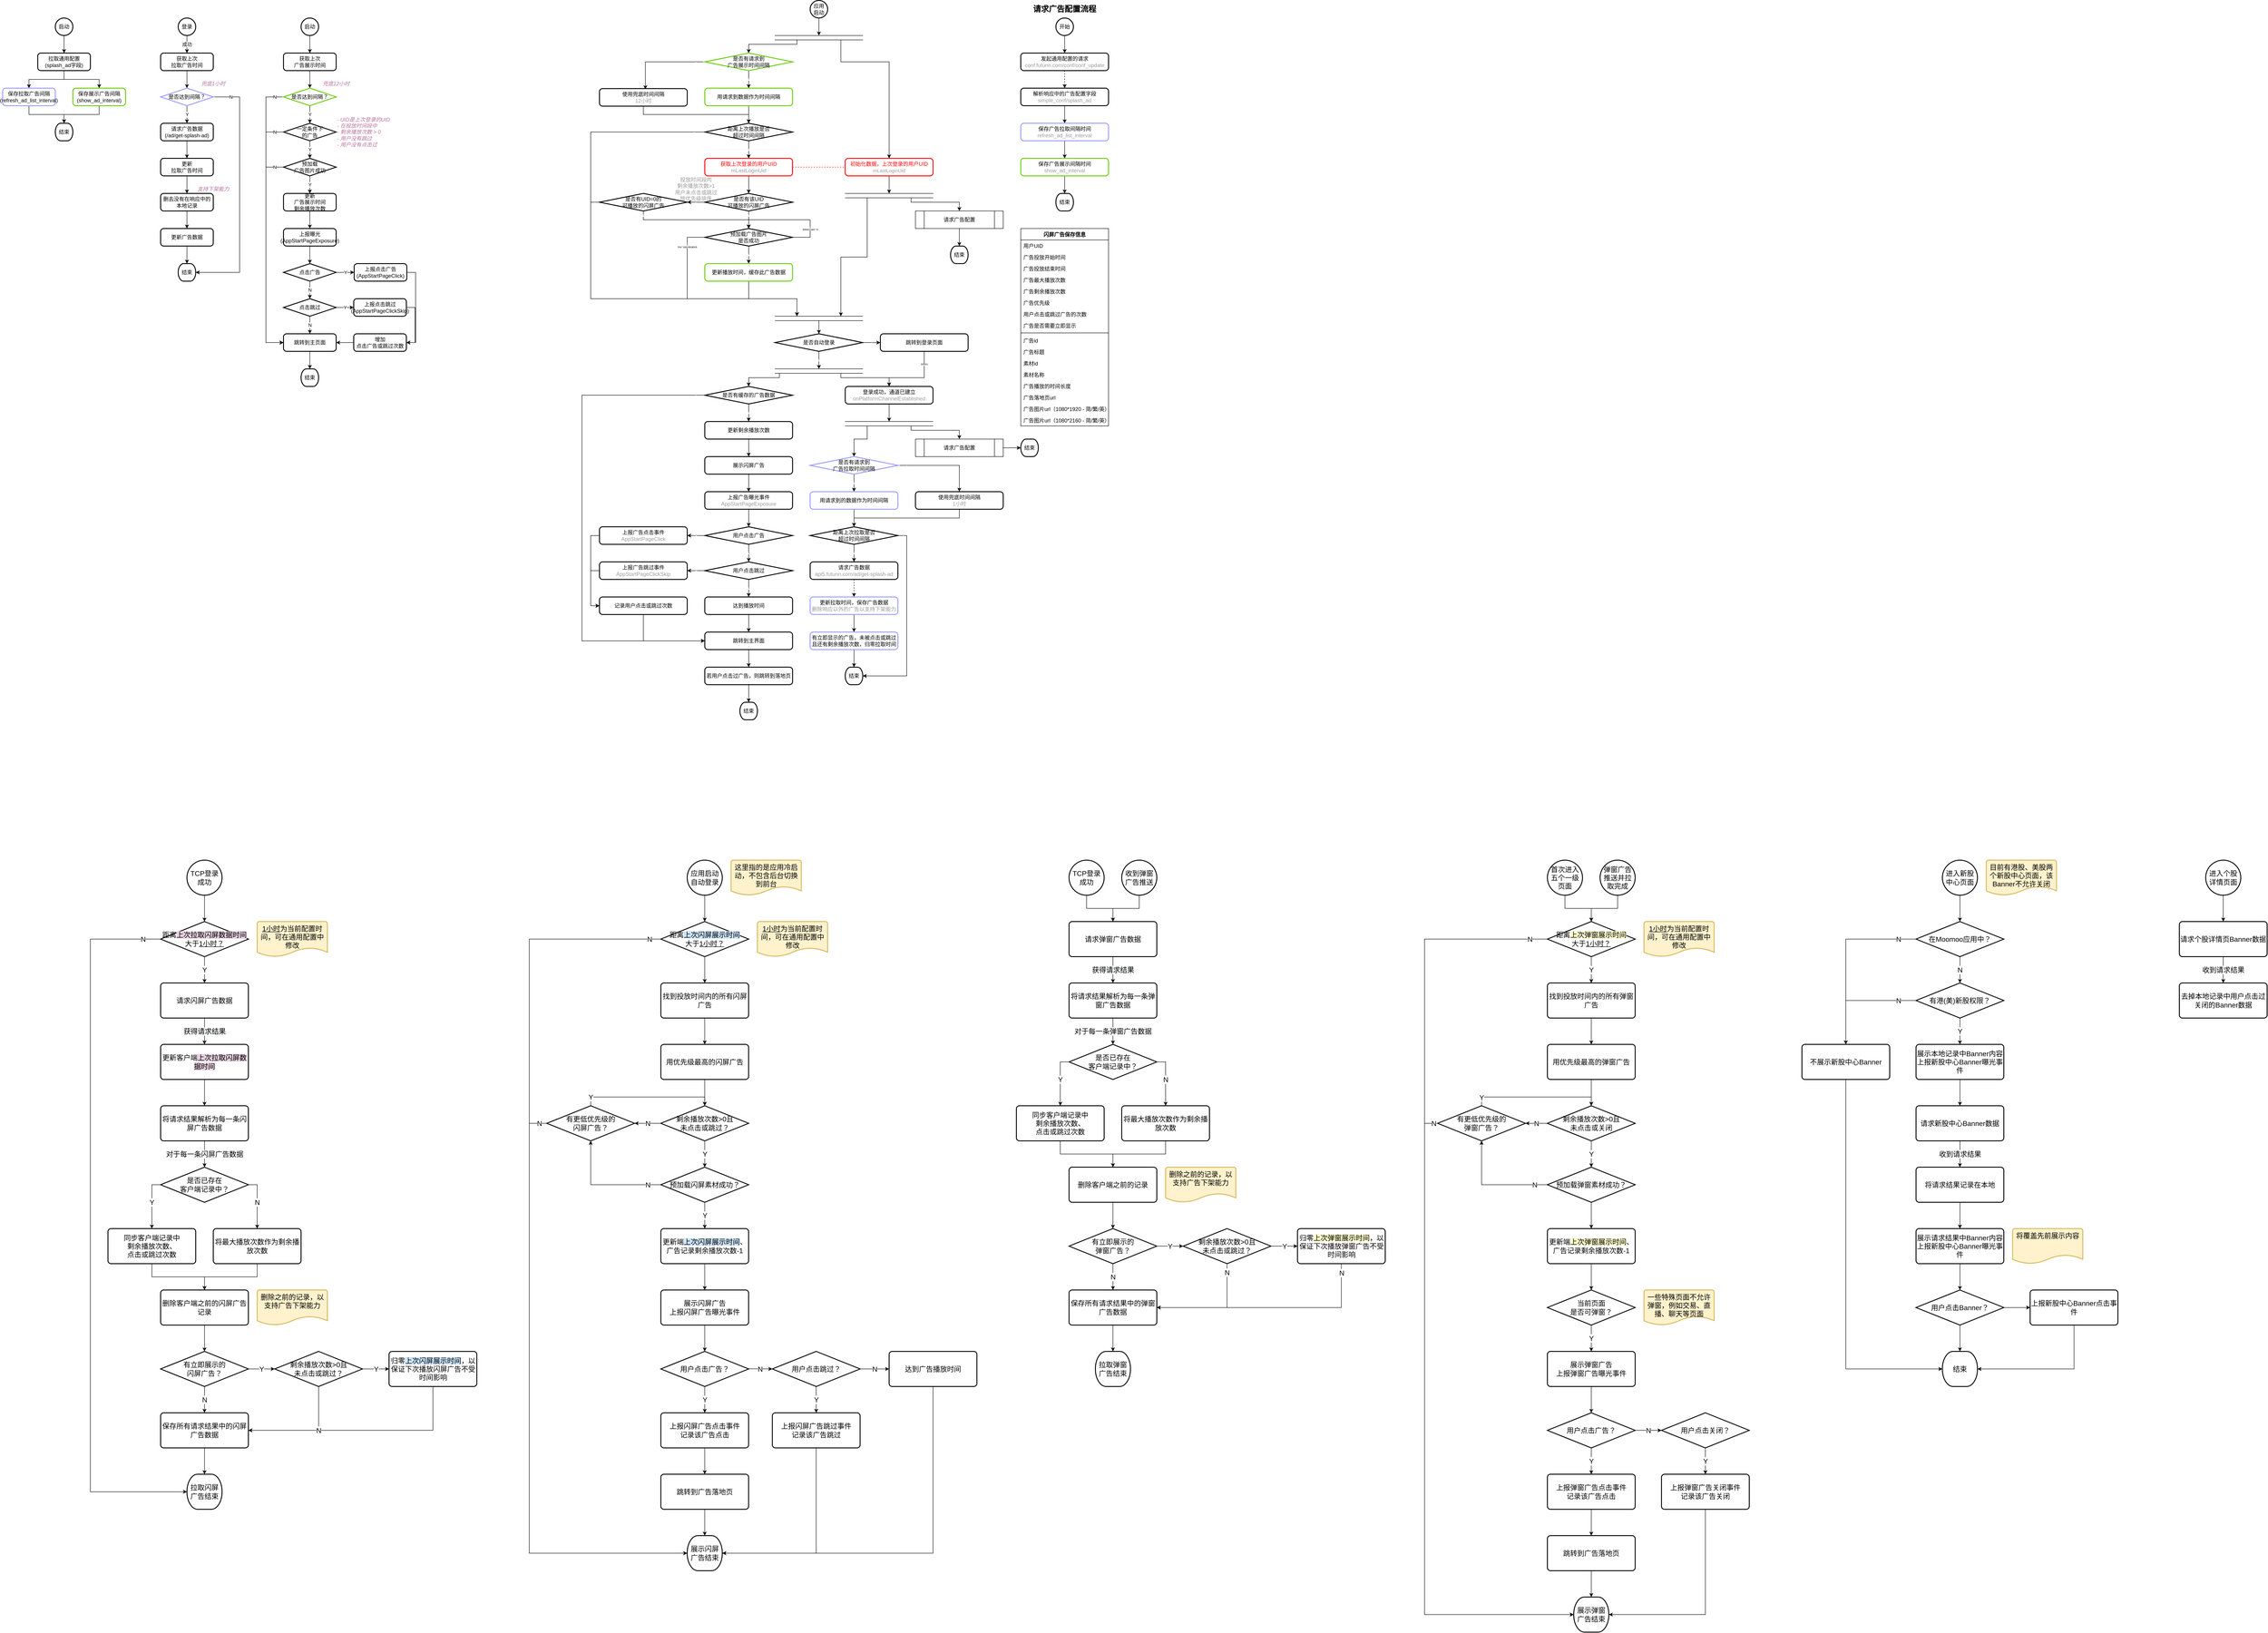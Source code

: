 <mxfile version="14.6.6" type="github">
  <diagram id="diijmVLBqkbmuVa88mqW" name="Page-1">
    <mxGraphModel dx="2031" dy="1089" grid="1" gridSize="10" guides="1" tooltips="1" connect="1" arrows="1" fold="1" page="1" pageScale="1" pageWidth="827" pageHeight="1169" math="0" shadow="0">
      <root>
        <mxCell id="0" />
        <mxCell id="1" parent="0" />
        <mxCell id="tcp7P-kDSFs8wGvN-f_--50" style="edgeStyle=orthogonalEdgeStyle;rounded=0;orthogonalLoop=1;jettySize=auto;html=1;exitX=0.5;exitY=1;exitDx=0;exitDy=0;entryX=1;entryY=0.5;entryDx=0;entryDy=0;fontSize=16;" edge="1" parent="1" source="tcp7P-kDSFs8wGvN-f_--45" target="tcp7P-kDSFs8wGvN-f_--47">
          <mxGeometry relative="1" as="geometry" />
        </mxCell>
        <mxCell id="oCtPmF8EkFGekvi8JnuW-165" value="N&lt;br&gt;用更低优先级的广告" style="edgeStyle=orthogonalEdgeStyle;rounded=0;orthogonalLoop=1;jettySize=auto;html=1;exitX=1;exitY=0.5;exitDx=0;exitDy=0;exitPerimeter=0;entryX=0.5;entryY=0;entryDx=0;entryDy=0;entryPerimeter=0;fontSize=4;fontColor=#000000;strokeColor=#000000;" parent="1" source="oCtPmF8EkFGekvi8JnuW-63" target="oCtPmF8EkFGekvi8JnuW-63" edge="1">
          <mxGeometry x="-0.5" relative="1" as="geometry">
            <Array as="points">
              <mxPoint x="2000" y="580" />
              <mxPoint x="2000" y="540" />
              <mxPoint x="1860" y="540" />
            </Array>
            <mxPoint as="offset" />
          </mxGeometry>
        </mxCell>
        <mxCell id="oCtPmF8EkFGekvi8JnuW-64" value="Y" style="edgeStyle=orthogonalEdgeStyle;rounded=0;orthogonalLoop=1;jettySize=auto;html=1;exitX=0.5;exitY=1;exitDx=0;exitDy=0;exitPerimeter=0;fontSize=4;fontColor=#000000;strokeColor=#000000;" parent="1" source="oCtPmF8EkFGekvi8JnuW-61" edge="1">
          <mxGeometry x="-0.929" relative="1" as="geometry">
            <mxPoint x="1860" y="560" as="targetPoint" />
            <Array as="points">
              <mxPoint x="1620" y="540" />
              <mxPoint x="1860" y="540" />
            </Array>
            <mxPoint as="offset" />
          </mxGeometry>
        </mxCell>
        <mxCell id="uU9plVafASLb35xvYlGo-3" style="edgeStyle=orthogonalEdgeStyle;rounded=0;orthogonalLoop=1;jettySize=auto;html=1;exitX=0.5;exitY=1;exitDx=0;exitDy=0;exitPerimeter=0;entryX=0.5;entryY=0;entryDx=0;entryDy=0;" parent="1" source="uU9plVafASLb35xvYlGo-1" target="uU9plVafASLb35xvYlGo-2" edge="1">
          <mxGeometry relative="1" as="geometry" />
        </mxCell>
        <mxCell id="uU9plVafASLb35xvYlGo-1" value="启动" style="strokeWidth=2;html=1;shape=mxgraph.flowchart.start_2;whiteSpace=wrap;fillColor=none;" parent="1" vertex="1">
          <mxGeometry x="280" y="80" width="40" height="40" as="geometry" />
        </mxCell>
        <mxCell id="uU9plVafASLb35xvYlGo-8" style="edgeStyle=orthogonalEdgeStyle;rounded=0;orthogonalLoop=1;jettySize=auto;html=1;exitX=0.5;exitY=1;exitDx=0;exitDy=0;entryX=0.5;entryY=0;entryDx=0;entryDy=0;" parent="1" source="uU9plVafASLb35xvYlGo-2" target="uU9plVafASLb35xvYlGo-6" edge="1">
          <mxGeometry relative="1" as="geometry" />
        </mxCell>
        <mxCell id="uU9plVafASLb35xvYlGo-9" style="edgeStyle=orthogonalEdgeStyle;rounded=0;orthogonalLoop=1;jettySize=auto;html=1;exitX=0.5;exitY=1;exitDx=0;exitDy=0;entryX=0.5;entryY=0;entryDx=0;entryDy=0;" parent="1" source="uU9plVafASLb35xvYlGo-2" target="uU9plVafASLb35xvYlGo-7" edge="1">
          <mxGeometry relative="1" as="geometry" />
        </mxCell>
        <mxCell id="uU9plVafASLb35xvYlGo-2" value="拉取通用配置&lt;br&gt;(splash_ad字段)" style="rounded=1;whiteSpace=wrap;html=1;absoluteArcSize=1;arcSize=14;strokeWidth=2;fillColor=none;" parent="1" vertex="1">
          <mxGeometry x="240" y="160" width="120" height="40" as="geometry" />
        </mxCell>
        <mxCell id="uU9plVafASLb35xvYlGo-15" value="成功" style="edgeStyle=orthogonalEdgeStyle;rounded=0;orthogonalLoop=1;jettySize=auto;html=1;exitX=0.5;exitY=1;exitDx=0;exitDy=0;exitPerimeter=0;" parent="1" source="uU9plVafASLb35xvYlGo-4" target="uU9plVafASLb35xvYlGo-14" edge="1">
          <mxGeometry relative="1" as="geometry" />
        </mxCell>
        <mxCell id="uU9plVafASLb35xvYlGo-4" value="登录" style="strokeWidth=2;html=1;shape=mxgraph.flowchart.start_2;whiteSpace=wrap;fillColor=none;" parent="1" vertex="1">
          <mxGeometry x="560" y="80" width="40" height="40" as="geometry" />
        </mxCell>
        <mxCell id="uU9plVafASLb35xvYlGo-11" style="edgeStyle=orthogonalEdgeStyle;rounded=0;orthogonalLoop=1;jettySize=auto;html=1;exitX=0.5;exitY=1;exitDx=0;exitDy=0;" parent="1" source="uU9plVafASLb35xvYlGo-6" target="uU9plVafASLb35xvYlGo-12" edge="1">
          <mxGeometry relative="1" as="geometry">
            <mxPoint x="300" y="320" as="targetPoint" />
          </mxGeometry>
        </mxCell>
        <mxCell id="uU9plVafASLb35xvYlGo-6" value="保存拉取广告间隔&lt;br&gt;(refresh_ad_list_interval)" style="rounded=1;whiteSpace=wrap;html=1;absoluteArcSize=1;arcSize=14;strokeWidth=2;fillColor=none;strokeColor=#9999FF;" parent="1" vertex="1">
          <mxGeometry x="160" y="240" width="120" height="40" as="geometry" />
        </mxCell>
        <mxCell id="uU9plVafASLb35xvYlGo-13" style="edgeStyle=orthogonalEdgeStyle;rounded=0;orthogonalLoop=1;jettySize=auto;html=1;exitX=0.5;exitY=1;exitDx=0;exitDy=0;" parent="1" source="uU9plVafASLb35xvYlGo-7" target="uU9plVafASLb35xvYlGo-12" edge="1">
          <mxGeometry relative="1" as="geometry" />
        </mxCell>
        <mxCell id="uU9plVafASLb35xvYlGo-7" value="保存展示广告间隔&lt;br&gt;(show_ad_interval)" style="rounded=1;whiteSpace=wrap;html=1;absoluteArcSize=1;arcSize=14;strokeWidth=2;fillColor=none;strokeColor=#66CC00;" parent="1" vertex="1">
          <mxGeometry x="320" y="240" width="120" height="40" as="geometry" />
        </mxCell>
        <mxCell id="uU9plVafASLb35xvYlGo-12" value="结束" style="strokeWidth=2;html=1;shape=mxgraph.flowchart.terminator;whiteSpace=wrap;fillColor=none;" parent="1" vertex="1">
          <mxGeometry x="280" y="320" width="40" height="40" as="geometry" />
        </mxCell>
        <mxCell id="uU9plVafASLb35xvYlGo-18" style="edgeStyle=orthogonalEdgeStyle;rounded=0;orthogonalLoop=1;jettySize=auto;html=1;exitX=0.5;exitY=1;exitDx=0;exitDy=0;entryX=0.5;entryY=0;entryDx=0;entryDy=0;entryPerimeter=0;" parent="1" source="uU9plVafASLb35xvYlGo-14" target="uU9plVafASLb35xvYlGo-17" edge="1">
          <mxGeometry relative="1" as="geometry" />
        </mxCell>
        <mxCell id="uU9plVafASLb35xvYlGo-14" value="获取上次&lt;br&gt;拉取广告时间" style="rounded=1;whiteSpace=wrap;html=1;absoluteArcSize=1;arcSize=14;strokeWidth=2;fillColor=none;" parent="1" vertex="1">
          <mxGeometry x="520" y="160" width="120" height="40" as="geometry" />
        </mxCell>
        <mxCell id="uU9plVafASLb35xvYlGo-22" style="edgeStyle=orthogonalEdgeStyle;rounded=0;orthogonalLoop=1;jettySize=auto;html=1;exitX=1;exitY=0.5;exitDx=0;exitDy=0;exitPerimeter=0;entryX=1;entryY=0.5;entryDx=0;entryDy=0;entryPerimeter=0;" parent="1" source="uU9plVafASLb35xvYlGo-17" target="uU9plVafASLb35xvYlGo-21" edge="1">
          <mxGeometry relative="1" as="geometry">
            <Array as="points">
              <mxPoint x="700" y="260" />
              <mxPoint x="700" y="660" />
            </Array>
          </mxGeometry>
        </mxCell>
        <mxCell id="uU9plVafASLb35xvYlGo-52" value="N" style="edgeLabel;html=1;align=center;verticalAlign=middle;resizable=0;points=[];" parent="uU9plVafASLb35xvYlGo-22" vertex="1" connectable="0">
          <mxGeometry x="-0.944" y="-2" relative="1" as="geometry">
            <mxPoint x="24" y="-2" as="offset" />
          </mxGeometry>
        </mxCell>
        <mxCell id="uU9plVafASLb35xvYlGo-24" value="Y" style="edgeStyle=orthogonalEdgeStyle;rounded=0;orthogonalLoop=1;jettySize=auto;html=1;exitX=0.5;exitY=1;exitDx=0;exitDy=0;exitPerimeter=0;entryX=0.5;entryY=0;entryDx=0;entryDy=0;" parent="1" source="uU9plVafASLb35xvYlGo-17" target="uU9plVafASLb35xvYlGo-23" edge="1">
          <mxGeometry relative="1" as="geometry" />
        </mxCell>
        <mxCell id="uU9plVafASLb35xvYlGo-17" value="是否达到间隔？" style="strokeWidth=2;html=1;shape=mxgraph.flowchart.decision;whiteSpace=wrap;fillColor=none;strokeColor=#9999FF;" parent="1" vertex="1">
          <mxGeometry x="520" y="240" width="120" height="40" as="geometry" />
        </mxCell>
        <mxCell id="uU9plVafASLb35xvYlGo-21" value="结束" style="strokeWidth=2;html=1;shape=mxgraph.flowchart.terminator;whiteSpace=wrap;fillColor=none;" parent="1" vertex="1">
          <mxGeometry x="560" y="640" width="40" height="40" as="geometry" />
        </mxCell>
        <mxCell id="uU9plVafASLb35xvYlGo-26" style="edgeStyle=orthogonalEdgeStyle;rounded=0;orthogonalLoop=1;jettySize=auto;html=1;exitX=0.5;exitY=1;exitDx=0;exitDy=0;" parent="1" source="uU9plVafASLb35xvYlGo-23" target="uU9plVafASLb35xvYlGo-25" edge="1">
          <mxGeometry relative="1" as="geometry" />
        </mxCell>
        <mxCell id="uU9plVafASLb35xvYlGo-23" value="请求广告数据&lt;br&gt;(/ad/get-splash-ad)" style="rounded=1;whiteSpace=wrap;html=1;absoluteArcSize=1;arcSize=14;strokeWidth=2;fillColor=none;" parent="1" vertex="1">
          <mxGeometry x="520" y="320" width="120" height="40" as="geometry" />
        </mxCell>
        <mxCell id="uU9plVafASLb35xvYlGo-28" style="edgeStyle=orthogonalEdgeStyle;rounded=0;orthogonalLoop=1;jettySize=auto;html=1;exitX=0.5;exitY=1;exitDx=0;exitDy=0;" parent="1" source="uU9plVafASLb35xvYlGo-25" target="uU9plVafASLb35xvYlGo-27" edge="1">
          <mxGeometry relative="1" as="geometry" />
        </mxCell>
        <mxCell id="uU9plVafASLb35xvYlGo-25" value="更新&lt;br&gt;拉取广告时间" style="rounded=1;whiteSpace=wrap;html=1;absoluteArcSize=1;arcSize=14;strokeWidth=2;fillColor=none;" parent="1" vertex="1">
          <mxGeometry x="520" y="400" width="120" height="40" as="geometry" />
        </mxCell>
        <mxCell id="uU9plVafASLb35xvYlGo-34" style="edgeStyle=orthogonalEdgeStyle;rounded=0;orthogonalLoop=1;jettySize=auto;html=1;exitX=0.5;exitY=1;exitDx=0;exitDy=0;" parent="1" source="uU9plVafASLb35xvYlGo-27" target="uU9plVafASLb35xvYlGo-33" edge="1">
          <mxGeometry relative="1" as="geometry" />
        </mxCell>
        <mxCell id="uU9plVafASLb35xvYlGo-27" value="删去没有在响应中的&lt;br&gt;本地记录" style="rounded=1;whiteSpace=wrap;html=1;absoluteArcSize=1;arcSize=14;strokeWidth=2;fillColor=none;" parent="1" vertex="1">
          <mxGeometry x="520" y="480" width="120" height="40" as="geometry" />
        </mxCell>
        <mxCell id="uU9plVafASLb35xvYlGo-29" value="&lt;i&gt;&lt;font color=&quot;#b5739d&quot;&gt;支持下架能力&lt;/font&gt;&lt;/i&gt;" style="text;html=1;strokeColor=none;fillColor=none;align=center;verticalAlign=middle;whiteSpace=wrap;rounded=0;" parent="1" vertex="1">
          <mxGeometry x="600" y="460" width="80" height="20" as="geometry" />
        </mxCell>
        <mxCell id="uU9plVafASLb35xvYlGo-30" value="&lt;i&gt;&lt;font color=&quot;#b5739d&quot;&gt;兜底1小时&lt;/font&gt;&lt;/i&gt;" style="text;html=1;strokeColor=none;fillColor=none;align=center;verticalAlign=middle;whiteSpace=wrap;rounded=0;" parent="1" vertex="1">
          <mxGeometry x="600" y="220" width="80" height="20" as="geometry" />
        </mxCell>
        <mxCell id="uU9plVafASLb35xvYlGo-35" style="edgeStyle=orthogonalEdgeStyle;rounded=0;orthogonalLoop=1;jettySize=auto;html=1;exitX=0.5;exitY=1;exitDx=0;exitDy=0;entryX=0.5;entryY=0;entryDx=0;entryDy=0;entryPerimeter=0;" parent="1" source="uU9plVafASLb35xvYlGo-33" target="uU9plVafASLb35xvYlGo-21" edge="1">
          <mxGeometry relative="1" as="geometry" />
        </mxCell>
        <mxCell id="uU9plVafASLb35xvYlGo-33" value="更新广告数据" style="rounded=1;whiteSpace=wrap;html=1;absoluteArcSize=1;arcSize=14;strokeWidth=2;fillColor=none;" parent="1" vertex="1">
          <mxGeometry x="520" y="560" width="120" height="40" as="geometry" />
        </mxCell>
        <mxCell id="uU9plVafASLb35xvYlGo-36" value="闪屏广告保存信息" style="swimlane;fontStyle=1;align=center;verticalAlign=top;childLayout=stackLayout;horizontal=1;startSize=26;horizontalStack=0;resizeParent=1;resizeParentMax=0;resizeLast=0;collapsible=1;marginBottom=0;strokeWidth=1;fillColor=none;" parent="1" vertex="1">
          <mxGeometry x="2480" y="560" width="200" height="450" as="geometry" />
        </mxCell>
        <mxCell id="oCtPmF8EkFGekvi8JnuW-169" value="用户UID" style="text;strokeColor=none;fillColor=none;align=left;verticalAlign=top;spacingLeft=4;spacingRight=4;overflow=hidden;rotatable=0;points=[[0,0.5],[1,0.5]];portConstraint=eastwest;" parent="uU9plVafASLb35xvYlGo-36" vertex="1">
          <mxGeometry y="26" width="200" height="26" as="geometry" />
        </mxCell>
        <mxCell id="uU9plVafASLb35xvYlGo-39" value="广告投放开始时间" style="text;strokeColor=none;fillColor=none;align=left;verticalAlign=top;spacingLeft=4;spacingRight=4;overflow=hidden;rotatable=0;points=[[0,0.5],[1,0.5]];portConstraint=eastwest;" parent="uU9plVafASLb35xvYlGo-36" vertex="1">
          <mxGeometry y="52" width="200" height="26" as="geometry" />
        </mxCell>
        <mxCell id="uU9plVafASLb35xvYlGo-40" value="广告投放结束时间" style="text;strokeColor=none;fillColor=none;align=left;verticalAlign=top;spacingLeft=4;spacingRight=4;overflow=hidden;rotatable=0;points=[[0,0.5],[1,0.5]];portConstraint=eastwest;" parent="uU9plVafASLb35xvYlGo-36" vertex="1">
          <mxGeometry y="78" width="200" height="26" as="geometry" />
        </mxCell>
        <mxCell id="uU9plVafASLb35xvYlGo-41" value="广告最大播放次数" style="text;strokeColor=none;fillColor=none;align=left;verticalAlign=top;spacingLeft=4;spacingRight=4;overflow=hidden;rotatable=0;points=[[0,0.5],[1,0.5]];portConstraint=eastwest;" parent="uU9plVafASLb35xvYlGo-36" vertex="1">
          <mxGeometry y="104" width="200" height="26" as="geometry" />
        </mxCell>
        <mxCell id="uU9plVafASLb35xvYlGo-56" value="广告剩余播放次数" style="text;strokeColor=none;fillColor=none;align=left;verticalAlign=top;spacingLeft=4;spacingRight=4;overflow=hidden;rotatable=0;points=[[0,0.5],[1,0.5]];portConstraint=eastwest;" parent="uU9plVafASLb35xvYlGo-36" vertex="1">
          <mxGeometry y="130" width="200" height="26" as="geometry" />
        </mxCell>
        <mxCell id="oCtPmF8EkFGekvi8JnuW-168" value="广告优先级" style="text;strokeColor=none;fillColor=none;align=left;verticalAlign=top;spacingLeft=4;spacingRight=4;overflow=hidden;rotatable=0;points=[[0,0.5],[1,0.5]];portConstraint=eastwest;" parent="uU9plVafASLb35xvYlGo-36" vertex="1">
          <mxGeometry y="156" width="200" height="26" as="geometry" />
        </mxCell>
        <mxCell id="oCtPmF8EkFGekvi8JnuW-159" value="用户点击或跳过广告的次数" style="text;strokeColor=none;fillColor=none;align=left;verticalAlign=top;spacingLeft=4;spacingRight=4;overflow=hidden;rotatable=0;points=[[0,0.5],[1,0.5]];portConstraint=eastwest;" parent="uU9plVafASLb35xvYlGo-36" vertex="1">
          <mxGeometry y="182" width="200" height="26" as="geometry" />
        </mxCell>
        <mxCell id="oCtPmF8EkFGekvi8JnuW-170" value="广告是否需要立即显示" style="text;strokeColor=none;fillColor=none;align=left;verticalAlign=top;spacingLeft=4;spacingRight=4;overflow=hidden;rotatable=0;points=[[0,0.5],[1,0.5]];portConstraint=eastwest;" parent="uU9plVafASLb35xvYlGo-36" vertex="1">
          <mxGeometry y="208" width="200" height="26" as="geometry" />
        </mxCell>
        <mxCell id="oCtPmF8EkFGekvi8JnuW-157" value="" style="line;strokeWidth=1;fillColor=none;align=left;verticalAlign=middle;spacingTop=-1;spacingLeft=3;spacingRight=3;rotatable=0;labelPosition=right;points=[];portConstraint=eastwest;fontSize=4;fontColor=#000000;" parent="uU9plVafASLb35xvYlGo-36" vertex="1">
          <mxGeometry y="234" width="200" height="8" as="geometry" />
        </mxCell>
        <mxCell id="uU9plVafASLb35xvYlGo-43" value="广告id" style="text;strokeColor=none;fillColor=none;align=left;verticalAlign=top;spacingLeft=4;spacingRight=4;overflow=hidden;rotatable=0;points=[[0,0.5],[1,0.5]];portConstraint=eastwest;" parent="uU9plVafASLb35xvYlGo-36" vertex="1">
          <mxGeometry y="242" width="200" height="26" as="geometry" />
        </mxCell>
        <mxCell id="uU9plVafASLb35xvYlGo-44" value="广告标题" style="text;strokeColor=none;fillColor=none;align=left;verticalAlign=top;spacingLeft=4;spacingRight=4;overflow=hidden;rotatable=0;points=[[0,0.5],[1,0.5]];portConstraint=eastwest;" parent="uU9plVafASLb35xvYlGo-36" vertex="1">
          <mxGeometry y="268" width="200" height="26" as="geometry" />
        </mxCell>
        <mxCell id="uU9plVafASLb35xvYlGo-37" value="素材id" style="text;strokeColor=none;fillColor=none;align=left;verticalAlign=top;spacingLeft=4;spacingRight=4;overflow=hidden;rotatable=0;points=[[0,0.5],[1,0.5]];portConstraint=eastwest;" parent="uU9plVafASLb35xvYlGo-36" vertex="1">
          <mxGeometry y="294" width="200" height="26" as="geometry" />
        </mxCell>
        <mxCell id="oCtPmF8EkFGekvi8JnuW-158" value="素材名称" style="text;strokeColor=none;fillColor=none;align=left;verticalAlign=top;spacingLeft=4;spacingRight=4;overflow=hidden;rotatable=0;points=[[0,0.5],[1,0.5]];portConstraint=eastwest;" parent="uU9plVafASLb35xvYlGo-36" vertex="1">
          <mxGeometry y="320" width="200" height="26" as="geometry" />
        </mxCell>
        <mxCell id="oCtPmF8EkFGekvi8JnuW-160" value="广告播放的时间长度" style="text;strokeColor=none;fillColor=none;align=left;verticalAlign=top;spacingLeft=4;spacingRight=4;overflow=hidden;rotatable=0;points=[[0,0.5],[1,0.5]];portConstraint=eastwest;" parent="uU9plVafASLb35xvYlGo-36" vertex="1">
          <mxGeometry y="346" width="200" height="26" as="geometry" />
        </mxCell>
        <mxCell id="oCtPmF8EkFGekvi8JnuW-164" value="广告落地页url" style="text;strokeColor=none;fillColor=none;align=left;verticalAlign=top;spacingLeft=4;spacingRight=4;overflow=hidden;rotatable=0;points=[[0,0.5],[1,0.5]];portConstraint=eastwest;" parent="uU9plVafASLb35xvYlGo-36" vertex="1">
          <mxGeometry y="372" width="200" height="26" as="geometry" />
        </mxCell>
        <mxCell id="oCtPmF8EkFGekvi8JnuW-161" value="广告图片url（1080*1920 - 简/繁/英）" style="text;strokeColor=none;fillColor=none;align=left;verticalAlign=top;spacingLeft=4;spacingRight=4;overflow=hidden;rotatable=0;points=[[0,0.5],[1,0.5]];portConstraint=eastwest;" parent="uU9plVafASLb35xvYlGo-36" vertex="1">
          <mxGeometry y="398" width="200" height="26" as="geometry" />
        </mxCell>
        <mxCell id="oCtPmF8EkFGekvi8JnuW-163" value="广告图片url（1080*2160 - 简/繁/英）" style="text;strokeColor=none;fillColor=none;align=left;verticalAlign=top;spacingLeft=4;spacingRight=4;overflow=hidden;rotatable=0;points=[[0,0.5],[1,0.5]];portConstraint=eastwest;" parent="uU9plVafASLb35xvYlGo-36" vertex="1">
          <mxGeometry y="424" width="200" height="26" as="geometry" />
        </mxCell>
        <mxCell id="uU9plVafASLb35xvYlGo-47" style="edgeStyle=orthogonalEdgeStyle;rounded=0;orthogonalLoop=1;jettySize=auto;html=1;exitX=0.5;exitY=1;exitDx=0;exitDy=0;exitPerimeter=0;" parent="1" source="uU9plVafASLb35xvYlGo-45" target="uU9plVafASLb35xvYlGo-46" edge="1">
          <mxGeometry relative="1" as="geometry" />
        </mxCell>
        <mxCell id="uU9plVafASLb35xvYlGo-45" value="启动" style="strokeWidth=2;html=1;shape=mxgraph.flowchart.start_2;whiteSpace=wrap;fillColor=none;" parent="1" vertex="1">
          <mxGeometry x="840" y="80" width="40" height="40" as="geometry" />
        </mxCell>
        <mxCell id="uU9plVafASLb35xvYlGo-49" style="edgeStyle=orthogonalEdgeStyle;rounded=0;orthogonalLoop=1;jettySize=auto;html=1;exitX=0.5;exitY=1;exitDx=0;exitDy=0;" parent="1" source="uU9plVafASLb35xvYlGo-46" target="uU9plVafASLb35xvYlGo-48" edge="1">
          <mxGeometry relative="1" as="geometry" />
        </mxCell>
        <mxCell id="uU9plVafASLb35xvYlGo-46" value="获取上次&lt;br&gt;广告展示时间" style="rounded=1;whiteSpace=wrap;html=1;absoluteArcSize=1;arcSize=14;strokeWidth=2;fillColor=none;" parent="1" vertex="1">
          <mxGeometry x="800" y="160" width="120" height="40" as="geometry" />
        </mxCell>
        <mxCell id="uU9plVafASLb35xvYlGo-53" value="Y" style="edgeStyle=orthogonalEdgeStyle;rounded=0;orthogonalLoop=1;jettySize=auto;html=1;exitX=0.5;exitY=1;exitDx=0;exitDy=0;exitPerimeter=0;" parent="1" source="uU9plVafASLb35xvYlGo-48" target="uU9plVafASLb35xvYlGo-57" edge="1">
          <mxGeometry relative="1" as="geometry">
            <mxPoint x="860" y="320" as="targetPoint" />
          </mxGeometry>
        </mxCell>
        <mxCell id="uU9plVafASLb35xvYlGo-87" value="N" style="edgeStyle=orthogonalEdgeStyle;rounded=0;orthogonalLoop=1;jettySize=auto;html=1;exitX=0;exitY=0.5;exitDx=0;exitDy=0;exitPerimeter=0;entryX=0;entryY=0.5;entryDx=0;entryDy=0;" parent="1" source="uU9plVafASLb35xvYlGo-48" target="uU9plVafASLb35xvYlGo-78" edge="1">
          <mxGeometry x="-0.938" relative="1" as="geometry">
            <mxPoint x="800" y="823.333" as="targetPoint" />
            <Array as="points">
              <mxPoint x="760" y="260" />
              <mxPoint x="760" y="820" />
            </Array>
            <mxPoint as="offset" />
          </mxGeometry>
        </mxCell>
        <mxCell id="uU9plVafASLb35xvYlGo-48" value="是否达到间隔？" style="strokeWidth=2;html=1;shape=mxgraph.flowchart.decision;whiteSpace=wrap;fillColor=none;strokeColor=#66CC00;" parent="1" vertex="1">
          <mxGeometry x="800" y="240" width="120" height="40" as="geometry" />
        </mxCell>
        <mxCell id="uU9plVafASLb35xvYlGo-50" value="&lt;i&gt;&lt;font color=&quot;#b5739d&quot;&gt;兜底12小时&lt;/font&gt;&lt;/i&gt;" style="text;html=1;strokeColor=none;fillColor=none;align=center;verticalAlign=middle;whiteSpace=wrap;rounded=0;" parent="1" vertex="1">
          <mxGeometry x="880" y="220" width="80" height="20" as="geometry" />
        </mxCell>
        <mxCell id="uU9plVafASLb35xvYlGo-54" value="&lt;i&gt;&lt;font color=&quot;#b5739d&quot;&gt;- UID是上次登录的UID&lt;br&gt;- 在投放时间段中&lt;br&gt;- 剩余播放次数 &amp;gt; 0&lt;br&gt;- 用户没有跳过&lt;br&gt;- 用户没有点击过&lt;/font&gt;&lt;/i&gt;" style="text;html=1;strokeColor=none;fillColor=none;align=left;verticalAlign=middle;whiteSpace=wrap;rounded=0;" parent="1" vertex="1">
          <mxGeometry x="920" y="320" width="240" height="40" as="geometry" />
        </mxCell>
        <mxCell id="uU9plVafASLb35xvYlGo-59" value="Y" style="edgeStyle=orthogonalEdgeStyle;rounded=0;orthogonalLoop=1;jettySize=auto;html=1;exitX=0.5;exitY=1;exitDx=0;exitDy=0;exitPerimeter=0;" parent="1" source="uU9plVafASLb35xvYlGo-57" target="uU9plVafASLb35xvYlGo-60" edge="1">
          <mxGeometry relative="1" as="geometry">
            <mxPoint x="860" y="400" as="targetPoint" />
          </mxGeometry>
        </mxCell>
        <mxCell id="uU9plVafASLb35xvYlGo-86" value="N" style="edgeStyle=orthogonalEdgeStyle;rounded=0;orthogonalLoop=1;jettySize=auto;html=1;exitX=0;exitY=0.5;exitDx=0;exitDy=0;exitPerimeter=0;entryX=0;entryY=0.5;entryDx=0;entryDy=0;" parent="1" source="uU9plVafASLb35xvYlGo-57" target="uU9plVafASLb35xvYlGo-78" edge="1">
          <mxGeometry x="-0.929" relative="1" as="geometry">
            <Array as="points">
              <mxPoint x="760" y="340" />
              <mxPoint x="760" y="820" />
            </Array>
            <mxPoint as="offset" />
          </mxGeometry>
        </mxCell>
        <mxCell id="uU9plVafASLb35xvYlGo-57" value="一定条件下&lt;br&gt;的广告" style="strokeWidth=2;html=1;shape=mxgraph.flowchart.decision;whiteSpace=wrap;fillColor=none;" parent="1" vertex="1">
          <mxGeometry x="800" y="320" width="120" height="40" as="geometry" />
        </mxCell>
        <mxCell id="uU9plVafASLb35xvYlGo-62" value="Y" style="edgeStyle=orthogonalEdgeStyle;rounded=0;orthogonalLoop=1;jettySize=auto;html=1;exitX=0.5;exitY=1;exitDx=0;exitDy=0;exitPerimeter=0;" parent="1" source="uU9plVafASLb35xvYlGo-60" target="uU9plVafASLb35xvYlGo-61" edge="1">
          <mxGeometry relative="1" as="geometry" />
        </mxCell>
        <mxCell id="uU9plVafASLb35xvYlGo-85" value="N" style="edgeStyle=orthogonalEdgeStyle;rounded=0;orthogonalLoop=1;jettySize=auto;html=1;exitX=0;exitY=0.5;exitDx=0;exitDy=0;exitPerimeter=0;entryX=0;entryY=0.5;entryDx=0;entryDy=0;" parent="1" source="uU9plVafASLb35xvYlGo-60" target="uU9plVafASLb35xvYlGo-78" edge="1">
          <mxGeometry x="-0.917" relative="1" as="geometry">
            <Array as="points">
              <mxPoint x="760" y="420" />
              <mxPoint x="760" y="820" />
            </Array>
            <mxPoint as="offset" />
          </mxGeometry>
        </mxCell>
        <mxCell id="uU9plVafASLb35xvYlGo-60" value="预加载&lt;br&gt;广告图片成功" style="strokeWidth=2;html=1;shape=mxgraph.flowchart.decision;whiteSpace=wrap;fillColor=none;" parent="1" vertex="1">
          <mxGeometry x="800" y="400" width="120" height="40" as="geometry" />
        </mxCell>
        <mxCell id="uU9plVafASLb35xvYlGo-65" style="edgeStyle=orthogonalEdgeStyle;rounded=0;orthogonalLoop=1;jettySize=auto;html=1;exitX=0.5;exitY=1;exitDx=0;exitDy=0;" parent="1" source="uU9plVafASLb35xvYlGo-61" target="uU9plVafASLb35xvYlGo-64" edge="1">
          <mxGeometry relative="1" as="geometry" />
        </mxCell>
        <mxCell id="uU9plVafASLb35xvYlGo-61" value="更新&lt;br&gt;广告展示时间&lt;br&gt;剩余播放次数" style="rounded=1;whiteSpace=wrap;html=1;absoluteArcSize=1;arcSize=14;strokeWidth=2;fillColor=none;" parent="1" vertex="1">
          <mxGeometry x="800" y="480" width="120" height="40" as="geometry" />
        </mxCell>
        <mxCell id="uU9plVafASLb35xvYlGo-67" style="edgeStyle=orthogonalEdgeStyle;rounded=0;orthogonalLoop=1;jettySize=auto;html=1;exitX=0.5;exitY=1;exitDx=0;exitDy=0;" parent="1" source="uU9plVafASLb35xvYlGo-64" target="uU9plVafASLb35xvYlGo-68" edge="1">
          <mxGeometry relative="1" as="geometry">
            <mxPoint x="860" y="640" as="targetPoint" />
          </mxGeometry>
        </mxCell>
        <mxCell id="uU9plVafASLb35xvYlGo-64" value="上报曝光&lt;br&gt;(AppStartPageExposure)" style="rounded=1;whiteSpace=wrap;html=1;absoluteArcSize=1;arcSize=14;strokeWidth=2;fillColor=none;" parent="1" vertex="1">
          <mxGeometry x="800" y="560" width="120" height="40" as="geometry" />
        </mxCell>
        <mxCell id="uU9plVafASLb35xvYlGo-70" value="Y" style="edgeStyle=orthogonalEdgeStyle;rounded=0;orthogonalLoop=1;jettySize=auto;html=1;exitX=1;exitY=0.5;exitDx=0;exitDy=0;exitPerimeter=0;" parent="1" source="uU9plVafASLb35xvYlGo-68" target="uU9plVafASLb35xvYlGo-69" edge="1">
          <mxGeometry relative="1" as="geometry" />
        </mxCell>
        <mxCell id="uU9plVafASLb35xvYlGo-72" value="N" style="edgeStyle=orthogonalEdgeStyle;rounded=0;orthogonalLoop=1;jettySize=auto;html=1;exitX=0.5;exitY=1;exitDx=0;exitDy=0;exitPerimeter=0;" parent="1" source="uU9plVafASLb35xvYlGo-68" target="uU9plVafASLb35xvYlGo-71" edge="1">
          <mxGeometry relative="1" as="geometry" />
        </mxCell>
        <mxCell id="uU9plVafASLb35xvYlGo-68" value="点击广告" style="strokeWidth=2;html=1;shape=mxgraph.flowchart.decision;whiteSpace=wrap;fillColor=none;" parent="1" vertex="1">
          <mxGeometry x="800" y="640" width="120" height="40" as="geometry" />
        </mxCell>
        <mxCell id="uU9plVafASLb35xvYlGo-77" style="edgeStyle=orthogonalEdgeStyle;rounded=0;orthogonalLoop=1;jettySize=auto;html=1;exitX=1;exitY=0.5;exitDx=0;exitDy=0;entryX=1;entryY=0.5;entryDx=0;entryDy=0;" parent="1" source="uU9plVafASLb35xvYlGo-69" target="uU9plVafASLb35xvYlGo-75" edge="1">
          <mxGeometry relative="1" as="geometry">
            <Array as="points">
              <mxPoint x="1101" y="660" />
              <mxPoint x="1101" y="820" />
            </Array>
          </mxGeometry>
        </mxCell>
        <mxCell id="uU9plVafASLb35xvYlGo-69" value="上报点击广告&lt;br&gt;(AppStartPageClick)" style="rounded=1;whiteSpace=wrap;html=1;absoluteArcSize=1;arcSize=14;strokeWidth=2;fillColor=none;" parent="1" vertex="1">
          <mxGeometry x="961" y="640" width="120" height="40" as="geometry" />
        </mxCell>
        <mxCell id="uU9plVafASLb35xvYlGo-74" value="Y" style="edgeStyle=orthogonalEdgeStyle;rounded=0;orthogonalLoop=1;jettySize=auto;html=1;exitX=1;exitY=0.5;exitDx=0;exitDy=0;exitPerimeter=0;" parent="1" source="uU9plVafASLb35xvYlGo-71" target="uU9plVafASLb35xvYlGo-73" edge="1">
          <mxGeometry relative="1" as="geometry" />
        </mxCell>
        <mxCell id="uU9plVafASLb35xvYlGo-79" value="N" style="edgeStyle=orthogonalEdgeStyle;rounded=0;orthogonalLoop=1;jettySize=auto;html=1;exitX=0.5;exitY=1;exitDx=0;exitDy=0;exitPerimeter=0;entryX=0.5;entryY=0;entryDx=0;entryDy=0;" parent="1" source="uU9plVafASLb35xvYlGo-71" target="uU9plVafASLb35xvYlGo-78" edge="1">
          <mxGeometry relative="1" as="geometry" />
        </mxCell>
        <mxCell id="uU9plVafASLb35xvYlGo-71" value="点击跳过" style="strokeWidth=2;html=1;shape=mxgraph.flowchart.decision;whiteSpace=wrap;fillColor=none;" parent="1" vertex="1">
          <mxGeometry x="800" y="720" width="120" height="40" as="geometry" />
        </mxCell>
        <mxCell id="uU9plVafASLb35xvYlGo-76" style="edgeStyle=orthogonalEdgeStyle;rounded=0;orthogonalLoop=1;jettySize=auto;html=1;exitX=1;exitY=0.5;exitDx=0;exitDy=0;entryX=1;entryY=0.5;entryDx=0;entryDy=0;" parent="1" source="uU9plVafASLb35xvYlGo-73" target="uU9plVafASLb35xvYlGo-75" edge="1">
          <mxGeometry relative="1" as="geometry">
            <Array as="points">
              <mxPoint x="1100" y="740" />
              <mxPoint x="1100" y="820" />
            </Array>
          </mxGeometry>
        </mxCell>
        <mxCell id="uU9plVafASLb35xvYlGo-73" value="上报点击跳过&lt;br&gt;(AppStartPageClickSkip)" style="rounded=1;whiteSpace=wrap;html=1;absoluteArcSize=1;arcSize=14;strokeWidth=2;fillColor=none;" parent="1" vertex="1">
          <mxGeometry x="960" y="720" width="120" height="40" as="geometry" />
        </mxCell>
        <mxCell id="uU9plVafASLb35xvYlGo-82" style="edgeStyle=orthogonalEdgeStyle;rounded=0;orthogonalLoop=1;jettySize=auto;html=1;exitX=0;exitY=0.5;exitDx=0;exitDy=0;" parent="1" source="uU9plVafASLb35xvYlGo-75" target="uU9plVafASLb35xvYlGo-78" edge="1">
          <mxGeometry relative="1" as="geometry" />
        </mxCell>
        <mxCell id="uU9plVafASLb35xvYlGo-75" value="增加&lt;br&gt;点击广告或跳过次数" style="rounded=1;whiteSpace=wrap;html=1;absoluteArcSize=1;arcSize=14;strokeWidth=2;fillColor=none;" parent="1" vertex="1">
          <mxGeometry x="960" y="800" width="120" height="40" as="geometry" />
        </mxCell>
        <mxCell id="uU9plVafASLb35xvYlGo-81" style="edgeStyle=orthogonalEdgeStyle;rounded=0;orthogonalLoop=1;jettySize=auto;html=1;exitX=0.5;exitY=1;exitDx=0;exitDy=0;entryX=0.5;entryY=0;entryDx=0;entryDy=0;entryPerimeter=0;" parent="1" source="uU9plVafASLb35xvYlGo-78" target="uU9plVafASLb35xvYlGo-80" edge="1">
          <mxGeometry relative="1" as="geometry" />
        </mxCell>
        <mxCell id="uU9plVafASLb35xvYlGo-78" value="跳转到主页面" style="rounded=1;whiteSpace=wrap;html=1;absoluteArcSize=1;arcSize=14;strokeWidth=2;fillColor=none;" parent="1" vertex="1">
          <mxGeometry x="800" y="800" width="120" height="40" as="geometry" />
        </mxCell>
        <mxCell id="uU9plVafASLb35xvYlGo-80" value="结束" style="strokeWidth=2;html=1;shape=mxgraph.flowchart.terminator;whiteSpace=wrap;fillColor=none;" parent="1" vertex="1">
          <mxGeometry x="840" y="880" width="40" height="40" as="geometry" />
        </mxCell>
        <mxCell id="oCtPmF8EkFGekvi8JnuW-8" style="edgeStyle=orthogonalEdgeStyle;rounded=0;orthogonalLoop=1;jettySize=auto;html=1;exitX=0.5;exitY=1;exitDx=0;exitDy=0;exitPerimeter=0;entryX=0.5;entryY=0;entryDx=0;entryDy=0;" parent="1" source="oCtPmF8EkFGekvi8JnuW-1" target="oCtPmF8EkFGekvi8JnuW-9" edge="1">
          <mxGeometry relative="1" as="geometry">
            <mxPoint x="2020" y="130" as="targetPoint" />
          </mxGeometry>
        </mxCell>
        <mxCell id="oCtPmF8EkFGekvi8JnuW-1" value="应用&lt;br&gt;启动" style="strokeWidth=2;html=1;shape=mxgraph.flowchart.start_2;whiteSpace=wrap;fillColor=none;" parent="1" vertex="1">
          <mxGeometry x="2000" y="40" width="40" height="40" as="geometry" />
        </mxCell>
        <mxCell id="oCtPmF8EkFGekvi8JnuW-10" style="edgeStyle=orthogonalEdgeStyle;rounded=0;orthogonalLoop=1;jettySize=auto;html=1;exitX=0.25;exitY=1;exitDx=0;exitDy=0;entryX=0.5;entryY=0;entryDx=0;entryDy=0;entryPerimeter=0;" parent="1" source="oCtPmF8EkFGekvi8JnuW-9" target="oCtPmF8EkFGekvi8JnuW-39" edge="1">
          <mxGeometry relative="1" as="geometry">
            <mxPoint x="1840" y="130" as="targetPoint" />
            <Array as="points">
              <mxPoint x="1970" y="140" />
              <mxPoint x="1860" y="140" />
            </Array>
          </mxGeometry>
        </mxCell>
        <mxCell id="oCtPmF8EkFGekvi8JnuW-13" style="edgeStyle=orthogonalEdgeStyle;rounded=0;orthogonalLoop=1;jettySize=auto;html=1;exitX=0.75;exitY=1;exitDx=0;exitDy=0;entryX=0.5;entryY=0;entryDx=0;entryDy=0;" parent="1" source="oCtPmF8EkFGekvi8JnuW-9" target="oCtPmF8EkFGekvi8JnuW-12" edge="1">
          <mxGeometry relative="1" as="geometry">
            <mxPoint x="2140" y="140" as="targetPoint" />
            <Array as="points">
              <mxPoint x="2070" y="180" />
              <mxPoint x="2180" y="180" />
            </Array>
          </mxGeometry>
        </mxCell>
        <mxCell id="oCtPmF8EkFGekvi8JnuW-9" value="" style="shape=partialRectangle;whiteSpace=wrap;html=1;left=0;right=0;fillColor=none;strokeColor=#000000;" parent="1" vertex="1">
          <mxGeometry x="1920" y="120" width="200" height="10" as="geometry" />
        </mxCell>
        <mxCell id="oCtPmF8EkFGekvi8JnuW-28" style="edgeStyle=orthogonalEdgeStyle;rounded=0;orthogonalLoop=1;jettySize=auto;html=1;exitX=0.5;exitY=1;exitDx=0;exitDy=0;entryX=0.5;entryY=0;entryDx=0;entryDy=0;fontSize=4;fontColor=#000000;strokeColor=#000000;" parent="1" source="oCtPmF8EkFGekvi8JnuW-12" target="oCtPmF8EkFGekvi8JnuW-27" edge="1">
          <mxGeometry relative="1" as="geometry" />
        </mxCell>
        <mxCell id="oCtPmF8EkFGekvi8JnuW-12" value="&lt;font color=&quot;#ff0000&quot;&gt;初始化数据，上次登录的用户UID&lt;br&gt;&lt;/font&gt;&lt;span style=&quot;color: rgb(153 , 153 , 153) ; font-size: 4px&quot;&gt;&lt;font style=&quot;font-size: 11px&quot;&gt;mLastLoginUid&lt;/font&gt;&lt;/span&gt;&lt;font color=&quot;#ff0000&quot;&gt;&lt;br&gt;&lt;/font&gt;" style="rounded=1;whiteSpace=wrap;html=1;absoluteArcSize=1;arcSize=14;strokeWidth=2;fillColor=none;strokeColor=#FF0000;" parent="1" vertex="1">
          <mxGeometry x="2080" y="400" width="200" height="40" as="geometry" />
        </mxCell>
        <mxCell id="oCtPmF8EkFGekvi8JnuW-140" style="edgeStyle=orthogonalEdgeStyle;rounded=0;orthogonalLoop=1;jettySize=auto;html=1;exitX=0.5;exitY=1;exitDx=0;exitDy=0;entryX=0.5;entryY=0;entryDx=0;entryDy=0;entryPerimeter=0;fontSize=4;fontColor=#000000;strokeColor=#000000;" parent="1" source="oCtPmF8EkFGekvi8JnuW-18" target="oCtPmF8EkFGekvi8JnuW-139" edge="1">
          <mxGeometry relative="1" as="geometry" />
        </mxCell>
        <mxCell id="oCtPmF8EkFGekvi8JnuW-18" value="请求广告配置" style="shape=process;whiteSpace=wrap;html=1;backgroundOutline=1;strokeColor=#000000;fillColor=none;" parent="1" vertex="1">
          <mxGeometry x="2240" y="520" width="200" height="40" as="geometry" />
        </mxCell>
        <mxCell id="oCtPmF8EkFGekvi8JnuW-25" style="edgeStyle=orthogonalEdgeStyle;rounded=0;orthogonalLoop=1;jettySize=auto;html=1;exitX=0.5;exitY=1;exitDx=0;exitDy=0;exitPerimeter=0;entryX=0.5;entryY=0;entryDx=0;entryDy=0;fontSize=4;fontColor=#999999;strokeColor=#000000;" parent="1" source="oCtPmF8EkFGekvi8JnuW-22" target="oCtPmF8EkFGekvi8JnuW-24" edge="1">
          <mxGeometry relative="1" as="geometry" />
        </mxCell>
        <mxCell id="oCtPmF8EkFGekvi8JnuW-22" value="开始" style="strokeWidth=2;html=1;shape=mxgraph.flowchart.start_2;whiteSpace=wrap;fillColor=none;" parent="1" vertex="1">
          <mxGeometry x="2560" y="80" width="40" height="40" as="geometry" />
        </mxCell>
        <mxCell id="oCtPmF8EkFGekvi8JnuW-31" style="edgeStyle=orthogonalEdgeStyle;rounded=0;orthogonalLoop=1;jettySize=auto;html=1;exitX=0.5;exitY=1;exitDx=0;exitDy=0;entryX=0.5;entryY=0;entryDx=0;entryDy=0;fontSize=4;fontColor=#000000;strokeColor=#000000;dashed=1;" parent="1" source="oCtPmF8EkFGekvi8JnuW-24" target="oCtPmF8EkFGekvi8JnuW-30" edge="1">
          <mxGeometry relative="1" as="geometry" />
        </mxCell>
        <mxCell id="oCtPmF8EkFGekvi8JnuW-24" value="发起通用配置的请求&lt;br&gt;&lt;font color=&quot;#999999&quot;&gt;conf.futunn.com/conf/conf_update&lt;/font&gt;" style="rounded=1;whiteSpace=wrap;html=1;absoluteArcSize=1;arcSize=14;strokeWidth=2;fillColor=none;" parent="1" vertex="1">
          <mxGeometry x="2480" y="160" width="200" height="40" as="geometry" />
        </mxCell>
        <mxCell id="oCtPmF8EkFGekvi8JnuW-26" value="&lt;b&gt;&lt;font style=&quot;font-size: 18px&quot;&gt;请求广告配置流程&lt;/font&gt;&lt;/b&gt;" style="text;html=1;strokeColor=none;fillColor=none;align=center;verticalAlign=middle;whiteSpace=wrap;rounded=0;fontSize=4;" parent="1" vertex="1">
          <mxGeometry x="2480" y="40" width="200" height="40" as="geometry" />
        </mxCell>
        <mxCell id="oCtPmF8EkFGekvi8JnuW-29" style="edgeStyle=orthogonalEdgeStyle;rounded=0;orthogonalLoop=1;jettySize=auto;html=1;exitX=0.75;exitY=1;exitDx=0;exitDy=0;entryX=0.5;entryY=0;entryDx=0;entryDy=0;fontSize=4;fontColor=#000000;strokeColor=#000000;" parent="1" source="oCtPmF8EkFGekvi8JnuW-27" target="oCtPmF8EkFGekvi8JnuW-18" edge="1">
          <mxGeometry relative="1" as="geometry">
            <Array as="points">
              <mxPoint x="2230" y="500" />
              <mxPoint x="2340" y="500" />
            </Array>
          </mxGeometry>
        </mxCell>
        <mxCell id="oCtPmF8EkFGekvi8JnuW-73" style="edgeStyle=orthogonalEdgeStyle;rounded=0;orthogonalLoop=1;jettySize=auto;html=1;exitX=0.25;exitY=1;exitDx=0;exitDy=0;entryX=0.75;entryY=0;entryDx=0;entryDy=0;fontSize=4;fontColor=#000000;strokeColor=#000000;" parent="1" source="oCtPmF8EkFGekvi8JnuW-27" target="oCtPmF8EkFGekvi8JnuW-67" edge="1">
          <mxGeometry relative="1" as="geometry" />
        </mxCell>
        <mxCell id="oCtPmF8EkFGekvi8JnuW-27" value="" style="shape=partialRectangle;whiteSpace=wrap;html=1;left=0;right=0;fillColor=none;strokeColor=#000000;" parent="1" vertex="1">
          <mxGeometry x="2080" y="480" width="200" height="10" as="geometry" />
        </mxCell>
        <mxCell id="oCtPmF8EkFGekvi8JnuW-34" style="edgeStyle=orthogonalEdgeStyle;rounded=0;orthogonalLoop=1;jettySize=auto;html=1;exitX=0.5;exitY=1;exitDx=0;exitDy=0;entryX=0.5;entryY=0;entryDx=0;entryDy=0;fontSize=4;fontColor=#000000;strokeColor=#000000;" parent="1" source="oCtPmF8EkFGekvi8JnuW-30" target="oCtPmF8EkFGekvi8JnuW-32" edge="1">
          <mxGeometry relative="1" as="geometry" />
        </mxCell>
        <mxCell id="oCtPmF8EkFGekvi8JnuW-30" value="解析响应中的广告配置字段&lt;br&gt;&lt;font color=&quot;#999999&quot;&gt;simple_conf/splash_ad&lt;/font&gt;" style="rounded=1;whiteSpace=wrap;html=1;absoluteArcSize=1;arcSize=14;strokeWidth=2;fillColor=none;" parent="1" vertex="1">
          <mxGeometry x="2480" y="240" width="200" height="40" as="geometry" />
        </mxCell>
        <mxCell id="oCtPmF8EkFGekvi8JnuW-35" style="edgeStyle=orthogonalEdgeStyle;rounded=0;orthogonalLoop=1;jettySize=auto;html=1;exitX=0.5;exitY=1;exitDx=0;exitDy=0;entryX=0.5;entryY=0;entryDx=0;entryDy=0;fontSize=4;fontColor=#000000;strokeColor=#000000;" parent="1" source="oCtPmF8EkFGekvi8JnuW-32" target="oCtPmF8EkFGekvi8JnuW-33" edge="1">
          <mxGeometry relative="1" as="geometry" />
        </mxCell>
        <mxCell id="oCtPmF8EkFGekvi8JnuW-32" value="保存广告拉取间隔时间&lt;br&gt;&lt;font color=&quot;#999999&quot;&gt;refresh_ad_list_interval&lt;/font&gt;" style="rounded=1;whiteSpace=wrap;html=1;absoluteArcSize=1;arcSize=14;strokeWidth=2;fillColor=none;strokeColor=#9999FF;" parent="1" vertex="1">
          <mxGeometry x="2480" y="320" width="200" height="40" as="geometry" />
        </mxCell>
        <mxCell id="oCtPmF8EkFGekvi8JnuW-37" style="edgeStyle=orthogonalEdgeStyle;rounded=0;orthogonalLoop=1;jettySize=auto;html=1;exitX=0.5;exitY=1;exitDx=0;exitDy=0;entryX=0.5;entryY=0;entryDx=0;entryDy=0;entryPerimeter=0;fontSize=4;fontColor=#000000;strokeColor=#000000;" parent="1" source="oCtPmF8EkFGekvi8JnuW-33" target="oCtPmF8EkFGekvi8JnuW-36" edge="1">
          <mxGeometry relative="1" as="geometry" />
        </mxCell>
        <mxCell id="oCtPmF8EkFGekvi8JnuW-33" value="保存广告展示间隔时间&lt;br&gt;&lt;font color=&quot;#999999&quot;&gt;show_ad_interval&lt;/font&gt;" style="rounded=1;whiteSpace=wrap;html=1;absoluteArcSize=1;arcSize=14;strokeWidth=2;fillColor=none;strokeColor=#66CC00;" parent="1" vertex="1">
          <mxGeometry x="2480" y="400" width="200" height="40" as="geometry" />
        </mxCell>
        <mxCell id="oCtPmF8EkFGekvi8JnuW-36" value="结束" style="strokeWidth=2;html=1;shape=mxgraph.flowchart.terminator;whiteSpace=wrap;fillColor=none;" parent="1" vertex="1">
          <mxGeometry x="2560" y="480" width="40" height="40" as="geometry" />
        </mxCell>
        <mxCell id="oCtPmF8EkFGekvi8JnuW-41" value="Y" style="edgeStyle=orthogonalEdgeStyle;rounded=0;orthogonalLoop=1;jettySize=auto;html=1;exitX=0.5;exitY=1;exitDx=0;exitDy=0;exitPerimeter=0;entryX=0.5;entryY=0;entryDx=0;entryDy=0;fontSize=4;fontColor=#000000;strokeColor=#000000;" parent="1" source="oCtPmF8EkFGekvi8JnuW-39" target="oCtPmF8EkFGekvi8JnuW-40" edge="1">
          <mxGeometry relative="1" as="geometry" />
        </mxCell>
        <mxCell id="oCtPmF8EkFGekvi8JnuW-43" value="N" style="edgeStyle=orthogonalEdgeStyle;rounded=0;orthogonalLoop=1;jettySize=auto;html=1;exitX=0;exitY=0.5;exitDx=0;exitDy=0;exitPerimeter=0;entryX=0.523;entryY=0.04;entryDx=0;entryDy=0;entryPerimeter=0;fontSize=4;fontColor=#000000;strokeColor=#000000;" parent="1" source="oCtPmF8EkFGekvi8JnuW-39" target="oCtPmF8EkFGekvi8JnuW-42" edge="1">
          <mxGeometry x="-0.797" relative="1" as="geometry">
            <mxPoint as="offset" />
          </mxGeometry>
        </mxCell>
        <mxCell id="oCtPmF8EkFGekvi8JnuW-39" value="是否有请求到&lt;br&gt;广告展示时间间隔" style="strokeWidth=2;html=1;shape=mxgraph.flowchart.decision;whiteSpace=wrap;fillColor=none;strokeColor=#66CC00;" parent="1" vertex="1">
          <mxGeometry x="1760" y="160" width="200" height="40" as="geometry" />
        </mxCell>
        <mxCell id="oCtPmF8EkFGekvi8JnuW-46" style="edgeStyle=orthogonalEdgeStyle;rounded=0;orthogonalLoop=1;jettySize=auto;html=1;exitX=0.5;exitY=1;exitDx=0;exitDy=0;fontSize=4;fontColor=#000000;strokeColor=#000000;" parent="1" source="oCtPmF8EkFGekvi8JnuW-40" target="oCtPmF8EkFGekvi8JnuW-48" edge="1">
          <mxGeometry relative="1" as="geometry">
            <mxPoint x="1860.0" y="320" as="targetPoint" />
          </mxGeometry>
        </mxCell>
        <mxCell id="oCtPmF8EkFGekvi8JnuW-40" value="用请求到数据作为时间间隔" style="rounded=1;whiteSpace=wrap;html=1;absoluteArcSize=1;arcSize=14;strokeWidth=2;fillColor=none;strokeColor=#66CC00;" parent="1" vertex="1">
          <mxGeometry x="1760" y="240" width="200" height="40" as="geometry" />
        </mxCell>
        <mxCell id="oCtPmF8EkFGekvi8JnuW-47" style="edgeStyle=orthogonalEdgeStyle;rounded=0;orthogonalLoop=1;jettySize=auto;html=1;exitX=0.5;exitY=1;exitDx=0;exitDy=0;fontSize=4;fontColor=#000000;strokeColor=#000000;entryX=0.5;entryY=0;entryDx=0;entryDy=0;entryPerimeter=0;" parent="1" source="oCtPmF8EkFGekvi8JnuW-42" target="oCtPmF8EkFGekvi8JnuW-48" edge="1">
          <mxGeometry relative="1" as="geometry">
            <mxPoint x="1760.0" y="340" as="targetPoint" />
            <Array as="points">
              <mxPoint x="1620" y="300" />
              <mxPoint x="1860" y="300" />
            </Array>
          </mxGeometry>
        </mxCell>
        <mxCell id="oCtPmF8EkFGekvi8JnuW-42" value="使用兜底时间间隔&lt;br&gt;&lt;font color=&quot;#999999&quot;&gt;12小时&lt;/font&gt;" style="rounded=1;whiteSpace=wrap;html=1;absoluteArcSize=1;arcSize=14;strokeWidth=2;fillColor=none;" parent="1" vertex="1">
          <mxGeometry x="1520" y="241" width="200" height="40" as="geometry" />
        </mxCell>
        <mxCell id="oCtPmF8EkFGekvi8JnuW-51" value="Y" style="edgeStyle=orthogonalEdgeStyle;rounded=0;orthogonalLoop=1;jettySize=auto;html=1;exitX=0.5;exitY=1;exitDx=0;exitDy=0;exitPerimeter=0;fontSize=4;fontColor=#000000;strokeColor=#000000;" parent="1" source="oCtPmF8EkFGekvi8JnuW-48" target="oCtPmF8EkFGekvi8JnuW-50" edge="1">
          <mxGeometry relative="1" as="geometry" />
        </mxCell>
        <mxCell id="oCtPmF8EkFGekvi8JnuW-69" style="edgeStyle=orthogonalEdgeStyle;rounded=0;orthogonalLoop=1;jettySize=auto;html=1;exitX=0;exitY=0.5;exitDx=0;exitDy=0;exitPerimeter=0;entryX=0.25;entryY=0;entryDx=0;entryDy=0;fontSize=4;fontColor=#000000;strokeColor=#000000;" parent="1" source="oCtPmF8EkFGekvi8JnuW-48" target="oCtPmF8EkFGekvi8JnuW-67" edge="1">
          <mxGeometry relative="1" as="geometry">
            <mxPoint x="1930" y="720" as="targetPoint" />
            <Array as="points">
              <mxPoint x="1500" y="340" />
              <mxPoint x="1500" y="720" />
              <mxPoint x="1970" y="720" />
            </Array>
          </mxGeometry>
        </mxCell>
        <mxCell id="oCtPmF8EkFGekvi8JnuW-71" value="N" style="edgeLabel;html=1;align=center;verticalAlign=middle;resizable=0;points=[];fontSize=4;fontColor=#000000;" parent="oCtPmF8EkFGekvi8JnuW-69" vertex="1" connectable="0">
          <mxGeometry x="-0.88" y="2" relative="1" as="geometry">
            <mxPoint x="45" y="-2" as="offset" />
          </mxGeometry>
        </mxCell>
        <mxCell id="oCtPmF8EkFGekvi8JnuW-48" value="距离上次播放是否&lt;br&gt;超过时间间隔" style="strokeWidth=2;html=1;shape=mxgraph.flowchart.decision;whiteSpace=wrap;fillColor=none;" parent="1" vertex="1">
          <mxGeometry x="1760" y="320" width="200" height="40" as="geometry" />
        </mxCell>
        <mxCell id="oCtPmF8EkFGekvi8JnuW-58" style="edgeStyle=orthogonalEdgeStyle;rounded=0;orthogonalLoop=1;jettySize=auto;html=1;exitX=0.5;exitY=1;exitDx=0;exitDy=0;entryX=0.5;entryY=0;entryDx=0;entryDy=0;entryPerimeter=0;fontSize=4;fontColor=#000000;" parent="1" source="oCtPmF8EkFGekvi8JnuW-50" target="oCtPmF8EkFGekvi8JnuW-57" edge="1">
          <mxGeometry relative="1" as="geometry" />
        </mxCell>
        <mxCell id="oCtPmF8EkFGekvi8JnuW-50" value="&lt;font color=&quot;#ff0000&quot;&gt;获取上次登录的用户UID&lt;/font&gt;&lt;br&gt;&lt;font color=&quot;#999999&quot;&gt;mLastLoginUid&lt;/font&gt;" style="rounded=1;whiteSpace=wrap;html=1;absoluteArcSize=1;arcSize=14;strokeWidth=2;fillColor=none;strokeColor=#FF0000;" parent="1" vertex="1">
          <mxGeometry x="1760" y="400" width="200" height="40" as="geometry" />
        </mxCell>
        <mxCell id="oCtPmF8EkFGekvi8JnuW-52" value="" style="endArrow=none;dashed=1;html=1;fontSize=4;fontColor=#000000;entryX=0;entryY=0.5;entryDx=0;entryDy=0;exitX=1;exitY=0.5;exitDx=0;exitDy=0;strokeColor=#FF0000;" parent="1" source="oCtPmF8EkFGekvi8JnuW-50" target="oCtPmF8EkFGekvi8JnuW-12" edge="1">
          <mxGeometry width="50" height="50" relative="1" as="geometry">
            <mxPoint x="1650" y="570" as="sourcePoint" />
            <mxPoint x="1700" y="520" as="targetPoint" />
          </mxGeometry>
        </mxCell>
        <mxCell id="oCtPmF8EkFGekvi8JnuW-55" value="&lt;span style=&quot;font-size: 12px&quot;&gt;&lt;font color=&quot;#999999&quot;&gt;投放时间段内&lt;br&gt;剩余播放次数&amp;gt;1&lt;br&gt;用户未点击或跳过&lt;br&gt;按优先级排序&lt;br&gt;&lt;/font&gt;&lt;/span&gt;" style="text;html=1;strokeColor=none;fillColor=none;align=center;verticalAlign=middle;whiteSpace=wrap;rounded=0;fontSize=4;fontColor=#000000;" parent="1" vertex="1">
          <mxGeometry x="1680" y="450" width="120" height="40" as="geometry" />
        </mxCell>
        <mxCell id="oCtPmF8EkFGekvi8JnuW-60" value="Y" style="edgeStyle=orthogonalEdgeStyle;rounded=0;orthogonalLoop=1;jettySize=auto;html=1;exitX=0.5;exitY=1;exitDx=0;exitDy=0;exitPerimeter=0;entryX=0.5;entryY=0;entryDx=0;entryDy=0;fontSize=4;fontColor=#000000;strokeColor=#000000;entryPerimeter=0;" parent="1" source="oCtPmF8EkFGekvi8JnuW-57" target="oCtPmF8EkFGekvi8JnuW-63" edge="1">
          <mxGeometry x="-0.5" relative="1" as="geometry">
            <mxPoint x="1860" y="560" as="targetPoint" />
            <mxPoint as="offset" />
          </mxGeometry>
        </mxCell>
        <mxCell id="oCtPmF8EkFGekvi8JnuW-62" value="N" style="edgeStyle=orthogonalEdgeStyle;rounded=0;orthogonalLoop=1;jettySize=auto;html=1;exitX=0;exitY=0.5;exitDx=0;exitDy=0;exitPerimeter=0;entryX=1;entryY=0.5;entryDx=0;entryDy=0;entryPerimeter=0;fontSize=4;fontColor=#000000;strokeColor=#000000;" parent="1" source="oCtPmF8EkFGekvi8JnuW-57" target="oCtPmF8EkFGekvi8JnuW-61" edge="1">
          <mxGeometry relative="1" as="geometry" />
        </mxCell>
        <mxCell id="oCtPmF8EkFGekvi8JnuW-57" value="是否有该UID&lt;br&gt;可播放的闪屏广告" style="strokeWidth=2;html=1;shape=mxgraph.flowchart.decision;whiteSpace=wrap;fillColor=none;" parent="1" vertex="1">
          <mxGeometry x="1760" y="480" width="200" height="40" as="geometry" />
        </mxCell>
        <mxCell id="oCtPmF8EkFGekvi8JnuW-70" value="N" style="edgeStyle=orthogonalEdgeStyle;rounded=0;orthogonalLoop=1;jettySize=auto;html=1;exitX=0;exitY=0.5;exitDx=0;exitDy=0;exitPerimeter=0;entryX=0.25;entryY=0;entryDx=0;entryDy=0;fontSize=4;fontColor=#000000;strokeColor=#000000;" parent="1" source="oCtPmF8EkFGekvi8JnuW-61" target="oCtPmF8EkFGekvi8JnuW-67" edge="1">
          <mxGeometry x="-0.97" relative="1" as="geometry">
            <mxPoint x="1930" y="720" as="targetPoint" />
            <Array as="points">
              <mxPoint x="1500" y="500" />
              <mxPoint x="1500" y="720" />
              <mxPoint x="1970" y="720" />
            </Array>
            <mxPoint as="offset" />
          </mxGeometry>
        </mxCell>
        <mxCell id="oCtPmF8EkFGekvi8JnuW-61" value="是否有UID=0的&lt;br&gt;可播放的闪屏广告" style="strokeWidth=2;html=1;shape=mxgraph.flowchart.decision;whiteSpace=wrap;fillColor=none;" parent="1" vertex="1">
          <mxGeometry x="1520" y="480" width="200" height="40" as="geometry" />
        </mxCell>
        <mxCell id="oCtPmF8EkFGekvi8JnuW-66" value="Y" style="edgeStyle=orthogonalEdgeStyle;rounded=0;orthogonalLoop=1;jettySize=auto;html=1;exitX=0.5;exitY=1;exitDx=0;exitDy=0;exitPerimeter=0;entryX=0.5;entryY=0;entryDx=0;entryDy=0;fontSize=4;fontColor=#000000;strokeColor=#000000;" parent="1" source="oCtPmF8EkFGekvi8JnuW-63" target="oCtPmF8EkFGekvi8JnuW-65" edge="1">
          <mxGeometry relative="1" as="geometry" />
        </mxCell>
        <mxCell id="oCtPmF8EkFGekvi8JnuW-166" value="N&lt;br&gt;所有广告图片都加载失败" style="edgeStyle=orthogonalEdgeStyle;rounded=0;orthogonalLoop=1;jettySize=auto;html=1;exitX=0;exitY=0.5;exitDx=0;exitDy=0;exitPerimeter=0;entryX=0.25;entryY=0;entryDx=0;entryDy=0;fontSize=4;fontColor=#000000;strokeColor=#000000;" parent="1" source="oCtPmF8EkFGekvi8JnuW-63" target="oCtPmF8EkFGekvi8JnuW-67" edge="1">
          <mxGeometry x="-0.745" relative="1" as="geometry">
            <Array as="points">
              <mxPoint x="1720" y="580" />
              <mxPoint x="1720" y="720" />
              <mxPoint x="1970" y="720" />
            </Array>
            <mxPoint as="offset" />
          </mxGeometry>
        </mxCell>
        <mxCell id="oCtPmF8EkFGekvi8JnuW-63" value="预加载广告图片&lt;br&gt;是否成功" style="strokeWidth=2;html=1;shape=mxgraph.flowchart.decision;whiteSpace=wrap;fillColor=none;" parent="1" vertex="1">
          <mxGeometry x="1760" y="560" width="200" height="40" as="geometry" />
        </mxCell>
        <mxCell id="oCtPmF8EkFGekvi8JnuW-68" style="edgeStyle=orthogonalEdgeStyle;rounded=0;orthogonalLoop=1;jettySize=auto;html=1;exitX=0.5;exitY=1;exitDx=0;exitDy=0;entryX=0.25;entryY=0;entryDx=0;entryDy=0;fontSize=4;fontColor=#000000;strokeColor=#000000;" parent="1" source="oCtPmF8EkFGekvi8JnuW-65" target="oCtPmF8EkFGekvi8JnuW-67" edge="1">
          <mxGeometry relative="1" as="geometry">
            <mxPoint x="1930" y="720" as="targetPoint" />
          </mxGeometry>
        </mxCell>
        <mxCell id="oCtPmF8EkFGekvi8JnuW-65" value="更新播放时间，缓存此广告数据" style="rounded=1;whiteSpace=wrap;html=1;absoluteArcSize=1;arcSize=14;strokeWidth=2;fillColor=none;strokeColor=#66CC00;" parent="1" vertex="1">
          <mxGeometry x="1760" y="640" width="200" height="40" as="geometry" />
        </mxCell>
        <mxCell id="oCtPmF8EkFGekvi8JnuW-75" style="edgeStyle=orthogonalEdgeStyle;rounded=0;orthogonalLoop=1;jettySize=auto;html=1;exitX=0.5;exitY=1;exitDx=0;exitDy=0;entryX=0.5;entryY=0;entryDx=0;entryDy=0;entryPerimeter=0;fontSize=4;fontColor=#000000;strokeColor=#000000;" parent="1" source="oCtPmF8EkFGekvi8JnuW-67" target="oCtPmF8EkFGekvi8JnuW-74" edge="1">
          <mxGeometry relative="1" as="geometry" />
        </mxCell>
        <mxCell id="oCtPmF8EkFGekvi8JnuW-67" value="" style="shape=partialRectangle;whiteSpace=wrap;html=1;left=0;right=0;fillColor=none;strokeColor=#000000;" parent="1" vertex="1">
          <mxGeometry x="1920" y="760" width="200" height="10" as="geometry" />
        </mxCell>
        <mxCell id="oCtPmF8EkFGekvi8JnuW-83" value="Y" style="edgeStyle=orthogonalEdgeStyle;rounded=0;orthogonalLoop=1;jettySize=auto;html=1;exitX=0.5;exitY=1;exitDx=0;exitDy=0;exitPerimeter=0;entryX=0.5;entryY=0;entryDx=0;entryDy=0;fontSize=4;fontColor=#000000;strokeColor=#000000;" parent="1" source="oCtPmF8EkFGekvi8JnuW-74" target="oCtPmF8EkFGekvi8JnuW-82" edge="1">
          <mxGeometry relative="1" as="geometry" />
        </mxCell>
        <mxCell id="oCtPmF8EkFGekvi8JnuW-149" value="N" style="edgeStyle=orthogonalEdgeStyle;rounded=0;orthogonalLoop=1;jettySize=auto;html=1;exitX=1;exitY=0.5;exitDx=0;exitDy=0;exitPerimeter=0;entryX=0;entryY=0.5;entryDx=0;entryDy=0;fontSize=4;fontColor=#000000;strokeColor=#000000;" parent="1" source="oCtPmF8EkFGekvi8JnuW-74" target="oCtPmF8EkFGekvi8JnuW-127" edge="1">
          <mxGeometry relative="1" as="geometry" />
        </mxCell>
        <mxCell id="oCtPmF8EkFGekvi8JnuW-74" value="是否自动登录" style="strokeWidth=2;html=1;shape=mxgraph.flowchart.decision;whiteSpace=wrap;fillColor=none;" parent="1" vertex="1">
          <mxGeometry x="1920" y="800" width="200" height="40" as="geometry" />
        </mxCell>
        <mxCell id="oCtPmF8EkFGekvi8JnuW-81" value="Y" style="edgeStyle=orthogonalEdgeStyle;rounded=0;orthogonalLoop=1;jettySize=auto;html=1;exitX=0.5;exitY=1;exitDx=0;exitDy=0;exitPerimeter=0;entryX=0.5;entryY=0;entryDx=0;entryDy=0;fontSize=4;fontColor=#000000;strokeColor=#000000;" parent="1" source="oCtPmF8EkFGekvi8JnuW-78" target="oCtPmF8EkFGekvi8JnuW-80" edge="1">
          <mxGeometry relative="1" as="geometry" />
        </mxCell>
        <mxCell id="oCtPmF8EkFGekvi8JnuW-148" value="N" style="edgeStyle=orthogonalEdgeStyle;rounded=0;orthogonalLoop=1;jettySize=auto;html=1;exitX=0;exitY=0.5;exitDx=0;exitDy=0;exitPerimeter=0;fontSize=4;fontColor=#000000;strokeColor=#000000;entryX=0;entryY=0.5;entryDx=0;entryDy=0;" parent="1" source="oCtPmF8EkFGekvi8JnuW-78" target="oCtPmF8EkFGekvi8JnuW-145" edge="1">
          <mxGeometry x="-0.964" relative="1" as="geometry">
            <mxPoint x="1720" y="1540" as="targetPoint" />
            <Array as="points">
              <mxPoint x="1480" y="940" />
              <mxPoint x="1480" y="1500" />
            </Array>
            <mxPoint as="offset" />
          </mxGeometry>
        </mxCell>
        <mxCell id="oCtPmF8EkFGekvi8JnuW-78" value="是否有缓存的广告数据" style="strokeWidth=2;html=1;shape=mxgraph.flowchart.decision;whiteSpace=wrap;fillColor=none;" parent="1" vertex="1">
          <mxGeometry x="1760" y="920" width="200" height="40" as="geometry" />
        </mxCell>
        <mxCell id="oCtPmF8EkFGekvi8JnuW-88" style="edgeStyle=orthogonalEdgeStyle;rounded=0;orthogonalLoop=1;jettySize=auto;html=1;exitX=0.5;exitY=1;exitDx=0;exitDy=0;entryX=0.5;entryY=0;entryDx=0;entryDy=0;fontSize=4;fontColor=#000000;strokeColor=#000000;" parent="1" source="oCtPmF8EkFGekvi8JnuW-80" target="oCtPmF8EkFGekvi8JnuW-87" edge="1">
          <mxGeometry relative="1" as="geometry" />
        </mxCell>
        <mxCell id="oCtPmF8EkFGekvi8JnuW-80" value="更新剩余播放次数" style="rounded=1;whiteSpace=wrap;html=1;absoluteArcSize=1;arcSize=14;strokeWidth=2;fillColor=none;" parent="1" vertex="1">
          <mxGeometry x="1760" y="1000" width="200" height="40" as="geometry" />
        </mxCell>
        <mxCell id="oCtPmF8EkFGekvi8JnuW-84" style="edgeStyle=orthogonalEdgeStyle;rounded=0;orthogonalLoop=1;jettySize=auto;html=1;exitX=0.25;exitY=1;exitDx=0;exitDy=0;entryX=0.5;entryY=0;entryDx=0;entryDy=0;entryPerimeter=0;fontSize=4;fontColor=#000000;strokeColor=#000000;" parent="1" target="oCtPmF8EkFGekvi8JnuW-78" edge="1">
          <mxGeometry relative="1" as="geometry">
            <mxPoint x="1930" y="890" as="sourcePoint" />
            <Array as="points">
              <mxPoint x="1930" y="900" />
              <mxPoint x="1860" y="900" />
            </Array>
          </mxGeometry>
        </mxCell>
        <mxCell id="oCtPmF8EkFGekvi8JnuW-86" style="edgeStyle=orthogonalEdgeStyle;rounded=0;orthogonalLoop=1;jettySize=auto;html=1;exitX=0.75;exitY=1;exitDx=0;exitDy=0;entryX=0.5;entryY=0;entryDx=0;entryDy=0;fontSize=4;fontColor=#000000;strokeColor=#000000;" parent="1" source="oCtPmF8EkFGekvi8JnuW-82" target="oCtPmF8EkFGekvi8JnuW-85" edge="1">
          <mxGeometry relative="1" as="geometry">
            <Array as="points">
              <mxPoint x="2070" y="900" />
              <mxPoint x="2180" y="900" />
            </Array>
          </mxGeometry>
        </mxCell>
        <mxCell id="oCtPmF8EkFGekvi8JnuW-82" value="" style="shape=partialRectangle;whiteSpace=wrap;html=1;left=0;right=0;fillColor=none;strokeColor=#000000;" parent="1" vertex="1">
          <mxGeometry x="1920" y="880" width="200" height="10" as="geometry" />
        </mxCell>
        <mxCell id="oCtPmF8EkFGekvi8JnuW-94" style="edgeStyle=orthogonalEdgeStyle;rounded=0;orthogonalLoop=1;jettySize=auto;html=1;exitX=0.5;exitY=1;exitDx=0;exitDy=0;entryX=0.5;entryY=0;entryDx=0;entryDy=0;fontSize=4;fontColor=#000000;strokeColor=#000000;" parent="1" source="oCtPmF8EkFGekvi8JnuW-85" target="oCtPmF8EkFGekvi8JnuW-89" edge="1">
          <mxGeometry relative="1" as="geometry" />
        </mxCell>
        <mxCell id="oCtPmF8EkFGekvi8JnuW-85" value="登录成功，通道已建立&lt;br&gt;&lt;font color=&quot;#999999&quot;&gt;onPlatformChannelEstablished&lt;/font&gt;" style="rounded=1;whiteSpace=wrap;html=1;absoluteArcSize=1;arcSize=14;strokeWidth=2;fillColor=none;" parent="1" vertex="1">
          <mxGeometry x="2080" y="920" width="200" height="40" as="geometry" />
        </mxCell>
        <mxCell id="oCtPmF8EkFGekvi8JnuW-120" style="edgeStyle=orthogonalEdgeStyle;rounded=0;orthogonalLoop=1;jettySize=auto;html=1;exitX=0.5;exitY=1;exitDx=0;exitDy=0;entryX=0.5;entryY=0;entryDx=0;entryDy=0;fontSize=4;fontColor=#000000;strokeColor=#000000;" parent="1" source="oCtPmF8EkFGekvi8JnuW-87" target="oCtPmF8EkFGekvi8JnuW-119" edge="1">
          <mxGeometry relative="1" as="geometry" />
        </mxCell>
        <mxCell id="oCtPmF8EkFGekvi8JnuW-87" value="展示闪屏广告" style="rounded=1;whiteSpace=wrap;html=1;absoluteArcSize=1;arcSize=14;strokeWidth=2;fillColor=none;" parent="1" vertex="1">
          <mxGeometry x="1760" y="1080" width="200" height="40" as="geometry" />
        </mxCell>
        <mxCell id="oCtPmF8EkFGekvi8JnuW-93" style="edgeStyle=orthogonalEdgeStyle;rounded=0;orthogonalLoop=1;jettySize=auto;html=1;exitX=0.75;exitY=1;exitDx=0;exitDy=0;entryX=0.5;entryY=0;entryDx=0;entryDy=0;fontSize=4;fontColor=#000000;strokeColor=#000000;" parent="1" source="oCtPmF8EkFGekvi8JnuW-89" target="oCtPmF8EkFGekvi8JnuW-91" edge="1">
          <mxGeometry relative="1" as="geometry">
            <Array as="points">
              <mxPoint x="2230" y="1020" />
              <mxPoint x="2340" y="1020" />
            </Array>
          </mxGeometry>
        </mxCell>
        <mxCell id="oCtPmF8EkFGekvi8JnuW-96" style="edgeStyle=orthogonalEdgeStyle;rounded=0;orthogonalLoop=1;jettySize=auto;html=1;exitX=0.25;exitY=1;exitDx=0;exitDy=0;fontSize=4;fontColor=#000000;strokeColor=#000000;" parent="1" source="oCtPmF8EkFGekvi8JnuW-89" target="oCtPmF8EkFGekvi8JnuW-97" edge="1">
          <mxGeometry relative="1" as="geometry">
            <mxPoint x="2100" y="1080" as="targetPoint" />
            <Array as="points">
              <mxPoint x="2130" y="1040" />
              <mxPoint x="2100" y="1040" />
            </Array>
          </mxGeometry>
        </mxCell>
        <mxCell id="oCtPmF8EkFGekvi8JnuW-89" value="" style="shape=partialRectangle;whiteSpace=wrap;html=1;left=0;right=0;fillColor=none;strokeColor=#000000;" parent="1" vertex="1">
          <mxGeometry x="2080" y="1000" width="200" height="10" as="geometry" />
        </mxCell>
        <mxCell id="oCtPmF8EkFGekvi8JnuW-175" style="edgeStyle=orthogonalEdgeStyle;rounded=0;orthogonalLoop=1;jettySize=auto;html=1;exitX=1;exitY=0.5;exitDx=0;exitDy=0;entryX=0;entryY=0.5;entryDx=0;entryDy=0;entryPerimeter=0;fontSize=4;fontColor=#000000;strokeColor=#000000;" parent="1" source="oCtPmF8EkFGekvi8JnuW-91" target="oCtPmF8EkFGekvi8JnuW-174" edge="1">
          <mxGeometry relative="1" as="geometry" />
        </mxCell>
        <mxCell id="oCtPmF8EkFGekvi8JnuW-91" value="请求广告配置" style="shape=process;whiteSpace=wrap;html=1;backgroundOutline=1;strokeColor=#000000;fillColor=none;" parent="1" vertex="1">
          <mxGeometry x="2240" y="1040" width="200" height="40" as="geometry" />
        </mxCell>
        <mxCell id="oCtPmF8EkFGekvi8JnuW-99" value="Y" style="edgeStyle=orthogonalEdgeStyle;rounded=0;orthogonalLoop=1;jettySize=auto;html=1;exitX=0.5;exitY=1;exitDx=0;exitDy=0;exitPerimeter=0;fontSize=4;fontColor=#000000;strokeColor=#000000;" parent="1" source="oCtPmF8EkFGekvi8JnuW-97" target="oCtPmF8EkFGekvi8JnuW-98" edge="1">
          <mxGeometry relative="1" as="geometry" />
        </mxCell>
        <mxCell id="oCtPmF8EkFGekvi8JnuW-102" value="N" style="edgeStyle=orthogonalEdgeStyle;rounded=0;orthogonalLoop=1;jettySize=auto;html=1;exitX=1;exitY=0.5;exitDx=0;exitDy=0;exitPerimeter=0;entryX=0.5;entryY=0;entryDx=0;entryDy=0;fontSize=4;fontColor=#000000;strokeColor=#000000;" parent="1" source="oCtPmF8EkFGekvi8JnuW-97" target="oCtPmF8EkFGekvi8JnuW-100" edge="1">
          <mxGeometry x="-0.8" relative="1" as="geometry">
            <mxPoint as="offset" />
          </mxGeometry>
        </mxCell>
        <mxCell id="oCtPmF8EkFGekvi8JnuW-97" value="是否有请求到&lt;br&gt;广告拉取时间间隔" style="strokeWidth=2;html=1;shape=mxgraph.flowchart.decision;whiteSpace=wrap;fillColor=none;strokeColor=#9999FF;" parent="1" vertex="1">
          <mxGeometry x="2000" y="1080" width="200" height="40" as="geometry" />
        </mxCell>
        <mxCell id="oCtPmF8EkFGekvi8JnuW-104" style="edgeStyle=orthogonalEdgeStyle;rounded=0;orthogonalLoop=1;jettySize=auto;html=1;exitX=0.5;exitY=1;exitDx=0;exitDy=0;entryX=0.5;entryY=0;entryDx=0;entryDy=0;entryPerimeter=0;fontSize=4;fontColor=#000000;strokeColor=#000000;" parent="1" source="oCtPmF8EkFGekvi8JnuW-98" target="oCtPmF8EkFGekvi8JnuW-103" edge="1">
          <mxGeometry relative="1" as="geometry" />
        </mxCell>
        <mxCell id="oCtPmF8EkFGekvi8JnuW-98" value="用请求到的数据作为时间间隔" style="rounded=1;whiteSpace=wrap;html=1;absoluteArcSize=1;arcSize=14;strokeWidth=2;fillColor=none;strokeColor=#9999FF;" parent="1" vertex="1">
          <mxGeometry x="2000" y="1160" width="200" height="40" as="geometry" />
        </mxCell>
        <mxCell id="oCtPmF8EkFGekvi8JnuW-105" style="edgeStyle=orthogonalEdgeStyle;rounded=0;orthogonalLoop=1;jettySize=auto;html=1;exitX=0.5;exitY=1;exitDx=0;exitDy=0;entryX=0.5;entryY=0;entryDx=0;entryDy=0;entryPerimeter=0;fontSize=4;fontColor=#000000;strokeColor=#000000;" parent="1" source="oCtPmF8EkFGekvi8JnuW-100" target="oCtPmF8EkFGekvi8JnuW-103" edge="1">
          <mxGeometry relative="1" as="geometry" />
        </mxCell>
        <mxCell id="oCtPmF8EkFGekvi8JnuW-100" value="使用兜底时间间隔&lt;br&gt;&lt;font color=&quot;#999999&quot;&gt;1小时&lt;/font&gt;" style="rounded=1;whiteSpace=wrap;html=1;absoluteArcSize=1;arcSize=14;strokeWidth=2;fillColor=none;" parent="1" vertex="1">
          <mxGeometry x="2240" y="1160" width="200" height="40" as="geometry" />
        </mxCell>
        <mxCell id="oCtPmF8EkFGekvi8JnuW-107" value="Y" style="edgeStyle=orthogonalEdgeStyle;rounded=0;orthogonalLoop=1;jettySize=auto;html=1;exitX=0.5;exitY=1;exitDx=0;exitDy=0;exitPerimeter=0;entryX=0.5;entryY=0;entryDx=0;entryDy=0;fontSize=4;fontColor=#000000;strokeColor=#000000;" parent="1" source="oCtPmF8EkFGekvi8JnuW-103" target="oCtPmF8EkFGekvi8JnuW-106" edge="1">
          <mxGeometry relative="1" as="geometry" />
        </mxCell>
        <mxCell id="oCtPmF8EkFGekvi8JnuW-143" value="N" style="edgeStyle=orthogonalEdgeStyle;rounded=0;orthogonalLoop=1;jettySize=auto;html=1;exitX=1;exitY=0.5;exitDx=0;exitDy=0;exitPerimeter=0;entryX=1;entryY=0.5;entryDx=0;entryDy=0;entryPerimeter=0;fontSize=4;fontColor=#000000;strokeColor=#000000;" parent="1" source="oCtPmF8EkFGekvi8JnuW-103" target="oCtPmF8EkFGekvi8JnuW-141" edge="1">
          <mxGeometry x="-0.945" relative="1" as="geometry">
            <mxPoint as="offset" />
          </mxGeometry>
        </mxCell>
        <mxCell id="oCtPmF8EkFGekvi8JnuW-103" value="距离上次拉取是否&lt;br&gt;超过时间间隔" style="strokeWidth=2;html=1;shape=mxgraph.flowchart.decision;whiteSpace=wrap;fillColor=none;" parent="1" vertex="1">
          <mxGeometry x="2000" y="1240" width="200" height="40" as="geometry" />
        </mxCell>
        <mxCell id="oCtPmF8EkFGekvi8JnuW-109" style="edgeStyle=orthogonalEdgeStyle;rounded=0;orthogonalLoop=1;jettySize=auto;html=1;exitX=0.5;exitY=1;exitDx=0;exitDy=0;entryX=0.5;entryY=0;entryDx=0;entryDy=0;fontSize=4;fontColor=#000000;strokeColor=#000000;dashed=1;" parent="1" source="oCtPmF8EkFGekvi8JnuW-106" target="oCtPmF8EkFGekvi8JnuW-108" edge="1">
          <mxGeometry relative="1" as="geometry" />
        </mxCell>
        <mxCell id="oCtPmF8EkFGekvi8JnuW-106" value="请求广告数据&lt;br&gt;&lt;font color=&quot;#999999&quot;&gt;api5.futunn.com/ad/get-splash-ad&lt;/font&gt;" style="rounded=1;whiteSpace=wrap;html=1;absoluteArcSize=1;arcSize=14;strokeWidth=2;fillColor=none;" parent="1" vertex="1">
          <mxGeometry x="2000" y="1320" width="200" height="40" as="geometry" />
        </mxCell>
        <mxCell id="oCtPmF8EkFGekvi8JnuW-172" style="edgeStyle=orthogonalEdgeStyle;rounded=0;orthogonalLoop=1;jettySize=auto;html=1;exitX=0.5;exitY=1;exitDx=0;exitDy=0;entryX=0.5;entryY=0;entryDx=0;entryDy=0;fontSize=4;fontColor=#000000;strokeColor=#000000;" parent="1" source="oCtPmF8EkFGekvi8JnuW-108" target="oCtPmF8EkFGekvi8JnuW-171" edge="1">
          <mxGeometry relative="1" as="geometry" />
        </mxCell>
        <mxCell id="oCtPmF8EkFGekvi8JnuW-108" value="更新拉取时间，保存广告数据&lt;br&gt;&lt;font color=&quot;#999999&quot;&gt;删除响应以外的广告以支持下架能力&lt;/font&gt;" style="rounded=1;whiteSpace=wrap;html=1;absoluteArcSize=1;arcSize=14;strokeWidth=2;fillColor=none;strokeColor=#9999FF;" parent="1" vertex="1">
          <mxGeometry x="2000" y="1400" width="200" height="40" as="geometry" />
        </mxCell>
        <mxCell id="oCtPmF8EkFGekvi8JnuW-113" value="N" style="edgeStyle=orthogonalEdgeStyle;rounded=0;orthogonalLoop=1;jettySize=auto;html=1;exitX=0.5;exitY=1;exitDx=0;exitDy=0;exitPerimeter=0;entryX=0.5;entryY=0;entryDx=0;entryDy=0;entryPerimeter=0;fontSize=4;fontColor=#000000;strokeColor=#000000;" parent="1" source="oCtPmF8EkFGekvi8JnuW-110" target="oCtPmF8EkFGekvi8JnuW-112" edge="1">
          <mxGeometry relative="1" as="geometry" />
        </mxCell>
        <mxCell id="oCtPmF8EkFGekvi8JnuW-117" value="Y" style="edgeStyle=orthogonalEdgeStyle;rounded=0;orthogonalLoop=1;jettySize=auto;html=1;exitX=0;exitY=0.5;exitDx=0;exitDy=0;exitPerimeter=0;entryX=1;entryY=0.5;entryDx=0;entryDy=0;fontSize=4;fontColor=#000000;strokeColor=#000000;" parent="1" source="oCtPmF8EkFGekvi8JnuW-110" target="oCtPmF8EkFGekvi8JnuW-116" edge="1">
          <mxGeometry relative="1" as="geometry" />
        </mxCell>
        <mxCell id="oCtPmF8EkFGekvi8JnuW-110" value="用户点击广告" style="strokeWidth=2;html=1;shape=mxgraph.flowchart.decision;whiteSpace=wrap;fillColor=none;" parent="1" vertex="1">
          <mxGeometry x="1760" y="1240" width="200" height="40" as="geometry" />
        </mxCell>
        <mxCell id="oCtPmF8EkFGekvi8JnuW-115" value="N" style="edgeStyle=orthogonalEdgeStyle;rounded=0;orthogonalLoop=1;jettySize=auto;html=1;exitX=0.5;exitY=1;exitDx=0;exitDy=0;exitPerimeter=0;entryX=0.5;entryY=0;entryDx=0;entryDy=0;fontSize=4;fontColor=#000000;strokeColor=#000000;" parent="1" source="oCtPmF8EkFGekvi8JnuW-112" target="oCtPmF8EkFGekvi8JnuW-114" edge="1">
          <mxGeometry relative="1" as="geometry" />
        </mxCell>
        <mxCell id="oCtPmF8EkFGekvi8JnuW-122" value="Y" style="edgeStyle=orthogonalEdgeStyle;rounded=0;orthogonalLoop=1;jettySize=auto;html=1;exitX=0;exitY=0.5;exitDx=0;exitDy=0;exitPerimeter=0;entryX=1;entryY=0.5;entryDx=0;entryDy=0;fontSize=4;fontColor=#000000;strokeColor=#000000;" parent="1" source="oCtPmF8EkFGekvi8JnuW-112" target="oCtPmF8EkFGekvi8JnuW-118" edge="1">
          <mxGeometry relative="1" as="geometry" />
        </mxCell>
        <mxCell id="oCtPmF8EkFGekvi8JnuW-112" value="用户点击跳过" style="strokeWidth=2;html=1;shape=mxgraph.flowchart.decision;whiteSpace=wrap;fillColor=none;" parent="1" vertex="1">
          <mxGeometry x="1760" y="1320" width="200" height="40" as="geometry" />
        </mxCell>
        <mxCell id="oCtPmF8EkFGekvi8JnuW-146" style="edgeStyle=orthogonalEdgeStyle;rounded=0;orthogonalLoop=1;jettySize=auto;html=1;exitX=0.5;exitY=1;exitDx=0;exitDy=0;entryX=0.5;entryY=0;entryDx=0;entryDy=0;fontSize=4;fontColor=#000000;strokeColor=#000000;" parent="1" source="oCtPmF8EkFGekvi8JnuW-114" target="oCtPmF8EkFGekvi8JnuW-145" edge="1">
          <mxGeometry relative="1" as="geometry" />
        </mxCell>
        <mxCell id="oCtPmF8EkFGekvi8JnuW-114" value="达到播放时间" style="rounded=1;whiteSpace=wrap;html=1;absoluteArcSize=1;arcSize=14;strokeWidth=2;fillColor=none;" parent="1" vertex="1">
          <mxGeometry x="1760" y="1400" width="200" height="40" as="geometry" />
        </mxCell>
        <mxCell id="oCtPmF8EkFGekvi8JnuW-124" style="edgeStyle=orthogonalEdgeStyle;rounded=0;orthogonalLoop=1;jettySize=auto;html=1;exitX=0;exitY=0.5;exitDx=0;exitDy=0;entryX=0;entryY=0.5;entryDx=0;entryDy=0;fontSize=4;fontColor=#000000;strokeColor=#000000;" parent="1" source="oCtPmF8EkFGekvi8JnuW-116" target="oCtPmF8EkFGekvi8JnuW-123" edge="1">
          <mxGeometry relative="1" as="geometry" />
        </mxCell>
        <mxCell id="oCtPmF8EkFGekvi8JnuW-116" value="上报广告点击事件&lt;br&gt;&lt;font color=&quot;#999999&quot;&gt;AppStartPageClick&lt;/font&gt;" style="rounded=1;whiteSpace=wrap;html=1;absoluteArcSize=1;arcSize=14;strokeWidth=2;fillColor=none;" parent="1" vertex="1">
          <mxGeometry x="1520" y="1240" width="200" height="40" as="geometry" />
        </mxCell>
        <mxCell id="oCtPmF8EkFGekvi8JnuW-125" style="edgeStyle=orthogonalEdgeStyle;rounded=0;orthogonalLoop=1;jettySize=auto;html=1;exitX=0;exitY=0.5;exitDx=0;exitDy=0;entryX=0;entryY=0.5;entryDx=0;entryDy=0;fontSize=4;fontColor=#000000;strokeColor=#000000;" parent="1" source="oCtPmF8EkFGekvi8JnuW-118" target="oCtPmF8EkFGekvi8JnuW-123" edge="1">
          <mxGeometry relative="1" as="geometry" />
        </mxCell>
        <mxCell id="oCtPmF8EkFGekvi8JnuW-118" value="上报广告跳过事件&lt;br&gt;&lt;font color=&quot;#999999&quot;&gt;AppStartPageClickSkip&lt;/font&gt;" style="rounded=1;whiteSpace=wrap;html=1;absoluteArcSize=1;arcSize=14;strokeWidth=2;fillColor=none;" parent="1" vertex="1">
          <mxGeometry x="1520" y="1320" width="200" height="40" as="geometry" />
        </mxCell>
        <mxCell id="oCtPmF8EkFGekvi8JnuW-121" style="edgeStyle=orthogonalEdgeStyle;rounded=0;orthogonalLoop=1;jettySize=auto;html=1;exitX=0.5;exitY=1;exitDx=0;exitDy=0;entryX=0.5;entryY=0;entryDx=0;entryDy=0;entryPerimeter=0;fontSize=4;fontColor=#000000;strokeColor=#000000;" parent="1" source="oCtPmF8EkFGekvi8JnuW-119" target="oCtPmF8EkFGekvi8JnuW-110" edge="1">
          <mxGeometry relative="1" as="geometry" />
        </mxCell>
        <mxCell id="oCtPmF8EkFGekvi8JnuW-119" value="上报广告曝光事件&lt;br&gt;&lt;font color=&quot;#999999&quot;&gt;AppStartPageExposure&lt;/font&gt;" style="rounded=1;whiteSpace=wrap;html=1;absoluteArcSize=1;arcSize=14;strokeWidth=2;fillColor=none;" parent="1" vertex="1">
          <mxGeometry x="1760" y="1160" width="200" height="40" as="geometry" />
        </mxCell>
        <mxCell id="oCtPmF8EkFGekvi8JnuW-147" style="edgeStyle=orthogonalEdgeStyle;rounded=0;orthogonalLoop=1;jettySize=auto;html=1;exitX=0.5;exitY=1;exitDx=0;exitDy=0;entryX=0;entryY=0.5;entryDx=0;entryDy=0;fontSize=4;fontColor=#000000;strokeColor=#000000;" parent="1" source="oCtPmF8EkFGekvi8JnuW-123" target="oCtPmF8EkFGekvi8JnuW-145" edge="1">
          <mxGeometry relative="1" as="geometry" />
        </mxCell>
        <mxCell id="oCtPmF8EkFGekvi8JnuW-123" value="记录用户点击或跳过次数" style="rounded=1;whiteSpace=wrap;html=1;absoluteArcSize=1;arcSize=14;strokeWidth=2;fillColor=none;" parent="1" vertex="1">
          <mxGeometry x="1520" y="1400" width="200" height="40" as="geometry" />
        </mxCell>
        <mxCell id="oCtPmF8EkFGekvi8JnuW-150" value="登录成功" style="edgeStyle=orthogonalEdgeStyle;rounded=0;orthogonalLoop=1;jettySize=auto;html=1;exitX=0.5;exitY=1;exitDx=0;exitDy=0;entryX=0.5;entryY=0;entryDx=0;entryDy=0;fontSize=4;fontColor=#000000;strokeColor=#000000;" parent="1" source="oCtPmF8EkFGekvi8JnuW-127" target="oCtPmF8EkFGekvi8JnuW-85" edge="1">
          <mxGeometry x="-0.625" relative="1" as="geometry">
            <Array as="points">
              <mxPoint x="2260" y="900" />
              <mxPoint x="2180" y="900" />
            </Array>
            <mxPoint as="offset" />
          </mxGeometry>
        </mxCell>
        <mxCell id="oCtPmF8EkFGekvi8JnuW-127" value="跳转到登录页面" style="rounded=1;whiteSpace=wrap;html=1;absoluteArcSize=1;arcSize=14;strokeWidth=2;fillColor=none;" parent="1" vertex="1">
          <mxGeometry x="2160" y="800" width="200" height="40" as="geometry" />
        </mxCell>
        <mxCell id="oCtPmF8EkFGekvi8JnuW-139" value="结束" style="strokeWidth=2;html=1;shape=mxgraph.flowchart.terminator;whiteSpace=wrap;fillColor=none;" parent="1" vertex="1">
          <mxGeometry x="2320" y="600" width="40" height="40" as="geometry" />
        </mxCell>
        <mxCell id="oCtPmF8EkFGekvi8JnuW-141" value="结束" style="strokeWidth=2;html=1;shape=mxgraph.flowchart.terminator;whiteSpace=wrap;fillColor=none;" parent="1" vertex="1">
          <mxGeometry x="2080" y="1560" width="40" height="40" as="geometry" />
        </mxCell>
        <mxCell id="oCtPmF8EkFGekvi8JnuW-154" style="edgeStyle=orthogonalEdgeStyle;rounded=0;orthogonalLoop=1;jettySize=auto;html=1;exitX=0.5;exitY=1;exitDx=0;exitDy=0;entryX=0.5;entryY=0;entryDx=0;entryDy=0;fontSize=4;fontColor=#000000;strokeColor=#000000;" parent="1" source="oCtPmF8EkFGekvi8JnuW-145" target="oCtPmF8EkFGekvi8JnuW-153" edge="1">
          <mxGeometry relative="1" as="geometry" />
        </mxCell>
        <mxCell id="oCtPmF8EkFGekvi8JnuW-145" value="跳转到主界面" style="rounded=1;whiteSpace=wrap;html=1;absoluteArcSize=1;arcSize=14;strokeWidth=2;fillColor=none;" parent="1" vertex="1">
          <mxGeometry x="1760" y="1480" width="200" height="40" as="geometry" />
        </mxCell>
        <mxCell id="oCtPmF8EkFGekvi8JnuW-156" style="edgeStyle=orthogonalEdgeStyle;rounded=0;orthogonalLoop=1;jettySize=auto;html=1;exitX=0.5;exitY=1;exitDx=0;exitDy=0;entryX=0.5;entryY=0;entryDx=0;entryDy=0;entryPerimeter=0;fontSize=4;fontColor=#000000;strokeColor=#000000;" parent="1" source="oCtPmF8EkFGekvi8JnuW-153" target="oCtPmF8EkFGekvi8JnuW-155" edge="1">
          <mxGeometry relative="1" as="geometry" />
        </mxCell>
        <mxCell id="oCtPmF8EkFGekvi8JnuW-153" value="若用户点击过广告，则跳转到落地页" style="rounded=1;whiteSpace=wrap;html=1;absoluteArcSize=1;arcSize=14;strokeWidth=2;fillColor=none;" parent="1" vertex="1">
          <mxGeometry x="1760" y="1560" width="200" height="40" as="geometry" />
        </mxCell>
        <mxCell id="oCtPmF8EkFGekvi8JnuW-155" value="结束" style="strokeWidth=2;html=1;shape=mxgraph.flowchart.terminator;whiteSpace=wrap;fillColor=none;" parent="1" vertex="1">
          <mxGeometry x="1840" y="1640" width="40" height="40" as="geometry" />
        </mxCell>
        <mxCell id="oCtPmF8EkFGekvi8JnuW-173" style="edgeStyle=orthogonalEdgeStyle;rounded=0;orthogonalLoop=1;jettySize=auto;html=1;exitX=0.5;exitY=1;exitDx=0;exitDy=0;entryX=0.5;entryY=0;entryDx=0;entryDy=0;entryPerimeter=0;fontSize=4;fontColor=#000000;strokeColor=#000000;" parent="1" source="oCtPmF8EkFGekvi8JnuW-171" target="oCtPmF8EkFGekvi8JnuW-141" edge="1">
          <mxGeometry relative="1" as="geometry" />
        </mxCell>
        <mxCell id="oCtPmF8EkFGekvi8JnuW-171" value="有立即显示的广告，未被点击或跳过且还有剩余播放次数，归零拉取时间" style="rounded=1;whiteSpace=wrap;html=1;absoluteArcSize=1;arcSize=14;strokeWidth=2;fillColor=none;strokeColor=#9999FF;" parent="1" vertex="1">
          <mxGeometry x="2000" y="1480" width="200" height="40" as="geometry" />
        </mxCell>
        <mxCell id="oCtPmF8EkFGekvi8JnuW-174" value="结束" style="strokeWidth=2;html=1;shape=mxgraph.flowchart.terminator;whiteSpace=wrap;fillColor=none;" parent="1" vertex="1">
          <mxGeometry x="2480" y="1040" width="40" height="40" as="geometry" />
        </mxCell>
        <mxCell id="tcp7P-kDSFs8wGvN-f_--3" style="edgeStyle=orthogonalEdgeStyle;rounded=0;orthogonalLoop=1;jettySize=auto;html=1;exitX=0.5;exitY=1;exitDx=0;exitDy=0;exitPerimeter=0;" edge="1" parent="1" source="tcp7P-kDSFs8wGvN-f_--1" target="tcp7P-kDSFs8wGvN-f_--2">
          <mxGeometry relative="1" as="geometry" />
        </mxCell>
        <mxCell id="tcp7P-kDSFs8wGvN-f_--1" value="TCP登录成功" style="strokeWidth=2;html=1;shape=mxgraph.flowchart.start_2;whiteSpace=wrap;fillColor=none;fontSize=16;" vertex="1" parent="1">
          <mxGeometry x="580" y="2000" width="80" height="80" as="geometry" />
        </mxCell>
        <mxCell id="tcp7P-kDSFs8wGvN-f_--10" value="Y" style="edgeStyle=orthogonalEdgeStyle;rounded=0;orthogonalLoop=1;jettySize=auto;html=1;exitX=0.5;exitY=1;exitDx=0;exitDy=0;exitPerimeter=0;entryX=0.5;entryY=0;entryDx=0;entryDy=0;fontSize=16;" edge="1" parent="1" source="tcp7P-kDSFs8wGvN-f_--2" target="tcp7P-kDSFs8wGvN-f_--13">
          <mxGeometry relative="1" as="geometry">
            <mxPoint x="620" y="2300" as="targetPoint" />
          </mxGeometry>
        </mxCell>
        <mxCell id="tcp7P-kDSFs8wGvN-f_--55" style="edgeStyle=orthogonalEdgeStyle;rounded=0;orthogonalLoop=1;jettySize=auto;html=1;exitX=0;exitY=0.5;exitDx=0;exitDy=0;exitPerimeter=0;entryX=0;entryY=0.5;entryDx=0;entryDy=0;entryPerimeter=0;fontSize=16;" edge="1" parent="1" source="tcp7P-kDSFs8wGvN-f_--2" target="tcp7P-kDSFs8wGvN-f_--53">
          <mxGeometry relative="1" as="geometry">
            <Array as="points">
              <mxPoint x="360" y="2180" />
              <mxPoint x="360" y="3440" />
            </Array>
          </mxGeometry>
        </mxCell>
        <mxCell id="tcp7P-kDSFs8wGvN-f_--56" value="N" style="edgeLabel;html=1;align=center;verticalAlign=middle;resizable=0;points=[];fontSize=16;" vertex="1" connectable="0" parent="tcp7P-kDSFs8wGvN-f_--55">
          <mxGeometry x="-0.941" y="-2" relative="1" as="geometry">
            <mxPoint x="8" y="2" as="offset" />
          </mxGeometry>
        </mxCell>
        <mxCell id="tcp7P-kDSFs8wGvN-f_--2" value="&lt;font style=&quot;font-size: 16px&quot;&gt;距离&lt;span style=&quot;background-color: rgb(230 , 208 , 222)&quot;&gt;上次拉取闪屏数据时间&lt;/span&gt;&lt;br style=&quot;font-size: 16px&quot;&gt;大于&lt;u style=&quot;font-size: 16px&quot;&gt;1小时？&lt;/u&gt;&lt;/font&gt;" style="strokeWidth=2;html=1;shape=mxgraph.flowchart.decision;whiteSpace=wrap;fillColor=none;fontSize=16;" vertex="1" parent="1">
          <mxGeometry x="520" y="2140" width="200" height="80" as="geometry" />
        </mxCell>
        <mxCell id="tcp7P-kDSFs8wGvN-f_--4" value="&lt;font style=&quot;font-size: 16px&quot;&gt;&lt;u&gt;1小时&lt;/u&gt;为当前配置时间，可在通用配置中修改&lt;br style=&quot;font-size: 16px&quot;&gt;&lt;/font&gt;" style="strokeWidth=2;html=1;shape=mxgraph.flowchart.document2;whiteSpace=wrap;size=0.25;fillColor=#fff2cc;strokeColor=#d6b656;fontSize=16;sketch=0;shadow=0;verticalAlign=top;" vertex="1" parent="1">
          <mxGeometry x="740" y="2140" width="160" height="80" as="geometry" />
        </mxCell>
        <mxCell id="tcp7P-kDSFs8wGvN-f_--22" value="&lt;span style=&quot;background-color: rgb(248 , 249 , 250)&quot;&gt;获得请求结果&lt;/span&gt;" style="edgeStyle=orthogonalEdgeStyle;rounded=0;orthogonalLoop=1;jettySize=auto;html=1;exitX=0.5;exitY=1;exitDx=0;exitDy=0;fontSize=16;" edge="1" parent="1" source="tcp7P-kDSFs8wGvN-f_--13" target="tcp7P-kDSFs8wGvN-f_--20">
          <mxGeometry relative="1" as="geometry" />
        </mxCell>
        <mxCell id="tcp7P-kDSFs8wGvN-f_--13" value="请求闪屏广告数据" style="rounded=1;whiteSpace=wrap;html=1;absoluteArcSize=1;arcSize=14;strokeWidth=2;fillColor=none;fontSize=16;" vertex="1" parent="1">
          <mxGeometry x="520" y="2280" width="200" height="80" as="geometry" />
        </mxCell>
        <mxCell id="tcp7P-kDSFs8wGvN-f_--39" style="edgeStyle=orthogonalEdgeStyle;rounded=0;orthogonalLoop=1;jettySize=auto;html=1;exitX=0.5;exitY=1;exitDx=0;exitDy=0;entryX=0.5;entryY=0;entryDx=0;entryDy=0;fontSize=16;" edge="1" parent="1" source="tcp7P-kDSFs8wGvN-f_--20" target="tcp7P-kDSFs8wGvN-f_--23">
          <mxGeometry relative="1" as="geometry" />
        </mxCell>
        <mxCell id="tcp7P-kDSFs8wGvN-f_--20" value="更新客户端&lt;span style=&quot;background-color: rgb(230 , 208 , 222)&quot;&gt;上次拉取闪屏数据时间&lt;/span&gt;" style="rounded=1;whiteSpace=wrap;html=1;absoluteArcSize=1;arcSize=14;strokeWidth=2;fillColor=none;fontSize=16;" vertex="1" parent="1">
          <mxGeometry x="520" y="2420" width="200" height="80" as="geometry" />
        </mxCell>
        <mxCell id="tcp7P-kDSFs8wGvN-f_--28" value="对于每一条闪屏广告数据" style="edgeStyle=orthogonalEdgeStyle;rounded=0;orthogonalLoop=1;jettySize=auto;html=1;exitX=0.5;exitY=1;exitDx=0;exitDy=0;entryX=0.5;entryY=0;entryDx=0;entryDy=0;entryPerimeter=0;fontSize=16;" edge="1" parent="1" source="tcp7P-kDSFs8wGvN-f_--23" target="tcp7P-kDSFs8wGvN-f_--27">
          <mxGeometry relative="1" as="geometry" />
        </mxCell>
        <mxCell id="tcp7P-kDSFs8wGvN-f_--23" value="将请求结果解析为每一条闪屏广告数据" style="rounded=1;whiteSpace=wrap;html=1;absoluteArcSize=1;arcSize=14;strokeWidth=2;fillColor=none;fontSize=16;" vertex="1" parent="1">
          <mxGeometry x="520" y="2560" width="200" height="80" as="geometry" />
        </mxCell>
        <mxCell id="tcp7P-kDSFs8wGvN-f_--31" value="Y" style="edgeStyle=orthogonalEdgeStyle;rounded=0;orthogonalLoop=1;jettySize=auto;html=1;exitX=0;exitY=0.5;exitDx=0;exitDy=0;exitPerimeter=0;entryX=0.5;entryY=0;entryDx=0;entryDy=0;fontSize=16;" edge="1" parent="1" source="tcp7P-kDSFs8wGvN-f_--27" target="tcp7P-kDSFs8wGvN-f_--29">
          <mxGeometry relative="1" as="geometry" />
        </mxCell>
        <mxCell id="tcp7P-kDSFs8wGvN-f_--32" value="N" style="edgeStyle=orthogonalEdgeStyle;rounded=0;orthogonalLoop=1;jettySize=auto;html=1;exitX=1;exitY=0.5;exitDx=0;exitDy=0;exitPerimeter=0;entryX=0.5;entryY=0;entryDx=0;entryDy=0;fontSize=16;" edge="1" parent="1" source="tcp7P-kDSFs8wGvN-f_--27" target="tcp7P-kDSFs8wGvN-f_--30">
          <mxGeometry relative="1" as="geometry" />
        </mxCell>
        <mxCell id="tcp7P-kDSFs8wGvN-f_--27" value="是否已存在&lt;br&gt;客户端记录中？" style="strokeWidth=2;html=1;shape=mxgraph.flowchart.decision;whiteSpace=wrap;fillColor=none;fontSize=16;" vertex="1" parent="1">
          <mxGeometry x="520" y="2700" width="200" height="80" as="geometry" />
        </mxCell>
        <mxCell id="tcp7P-kDSFs8wGvN-f_--34" style="edgeStyle=orthogonalEdgeStyle;rounded=0;orthogonalLoop=1;jettySize=auto;html=1;exitX=0.5;exitY=1;exitDx=0;exitDy=0;entryX=0.5;entryY=0;entryDx=0;entryDy=0;fontSize=16;" edge="1" parent="1" source="tcp7P-kDSFs8wGvN-f_--29" target="tcp7P-kDSFs8wGvN-f_--33">
          <mxGeometry relative="1" as="geometry" />
        </mxCell>
        <mxCell id="tcp7P-kDSFs8wGvN-f_--29" value="同步客户端记录中&lt;br&gt;剩余播放次数、&lt;br&gt;点击或跳过次数" style="rounded=1;whiteSpace=wrap;html=1;absoluteArcSize=1;arcSize=14;strokeWidth=2;fillColor=none;fontSize=16;" vertex="1" parent="1">
          <mxGeometry x="400" y="2840" width="200" height="80" as="geometry" />
        </mxCell>
        <mxCell id="tcp7P-kDSFs8wGvN-f_--36" style="edgeStyle=orthogonalEdgeStyle;rounded=0;orthogonalLoop=1;jettySize=auto;html=1;exitX=0.5;exitY=1;exitDx=0;exitDy=0;entryX=0.5;entryY=0;entryDx=0;entryDy=0;fontSize=16;" edge="1" parent="1" source="tcp7P-kDSFs8wGvN-f_--30" target="tcp7P-kDSFs8wGvN-f_--33">
          <mxGeometry relative="1" as="geometry" />
        </mxCell>
        <mxCell id="tcp7P-kDSFs8wGvN-f_--30" value="将最大播放次数作为剩余播放次数" style="rounded=1;whiteSpace=wrap;html=1;absoluteArcSize=1;arcSize=14;strokeWidth=2;fillColor=none;fontSize=16;" vertex="1" parent="1">
          <mxGeometry x="640" y="2840" width="200" height="80" as="geometry" />
        </mxCell>
        <mxCell id="tcp7P-kDSFs8wGvN-f_--33" value="删除客户端之前的闪屏广告记录" style="rounded=1;whiteSpace=wrap;html=1;absoluteArcSize=1;arcSize=14;strokeWidth=2;fillColor=none;fontSize=16;" vertex="1" parent="1">
          <mxGeometry x="520" y="2980" width="200" height="80" as="geometry" />
        </mxCell>
        <mxCell id="tcp7P-kDSFs8wGvN-f_--42" style="edgeStyle=orthogonalEdgeStyle;rounded=0;orthogonalLoop=1;jettySize=auto;html=1;exitX=0.5;exitY=1;exitDx=0;exitDy=0;fontSize=16;" edge="1" parent="1" source="tcp7P-kDSFs8wGvN-f_--33" target="tcp7P-kDSFs8wGvN-f_--41">
          <mxGeometry relative="1" as="geometry">
            <mxPoint x="620" y="3200" as="sourcePoint" />
          </mxGeometry>
        </mxCell>
        <mxCell id="tcp7P-kDSFs8wGvN-f_--40" value="&lt;font style=&quot;font-size: 16px&quot;&gt;删除之前的记录，以支持广告下架能力&lt;br style=&quot;font-size: 16px&quot;&gt;&lt;/font&gt;" style="strokeWidth=2;html=1;shape=mxgraph.flowchart.document2;whiteSpace=wrap;size=0.25;fillColor=#fff2cc;strokeColor=#d6b656;fontSize=16;verticalAlign=top;" vertex="1" parent="1">
          <mxGeometry x="740" y="2980" width="160" height="80" as="geometry" />
        </mxCell>
        <mxCell id="tcp7P-kDSFs8wGvN-f_--44" value="Y" style="edgeStyle=orthogonalEdgeStyle;rounded=0;orthogonalLoop=1;jettySize=auto;html=1;exitX=1;exitY=0.5;exitDx=0;exitDy=0;exitPerimeter=0;entryX=0;entryY=0.5;entryDx=0;entryDy=0;entryPerimeter=0;fontSize=16;" edge="1" parent="1" source="tcp7P-kDSFs8wGvN-f_--41" target="tcp7P-kDSFs8wGvN-f_--43">
          <mxGeometry relative="1" as="geometry" />
        </mxCell>
        <mxCell id="tcp7P-kDSFs8wGvN-f_--48" value="N" style="edgeStyle=orthogonalEdgeStyle;rounded=0;orthogonalLoop=1;jettySize=auto;html=1;exitX=0.5;exitY=1;exitDx=0;exitDy=0;exitPerimeter=0;entryX=0.5;entryY=0;entryDx=0;entryDy=0;fontSize=16;" edge="1" parent="1" source="tcp7P-kDSFs8wGvN-f_--41" target="tcp7P-kDSFs8wGvN-f_--47">
          <mxGeometry relative="1" as="geometry" />
        </mxCell>
        <mxCell id="tcp7P-kDSFs8wGvN-f_--41" value="有立即展示的&lt;br&gt;闪屏广告？" style="strokeWidth=2;html=1;shape=mxgraph.flowchart.decision;whiteSpace=wrap;fillColor=none;fontSize=16;" vertex="1" parent="1">
          <mxGeometry x="520" y="3120" width="200" height="80" as="geometry" />
        </mxCell>
        <mxCell id="tcp7P-kDSFs8wGvN-f_--46" value="Y" style="edgeStyle=orthogonalEdgeStyle;rounded=0;orthogonalLoop=1;jettySize=auto;html=1;exitX=1;exitY=0.5;exitDx=0;exitDy=0;exitPerimeter=0;entryX=0;entryY=0.5;entryDx=0;entryDy=0;fontSize=16;" edge="1" parent="1" source="tcp7P-kDSFs8wGvN-f_--43" target="tcp7P-kDSFs8wGvN-f_--45">
          <mxGeometry relative="1" as="geometry" />
        </mxCell>
        <mxCell id="tcp7P-kDSFs8wGvN-f_--49" value="N" style="edgeStyle=orthogonalEdgeStyle;rounded=0;orthogonalLoop=1;jettySize=auto;html=1;exitX=0.5;exitY=1;exitDx=0;exitDy=0;exitPerimeter=0;entryX=1;entryY=0.5;entryDx=0;entryDy=0;fontSize=16;" edge="1" parent="1" source="tcp7P-kDSFs8wGvN-f_--43" target="tcp7P-kDSFs8wGvN-f_--47">
          <mxGeometry x="-0.231" relative="1" as="geometry">
            <mxPoint as="offset" />
          </mxGeometry>
        </mxCell>
        <mxCell id="tcp7P-kDSFs8wGvN-f_--43" value="剩余播放次数&amp;gt;0且&lt;br&gt;未点击或跳过？" style="strokeWidth=2;html=1;shape=mxgraph.flowchart.decision;whiteSpace=wrap;fillColor=none;fontSize=16;" vertex="1" parent="1">
          <mxGeometry x="780" y="3120" width="200" height="80" as="geometry" />
        </mxCell>
        <mxCell id="tcp7P-kDSFs8wGvN-f_--45" value="归零&lt;span style=&quot;background-color: rgb(204 , 229 , 255)&quot;&gt;上次闪屏展示时间&lt;/span&gt;，以保证下次播放闪屏广告不受时间影响" style="rounded=1;whiteSpace=wrap;html=1;absoluteArcSize=1;arcSize=14;strokeWidth=2;fillColor=none;fontSize=16;" vertex="1" parent="1">
          <mxGeometry x="1040.5" y="3120" width="200" height="80" as="geometry" />
        </mxCell>
        <mxCell id="tcp7P-kDSFs8wGvN-f_--52" style="edgeStyle=orthogonalEdgeStyle;rounded=0;orthogonalLoop=1;jettySize=auto;html=1;exitX=0.5;exitY=1;exitDx=0;exitDy=0;fontSize=16;" edge="1" parent="1" source="tcp7P-kDSFs8wGvN-f_--47" target="tcp7P-kDSFs8wGvN-f_--53">
          <mxGeometry relative="1" as="geometry">
            <mxPoint x="620" y="3400" as="targetPoint" />
          </mxGeometry>
        </mxCell>
        <mxCell id="tcp7P-kDSFs8wGvN-f_--47" value="保存所有请求结果中的闪屏广告数据" style="rounded=1;whiteSpace=wrap;html=1;absoluteArcSize=1;arcSize=14;strokeWidth=2;fillColor=none;fontSize=16;" vertex="1" parent="1">
          <mxGeometry x="520" y="3260" width="200" height="80" as="geometry" />
        </mxCell>
        <mxCell id="tcp7P-kDSFs8wGvN-f_--53" value="拉取闪屏广告结束" style="strokeWidth=2;html=1;shape=mxgraph.flowchart.terminator;whiteSpace=wrap;fillColor=none;fontSize=16;" vertex="1" parent="1">
          <mxGeometry x="580" y="3400" width="80" height="80" as="geometry" />
        </mxCell>
        <mxCell id="tcp7P-kDSFs8wGvN-f_--60" style="edgeStyle=orthogonalEdgeStyle;rounded=0;orthogonalLoop=1;jettySize=auto;html=1;exitX=0.5;exitY=1;exitDx=0;exitDy=0;exitPerimeter=0;entryX=0.5;entryY=0;entryDx=0;entryDy=0;entryPerimeter=0;fontSize=16;" edge="1" parent="1" source="tcp7P-kDSFs8wGvN-f_--54" target="tcp7P-kDSFs8wGvN-f_--58">
          <mxGeometry relative="1" as="geometry" />
        </mxCell>
        <mxCell id="tcp7P-kDSFs8wGvN-f_--54" value="应用启动自动登录" style="strokeWidth=2;html=1;shape=mxgraph.flowchart.start_2;whiteSpace=wrap;fillColor=none;fontSize=16;" vertex="1" parent="1">
          <mxGeometry x="1719.86" y="2000" width="80" height="80" as="geometry" />
        </mxCell>
        <mxCell id="tcp7P-kDSFs8wGvN-f_--57" value="&lt;font style=&quot;font-size: 16px&quot;&gt;这里指的是应用冷启动，不包含后台切换到前台&lt;br style=&quot;font-size: 16px&quot;&gt;&lt;/font&gt;" style="strokeWidth=2;html=1;shape=mxgraph.flowchart.document2;whiteSpace=wrap;size=0.25;fillColor=#fff2cc;strokeColor=#d6b656;fontSize=16;sketch=0;shadow=0;verticalAlign=top;" vertex="1" parent="1">
          <mxGeometry x="1819.86" y="2000" width="160" height="80" as="geometry" />
        </mxCell>
        <mxCell id="tcp7P-kDSFs8wGvN-f_--62" style="edgeStyle=orthogonalEdgeStyle;rounded=0;orthogonalLoop=1;jettySize=auto;html=1;exitX=0.5;exitY=1;exitDx=0;exitDy=0;exitPerimeter=0;entryX=0.5;entryY=0;entryDx=0;entryDy=0;fontSize=16;" edge="1" parent="1" source="tcp7P-kDSFs8wGvN-f_--58" target="tcp7P-kDSFs8wGvN-f_--61">
          <mxGeometry relative="1" as="geometry" />
        </mxCell>
        <mxCell id="tcp7P-kDSFs8wGvN-f_--100" style="edgeStyle=orthogonalEdgeStyle;rounded=0;orthogonalLoop=1;jettySize=auto;html=1;exitX=0;exitY=0.5;exitDx=0;exitDy=0;exitPerimeter=0;fontSize=16;entryX=0;entryY=0.5;entryDx=0;entryDy=0;entryPerimeter=0;" edge="1" parent="1" source="tcp7P-kDSFs8wGvN-f_--58" target="tcp7P-kDSFs8wGvN-f_--101">
          <mxGeometry relative="1" as="geometry">
            <mxPoint x="1569.86" y="3602.857" as="targetPoint" />
            <Array as="points">
              <mxPoint x="1360" y="2180" />
              <mxPoint x="1360" y="3580" />
            </Array>
          </mxGeometry>
        </mxCell>
        <mxCell id="tcp7P-kDSFs8wGvN-f_--104" value="N" style="edgeLabel;html=1;align=center;verticalAlign=middle;resizable=0;points=[];fontSize=16;" vertex="1" connectable="0" parent="tcp7P-kDSFs8wGvN-f_--100">
          <mxGeometry x="-0.966" relative="1" as="geometry">
            <mxPoint x="9" as="offset" />
          </mxGeometry>
        </mxCell>
        <mxCell id="tcp7P-kDSFs8wGvN-f_--58" value="&lt;font style=&quot;font-size: 16px&quot;&gt;距离&lt;span style=&quot;background-color: rgb(204 , 229 , 255)&quot;&gt;上次闪屏展示时间&lt;/span&gt;&lt;br style=&quot;font-size: 16px&quot;&gt;大于&lt;u style=&quot;font-size: 16px&quot;&gt;1小时？&lt;/u&gt;&lt;/font&gt;" style="strokeWidth=2;html=1;shape=mxgraph.flowchart.decision;whiteSpace=wrap;fillColor=none;fontSize=16;" vertex="1" parent="1">
          <mxGeometry x="1659.86" y="2140" width="200" height="80" as="geometry" />
        </mxCell>
        <mxCell id="tcp7P-kDSFs8wGvN-f_--59" value="&lt;font style=&quot;font-size: 16px&quot;&gt;&lt;u&gt;1小时&lt;/u&gt;为当前配置时间，可在通用配置中修改&lt;br style=&quot;font-size: 16px&quot;&gt;&lt;/font&gt;" style="strokeWidth=2;html=1;shape=mxgraph.flowchart.document2;whiteSpace=wrap;size=0.25;fillColor=#fff2cc;strokeColor=#d6b656;fontSize=16;sketch=0;shadow=0;verticalAlign=top;" vertex="1" parent="1">
          <mxGeometry x="1879.86" y="2140" width="160" height="80" as="geometry" />
        </mxCell>
        <mxCell id="tcp7P-kDSFs8wGvN-f_--64" style="edgeStyle=orthogonalEdgeStyle;rounded=0;orthogonalLoop=1;jettySize=auto;html=1;exitX=0.5;exitY=1;exitDx=0;exitDy=0;entryX=0.5;entryY=0;entryDx=0;entryDy=0;fontSize=16;" edge="1" parent="1" source="tcp7P-kDSFs8wGvN-f_--61" target="tcp7P-kDSFs8wGvN-f_--65">
          <mxGeometry relative="1" as="geometry" />
        </mxCell>
        <mxCell id="tcp7P-kDSFs8wGvN-f_--61" value="找到投放时间内的所有闪屏广告" style="rounded=1;whiteSpace=wrap;html=1;absoluteArcSize=1;arcSize=14;strokeWidth=2;fillColor=none;fontSize=16;" vertex="1" parent="1">
          <mxGeometry x="1659.86" y="2280" width="200" height="80" as="geometry" />
        </mxCell>
        <mxCell id="tcp7P-kDSFs8wGvN-f_--97" value="N" style="edgeStyle=orthogonalEdgeStyle;rounded=0;orthogonalLoop=1;jettySize=auto;html=1;exitX=0;exitY=0.5;exitDx=0;exitDy=0;exitPerimeter=0;entryX=1;entryY=0.5;entryDx=0;entryDy=0;entryPerimeter=0;fontSize=16;" edge="1" parent="1" source="tcp7P-kDSFs8wGvN-f_--63" target="tcp7P-kDSFs8wGvN-f_--72">
          <mxGeometry relative="1" as="geometry" />
        </mxCell>
        <mxCell id="tcp7P-kDSFs8wGvN-f_--99" value="Y" style="edgeStyle=orthogonalEdgeStyle;rounded=0;orthogonalLoop=1;jettySize=auto;html=1;exitX=0.5;exitY=1;exitDx=0;exitDy=0;exitPerimeter=0;entryX=0.5;entryY=0;entryDx=0;entryDy=0;entryPerimeter=0;fontSize=16;" edge="1" parent="1" source="tcp7P-kDSFs8wGvN-f_--63" target="tcp7P-kDSFs8wGvN-f_--67">
          <mxGeometry relative="1" as="geometry" />
        </mxCell>
        <mxCell id="tcp7P-kDSFs8wGvN-f_--63" value="剩余播放次数&amp;gt;0且&lt;br&gt;未点击或跳过？" style="strokeWidth=2;html=1;shape=mxgraph.flowchart.decision;whiteSpace=wrap;fillColor=none;fontSize=16;" vertex="1" parent="1">
          <mxGeometry x="1659.86" y="2560" width="200" height="80" as="geometry" />
        </mxCell>
        <mxCell id="tcp7P-kDSFs8wGvN-f_--96" style="edgeStyle=orthogonalEdgeStyle;rounded=0;orthogonalLoop=1;jettySize=auto;html=1;exitX=0.5;exitY=1;exitDx=0;exitDy=0;entryX=0.5;entryY=0;entryDx=0;entryDy=0;entryPerimeter=0;fontSize=16;" edge="1" parent="1" source="tcp7P-kDSFs8wGvN-f_--65" target="tcp7P-kDSFs8wGvN-f_--63">
          <mxGeometry relative="1" as="geometry" />
        </mxCell>
        <mxCell id="tcp7P-kDSFs8wGvN-f_--65" value="用优先级最高的闪屏广告" style="rounded=1;whiteSpace=wrap;html=1;absoluteArcSize=1;arcSize=14;strokeWidth=2;fillColor=none;fontSize=16;" vertex="1" parent="1">
          <mxGeometry x="1659.86" y="2420" width="200" height="80" as="geometry" />
        </mxCell>
        <mxCell id="tcp7P-kDSFs8wGvN-f_--70" value="N" style="edgeStyle=orthogonalEdgeStyle;rounded=0;orthogonalLoop=1;jettySize=auto;html=1;exitX=0;exitY=0.5;exitDx=0;exitDy=0;exitPerimeter=0;fontSize=16;" edge="1" parent="1" source="tcp7P-kDSFs8wGvN-f_--67" target="tcp7P-kDSFs8wGvN-f_--72">
          <mxGeometry x="-0.769" relative="1" as="geometry">
            <mxPoint x="1919.86" y="2740" as="targetPoint" />
            <mxPoint as="offset" />
          </mxGeometry>
        </mxCell>
        <mxCell id="tcp7P-kDSFs8wGvN-f_--74" value="Y" style="edgeStyle=orthogonalEdgeStyle;rounded=0;orthogonalLoop=1;jettySize=auto;html=1;exitX=0.5;exitY=1;exitDx=0;exitDy=0;exitPerimeter=0;fontSize=16;" edge="1" parent="1" source="tcp7P-kDSFs8wGvN-f_--67" target="tcp7P-kDSFs8wGvN-f_--73">
          <mxGeometry relative="1" as="geometry" />
        </mxCell>
        <mxCell id="tcp7P-kDSFs8wGvN-f_--67" value="预加载闪屏素材成功？" style="strokeWidth=2;html=1;shape=mxgraph.flowchart.decision;whiteSpace=wrap;fillColor=none;fontSize=16;" vertex="1" parent="1">
          <mxGeometry x="1659.86" y="2700" width="200" height="80" as="geometry" />
        </mxCell>
        <mxCell id="tcp7P-kDSFs8wGvN-f_--95" value="N" style="edgeStyle=orthogonalEdgeStyle;rounded=0;orthogonalLoop=1;jettySize=auto;html=1;exitX=0;exitY=0.5;exitDx=0;exitDy=0;exitPerimeter=0;fontSize=16;entryX=0;entryY=0.5;entryDx=0;entryDy=0;entryPerimeter=0;" edge="1" parent="1" source="tcp7P-kDSFs8wGvN-f_--72" target="tcp7P-kDSFs8wGvN-f_--101">
          <mxGeometry x="-0.975" relative="1" as="geometry">
            <mxPoint x="2239.86" y="3560" as="targetPoint" />
            <Array as="points">
              <mxPoint x="1360" y="2600" />
              <mxPoint x="1360" y="3580" />
            </Array>
            <mxPoint as="offset" />
          </mxGeometry>
        </mxCell>
        <mxCell id="tcp7P-kDSFs8wGvN-f_--98" value="Y" style="edgeStyle=orthogonalEdgeStyle;rounded=0;orthogonalLoop=1;jettySize=auto;html=1;exitX=0.5;exitY=0;exitDx=0;exitDy=0;exitPerimeter=0;entryX=0.5;entryY=0;entryDx=0;entryDy=0;entryPerimeter=0;fontSize=16;" edge="1" parent="1" source="tcp7P-kDSFs8wGvN-f_--72" target="tcp7P-kDSFs8wGvN-f_--63">
          <mxGeometry x="-0.867" relative="1" as="geometry">
            <mxPoint as="offset" />
          </mxGeometry>
        </mxCell>
        <mxCell id="tcp7P-kDSFs8wGvN-f_--72" value="有更低优先级的&lt;br&gt;闪屏广告？" style="strokeWidth=2;html=1;shape=mxgraph.flowchart.decision;whiteSpace=wrap;fillColor=none;fontSize=16;" vertex="1" parent="1">
          <mxGeometry x="1400" y="2560" width="200" height="80" as="geometry" />
        </mxCell>
        <mxCell id="tcp7P-kDSFs8wGvN-f_--77" style="edgeStyle=orthogonalEdgeStyle;rounded=0;orthogonalLoop=1;jettySize=auto;html=1;exitX=0.5;exitY=1;exitDx=0;exitDy=0;fontSize=16;" edge="1" parent="1" source="tcp7P-kDSFs8wGvN-f_--73" target="tcp7P-kDSFs8wGvN-f_--76">
          <mxGeometry relative="1" as="geometry" />
        </mxCell>
        <mxCell id="tcp7P-kDSFs8wGvN-f_--73" value="更新端&lt;span style=&quot;background-color: rgb(204 , 229 , 255)&quot;&gt;上次闪屏展示时间&lt;/span&gt;、广告记录剩余播放次数-1" style="rounded=1;whiteSpace=wrap;html=1;absoluteArcSize=1;arcSize=14;strokeWidth=2;fillColor=none;fontSize=16;" vertex="1" parent="1">
          <mxGeometry x="1659.86" y="2840" width="200" height="80" as="geometry" />
        </mxCell>
        <mxCell id="tcp7P-kDSFs8wGvN-f_--79" style="edgeStyle=orthogonalEdgeStyle;rounded=0;orthogonalLoop=1;jettySize=auto;html=1;exitX=0.5;exitY=1;exitDx=0;exitDy=0;fontSize=16;" edge="1" parent="1" source="tcp7P-kDSFs8wGvN-f_--76" target="tcp7P-kDSFs8wGvN-f_--80">
          <mxGeometry relative="1" as="geometry">
            <mxPoint x="1759.86" y="3120" as="targetPoint" />
          </mxGeometry>
        </mxCell>
        <mxCell id="tcp7P-kDSFs8wGvN-f_--76" value="展示闪屏广告&lt;br&gt;上报闪屏广告曝光事件" style="rounded=1;whiteSpace=wrap;html=1;absoluteArcSize=1;arcSize=14;strokeWidth=2;fillColor=none;fontSize=16;" vertex="1" parent="1">
          <mxGeometry x="1659.86" y="2980" width="200" height="80" as="geometry" />
        </mxCell>
        <mxCell id="tcp7P-kDSFs8wGvN-f_--82" value="N" style="edgeStyle=orthogonalEdgeStyle;rounded=0;orthogonalLoop=1;jettySize=auto;html=1;exitX=0.99;exitY=0.496;exitDx=0;exitDy=0;exitPerimeter=0;fontSize=16;" edge="1" parent="1" source="tcp7P-kDSFs8wGvN-f_--80" target="tcp7P-kDSFs8wGvN-f_--81">
          <mxGeometry relative="1" as="geometry" />
        </mxCell>
        <mxCell id="tcp7P-kDSFs8wGvN-f_--84" value="Y" style="edgeStyle=orthogonalEdgeStyle;rounded=0;orthogonalLoop=1;jettySize=auto;html=1;exitX=0.5;exitY=1;exitDx=0;exitDy=0;exitPerimeter=0;fontSize=16;" edge="1" parent="1" source="tcp7P-kDSFs8wGvN-f_--80" target="tcp7P-kDSFs8wGvN-f_--83">
          <mxGeometry relative="1" as="geometry" />
        </mxCell>
        <mxCell id="tcp7P-kDSFs8wGvN-f_--80" value="用户点击广告？" style="strokeWidth=2;html=1;shape=mxgraph.flowchart.decision;whiteSpace=wrap;fillColor=none;fontSize=16;" vertex="1" parent="1">
          <mxGeometry x="1659.86" y="3120" width="200" height="80" as="geometry" />
        </mxCell>
        <mxCell id="tcp7P-kDSFs8wGvN-f_--86" value="Y" style="edgeStyle=orthogonalEdgeStyle;rounded=0;orthogonalLoop=1;jettySize=auto;html=1;exitX=0.5;exitY=1;exitDx=0;exitDy=0;exitPerimeter=0;fontSize=16;" edge="1" parent="1" source="tcp7P-kDSFs8wGvN-f_--81" target="tcp7P-kDSFs8wGvN-f_--85">
          <mxGeometry relative="1" as="geometry" />
        </mxCell>
        <mxCell id="tcp7P-kDSFs8wGvN-f_--88" value="N" style="edgeStyle=orthogonalEdgeStyle;rounded=0;orthogonalLoop=1;jettySize=auto;html=1;exitX=1;exitY=0.5;exitDx=0;exitDy=0;exitPerimeter=0;fontSize=16;" edge="1" parent="1" source="tcp7P-kDSFs8wGvN-f_--81" target="tcp7P-kDSFs8wGvN-f_--87">
          <mxGeometry relative="1" as="geometry" />
        </mxCell>
        <mxCell id="tcp7P-kDSFs8wGvN-f_--81" value="用户点击跳过？" style="strokeWidth=2;html=1;shape=mxgraph.flowchart.decision;whiteSpace=wrap;fillColor=none;fontSize=16;" vertex="1" parent="1">
          <mxGeometry x="1913.86" y="3120" width="200" height="80" as="geometry" />
        </mxCell>
        <mxCell id="tcp7P-kDSFs8wGvN-f_--83" value="上报闪屏广告点击事件&lt;br&gt;记录该广告点击" style="rounded=1;whiteSpace=wrap;html=1;absoluteArcSize=1;arcSize=14;strokeWidth=2;fillColor=none;fontSize=16;" vertex="1" parent="1">
          <mxGeometry x="1659.86" y="3260" width="200" height="80" as="geometry" />
        </mxCell>
        <mxCell id="tcp7P-kDSFs8wGvN-f_--234" style="edgeStyle=orthogonalEdgeStyle;rounded=0;orthogonalLoop=1;jettySize=auto;html=1;exitX=0.5;exitY=1;exitDx=0;exitDy=0;entryX=1;entryY=0.5;entryDx=0;entryDy=0;entryPerimeter=0;fontSize=16;" edge="1" parent="1" source="tcp7P-kDSFs8wGvN-f_--85" target="tcp7P-kDSFs8wGvN-f_--101">
          <mxGeometry relative="1" as="geometry" />
        </mxCell>
        <mxCell id="tcp7P-kDSFs8wGvN-f_--85" value="上报闪屏广告跳过事件&lt;br&gt;记录该广告跳过" style="rounded=1;whiteSpace=wrap;html=1;absoluteArcSize=1;arcSize=14;strokeWidth=2;fillColor=none;fontSize=16;" vertex="1" parent="1">
          <mxGeometry x="1913.86" y="3260" width="200" height="80" as="geometry" />
        </mxCell>
        <mxCell id="tcp7P-kDSFs8wGvN-f_--93" style="edgeStyle=orthogonalEdgeStyle;rounded=0;orthogonalLoop=1;jettySize=auto;html=1;exitX=0.5;exitY=1;exitDx=0;exitDy=0;entryX=0.5;entryY=0;entryDx=0;entryDy=0;fontSize=16;" edge="1" parent="1" source="tcp7P-kDSFs8wGvN-f_--83" target="tcp7P-kDSFs8wGvN-f_--92">
          <mxGeometry relative="1" as="geometry" />
        </mxCell>
        <mxCell id="tcp7P-kDSFs8wGvN-f_--235" style="edgeStyle=orthogonalEdgeStyle;rounded=0;orthogonalLoop=1;jettySize=auto;html=1;exitX=0.5;exitY=1;exitDx=0;exitDy=0;fontSize=16;entryX=1;entryY=0.5;entryDx=0;entryDy=0;entryPerimeter=0;" edge="1" parent="1" source="tcp7P-kDSFs8wGvN-f_--87" target="tcp7P-kDSFs8wGvN-f_--101">
          <mxGeometry relative="1" as="geometry">
            <mxPoint x="2130" y="3560" as="targetPoint" />
          </mxGeometry>
        </mxCell>
        <mxCell id="tcp7P-kDSFs8wGvN-f_--87" value="达到广告播放时间" style="rounded=1;whiteSpace=wrap;html=1;absoluteArcSize=1;arcSize=14;strokeWidth=2;fillColor=none;fontSize=16;" vertex="1" parent="1">
          <mxGeometry x="2180" y="3120" width="200" height="80" as="geometry" />
        </mxCell>
        <mxCell id="tcp7P-kDSFs8wGvN-f_--105" style="edgeStyle=orthogonalEdgeStyle;rounded=0;orthogonalLoop=1;jettySize=auto;html=1;exitX=0.5;exitY=1;exitDx=0;exitDy=0;fontSize=16;" edge="1" parent="1" source="tcp7P-kDSFs8wGvN-f_--92" target="tcp7P-kDSFs8wGvN-f_--101">
          <mxGeometry relative="1" as="geometry" />
        </mxCell>
        <mxCell id="tcp7P-kDSFs8wGvN-f_--92" value="跳转到广告落地页" style="rounded=1;whiteSpace=wrap;html=1;absoluteArcSize=1;arcSize=14;strokeWidth=2;fillColor=none;fontSize=16;" vertex="1" parent="1">
          <mxGeometry x="1659.86" y="3400" width="200" height="80" as="geometry" />
        </mxCell>
        <mxCell id="tcp7P-kDSFs8wGvN-f_--101" value="展示闪屏广告结束" style="strokeWidth=2;html=1;shape=mxgraph.flowchart.terminator;whiteSpace=wrap;fillColor=none;fontSize=16;" vertex="1" parent="1">
          <mxGeometry x="1719.86" y="3540" width="80" height="80" as="geometry" />
        </mxCell>
        <mxCell id="tcp7P-kDSFs8wGvN-f_--108" style="edgeStyle=orthogonalEdgeStyle;rounded=0;orthogonalLoop=1;jettySize=auto;html=1;exitX=0.5;exitY=1;exitDx=0;exitDy=0;exitPerimeter=0;fontSize=16;" edge="1" parent="1" source="tcp7P-kDSFs8wGvN-f_--106" target="tcp7P-kDSFs8wGvN-f_--118">
          <mxGeometry relative="1" as="geometry">
            <mxPoint x="2690" y="2140" as="targetPoint" />
          </mxGeometry>
        </mxCell>
        <mxCell id="tcp7P-kDSFs8wGvN-f_--106" value="TCP登录成功" style="strokeWidth=2;html=1;shape=mxgraph.flowchart.start_2;whiteSpace=wrap;fillColor=none;fontSize=16;" vertex="1" parent="1">
          <mxGeometry x="2590" y="2000" width="80" height="80" as="geometry" />
        </mxCell>
        <mxCell id="tcp7P-kDSFs8wGvN-f_--116" style="edgeStyle=orthogonalEdgeStyle;rounded=0;orthogonalLoop=1;jettySize=auto;html=1;exitX=0.5;exitY=1;exitDx=0;exitDy=0;exitPerimeter=0;fontSize=16;" edge="1" parent="1" source="tcp7P-kDSFs8wGvN-f_--115" target="tcp7P-kDSFs8wGvN-f_--118">
          <mxGeometry relative="1" as="geometry">
            <mxPoint x="2690" y="2140" as="targetPoint" />
          </mxGeometry>
        </mxCell>
        <mxCell id="tcp7P-kDSFs8wGvN-f_--115" value="收到弹窗广告推送" style="strokeWidth=2;html=1;shape=mxgraph.flowchart.start_2;whiteSpace=wrap;fillColor=none;fontSize=16;" vertex="1" parent="1">
          <mxGeometry x="2710" y="2000" width="80" height="80" as="geometry" />
        </mxCell>
        <mxCell id="tcp7P-kDSFs8wGvN-f_--117" value="&lt;span style=&quot;background-color: rgb(248 , 249 , 250)&quot;&gt;获得请求结果&lt;/span&gt;" style="edgeStyle=orthogonalEdgeStyle;rounded=0;orthogonalLoop=1;jettySize=auto;html=1;exitX=0.5;exitY=1;exitDx=0;exitDy=0;fontSize=16;" edge="1" source="tcp7P-kDSFs8wGvN-f_--118" target="tcp7P-kDSFs8wGvN-f_--122" parent="1">
          <mxGeometry relative="1" as="geometry">
            <mxPoint x="2690" y="2280" as="targetPoint" />
          </mxGeometry>
        </mxCell>
        <mxCell id="tcp7P-kDSFs8wGvN-f_--118" value="请求弹窗广告数据" style="rounded=1;whiteSpace=wrap;html=1;absoluteArcSize=1;arcSize=14;strokeWidth=2;fillColor=none;fontSize=16;" vertex="1" parent="1">
          <mxGeometry x="2590" y="2140" width="200" height="80" as="geometry" />
        </mxCell>
        <mxCell id="tcp7P-kDSFs8wGvN-f_--120" style="edgeStyle=orthogonalEdgeStyle;rounded=0;orthogonalLoop=1;jettySize=auto;html=1;exitX=0.5;exitY=1;exitDx=0;exitDy=0;entryX=1;entryY=0.5;entryDx=0;entryDy=0;fontSize=16;" edge="1" parent="1" source="tcp7P-kDSFs8wGvN-f_--139" target="tcp7P-kDSFs8wGvN-f_--140">
          <mxGeometry relative="1" as="geometry" />
        </mxCell>
        <mxCell id="tcp7P-kDSFs8wGvN-f_--220" value="N" style="edgeLabel;html=1;align=center;verticalAlign=middle;resizable=0;points=[];fontSize=16;" vertex="1" connectable="0" parent="tcp7P-kDSFs8wGvN-f_--120">
          <mxGeometry x="-0.899" y="1" relative="1" as="geometry">
            <mxPoint x="-1" y="-6" as="offset" />
          </mxGeometry>
        </mxCell>
        <mxCell id="tcp7P-kDSFs8wGvN-f_--121" value="对于每一条弹窗广告数据" style="edgeStyle=orthogonalEdgeStyle;rounded=0;orthogonalLoop=1;jettySize=auto;html=1;exitX=0.5;exitY=1;exitDx=0;exitDy=0;entryX=0.5;entryY=0;entryDx=0;entryDy=0;entryPerimeter=0;fontSize=16;" edge="1" parent="1" source="tcp7P-kDSFs8wGvN-f_--122" target="tcp7P-kDSFs8wGvN-f_--125">
          <mxGeometry relative="1" as="geometry" />
        </mxCell>
        <mxCell id="tcp7P-kDSFs8wGvN-f_--122" value="将请求结果解析为每一条弹窗广告数据" style="rounded=1;whiteSpace=wrap;html=1;absoluteArcSize=1;arcSize=14;strokeWidth=2;fillColor=none;fontSize=16;" vertex="1" parent="1">
          <mxGeometry x="2590" y="2280" width="200" height="80" as="geometry" />
        </mxCell>
        <mxCell id="tcp7P-kDSFs8wGvN-f_--123" value="Y" style="edgeStyle=orthogonalEdgeStyle;rounded=0;orthogonalLoop=1;jettySize=auto;html=1;exitX=0;exitY=0.5;exitDx=0;exitDy=0;exitPerimeter=0;entryX=0.5;entryY=0;entryDx=0;entryDy=0;fontSize=16;" edge="1" parent="1" source="tcp7P-kDSFs8wGvN-f_--125" target="tcp7P-kDSFs8wGvN-f_--127">
          <mxGeometry relative="1" as="geometry" />
        </mxCell>
        <mxCell id="tcp7P-kDSFs8wGvN-f_--124" value="N" style="edgeStyle=orthogonalEdgeStyle;rounded=0;orthogonalLoop=1;jettySize=auto;html=1;exitX=1;exitY=0.5;exitDx=0;exitDy=0;exitPerimeter=0;entryX=0.5;entryY=0;entryDx=0;entryDy=0;fontSize=16;" edge="1" parent="1" source="tcp7P-kDSFs8wGvN-f_--125" target="tcp7P-kDSFs8wGvN-f_--129">
          <mxGeometry relative="1" as="geometry" />
        </mxCell>
        <mxCell id="tcp7P-kDSFs8wGvN-f_--125" value="是否已存在&lt;br&gt;客户端记录中？" style="strokeWidth=2;html=1;shape=mxgraph.flowchart.decision;whiteSpace=wrap;fillColor=none;fontSize=16;" vertex="1" parent="1">
          <mxGeometry x="2590" y="2420" width="200" height="80" as="geometry" />
        </mxCell>
        <mxCell id="tcp7P-kDSFs8wGvN-f_--126" style="edgeStyle=orthogonalEdgeStyle;rounded=0;orthogonalLoop=1;jettySize=auto;html=1;exitX=0.5;exitY=1;exitDx=0;exitDy=0;entryX=0.5;entryY=0;entryDx=0;entryDy=0;fontSize=16;" edge="1" parent="1" source="tcp7P-kDSFs8wGvN-f_--127" target="tcp7P-kDSFs8wGvN-f_--130">
          <mxGeometry relative="1" as="geometry" />
        </mxCell>
        <mxCell id="tcp7P-kDSFs8wGvN-f_--127" value="同步客户端记录中&lt;br&gt;剩余播放次数、&lt;br&gt;点击或跳过次数" style="rounded=1;whiteSpace=wrap;html=1;absoluteArcSize=1;arcSize=14;strokeWidth=2;fillColor=none;fontSize=16;" vertex="1" parent="1">
          <mxGeometry x="2470" y="2560" width="200" height="80" as="geometry" />
        </mxCell>
        <mxCell id="tcp7P-kDSFs8wGvN-f_--128" style="edgeStyle=orthogonalEdgeStyle;rounded=0;orthogonalLoop=1;jettySize=auto;html=1;exitX=0.5;exitY=1;exitDx=0;exitDy=0;entryX=0.5;entryY=0;entryDx=0;entryDy=0;fontSize=16;" edge="1" parent="1" source="tcp7P-kDSFs8wGvN-f_--129" target="tcp7P-kDSFs8wGvN-f_--130">
          <mxGeometry relative="1" as="geometry" />
        </mxCell>
        <mxCell id="tcp7P-kDSFs8wGvN-f_--129" value="将最大播放次数作为剩余播放次数" style="rounded=1;whiteSpace=wrap;html=1;absoluteArcSize=1;arcSize=14;strokeWidth=2;fillColor=none;fontSize=16;" vertex="1" parent="1">
          <mxGeometry x="2710" y="2560" width="200" height="80" as="geometry" />
        </mxCell>
        <mxCell id="tcp7P-kDSFs8wGvN-f_--130" value="删除客户端之前的记录" style="rounded=1;whiteSpace=wrap;html=1;absoluteArcSize=1;arcSize=14;strokeWidth=2;fillColor=none;fontSize=16;" vertex="1" parent="1">
          <mxGeometry x="2590" y="2700" width="200" height="80" as="geometry" />
        </mxCell>
        <mxCell id="tcp7P-kDSFs8wGvN-f_--131" style="edgeStyle=orthogonalEdgeStyle;rounded=0;orthogonalLoop=1;jettySize=auto;html=1;exitX=0.5;exitY=1;exitDx=0;exitDy=0;fontSize=16;" edge="1" parent="1" source="tcp7P-kDSFs8wGvN-f_--130" target="tcp7P-kDSFs8wGvN-f_--135">
          <mxGeometry relative="1" as="geometry">
            <mxPoint x="2690" y="2920" as="sourcePoint" />
          </mxGeometry>
        </mxCell>
        <mxCell id="tcp7P-kDSFs8wGvN-f_--132" value="&lt;font style=&quot;font-size: 16px&quot;&gt;删除之前的记录，以支持广告下架能力&lt;br style=&quot;font-size: 16px&quot;&gt;&lt;/font&gt;" style="strokeWidth=2;html=1;shape=mxgraph.flowchart.document2;whiteSpace=wrap;size=0.25;fillColor=#fff2cc;strokeColor=#d6b656;fontSize=16;verticalAlign=top;" vertex="1" parent="1">
          <mxGeometry x="2810" y="2700" width="160" height="80" as="geometry" />
        </mxCell>
        <mxCell id="tcp7P-kDSFs8wGvN-f_--133" value="Y" style="edgeStyle=orthogonalEdgeStyle;rounded=0;orthogonalLoop=1;jettySize=auto;html=1;exitX=1;exitY=0.5;exitDx=0;exitDy=0;exitPerimeter=0;entryX=0;entryY=0.5;entryDx=0;entryDy=0;entryPerimeter=0;fontSize=16;" edge="1" parent="1" source="tcp7P-kDSFs8wGvN-f_--135" target="tcp7P-kDSFs8wGvN-f_--138">
          <mxGeometry relative="1" as="geometry" />
        </mxCell>
        <mxCell id="tcp7P-kDSFs8wGvN-f_--134" value="N" style="edgeStyle=orthogonalEdgeStyle;rounded=0;orthogonalLoop=1;jettySize=auto;html=1;exitX=0.5;exitY=1;exitDx=0;exitDy=0;exitPerimeter=0;entryX=0.5;entryY=0;entryDx=0;entryDy=0;fontSize=16;" edge="1" parent="1" source="tcp7P-kDSFs8wGvN-f_--135" target="tcp7P-kDSFs8wGvN-f_--140">
          <mxGeometry relative="1" as="geometry" />
        </mxCell>
        <mxCell id="tcp7P-kDSFs8wGvN-f_--135" value="有立即展示的&lt;br&gt;弹窗广告？" style="strokeWidth=2;html=1;shape=mxgraph.flowchart.decision;whiteSpace=wrap;fillColor=none;fontSize=16;" vertex="1" parent="1">
          <mxGeometry x="2590" y="2840" width="200" height="80" as="geometry" />
        </mxCell>
        <mxCell id="tcp7P-kDSFs8wGvN-f_--136" value="Y" style="edgeStyle=orthogonalEdgeStyle;rounded=0;orthogonalLoop=1;jettySize=auto;html=1;exitX=1;exitY=0.5;exitDx=0;exitDy=0;exitPerimeter=0;entryX=0;entryY=0.5;entryDx=0;entryDy=0;fontSize=16;" edge="1" parent="1" source="tcp7P-kDSFs8wGvN-f_--138" target="tcp7P-kDSFs8wGvN-f_--139">
          <mxGeometry relative="1" as="geometry" />
        </mxCell>
        <mxCell id="tcp7P-kDSFs8wGvN-f_--137" value="N" style="edgeStyle=orthogonalEdgeStyle;rounded=0;orthogonalLoop=1;jettySize=auto;html=1;exitX=0.5;exitY=1;exitDx=0;exitDy=0;exitPerimeter=0;entryX=1;entryY=0.5;entryDx=0;entryDy=0;fontSize=16;" edge="1" parent="1" source="tcp7P-kDSFs8wGvN-f_--138" target="tcp7P-kDSFs8wGvN-f_--140">
          <mxGeometry x="-0.846" relative="1" as="geometry">
            <mxPoint as="offset" />
          </mxGeometry>
        </mxCell>
        <mxCell id="tcp7P-kDSFs8wGvN-f_--138" value="剩余播放次数&amp;gt;0且&lt;br&gt;未点击或跳过？" style="strokeWidth=2;html=1;shape=mxgraph.flowchart.decision;whiteSpace=wrap;fillColor=none;fontSize=16;" vertex="1" parent="1">
          <mxGeometry x="2850" y="2840" width="200" height="80" as="geometry" />
        </mxCell>
        <mxCell id="tcp7P-kDSFs8wGvN-f_--139" value="归零&lt;span style=&quot;background-color: rgb(255 , 255 , 204)&quot;&gt;上次弹窗展示时间&lt;/span&gt;，以保证下次播放弹窗广告不受时间影响" style="rounded=1;whiteSpace=wrap;html=1;absoluteArcSize=1;arcSize=14;strokeWidth=2;fillColor=none;fontSize=16;" vertex="1" parent="1">
          <mxGeometry x="3110.5" y="2840" width="200" height="80" as="geometry" />
        </mxCell>
        <mxCell id="tcp7P-kDSFs8wGvN-f_--142" style="edgeStyle=orthogonalEdgeStyle;rounded=0;orthogonalLoop=1;jettySize=auto;html=1;exitX=0.5;exitY=1;exitDx=0;exitDy=0;fontSize=16;" edge="1" parent="1" source="tcp7P-kDSFs8wGvN-f_--140" target="tcp7P-kDSFs8wGvN-f_--141">
          <mxGeometry relative="1" as="geometry" />
        </mxCell>
        <mxCell id="tcp7P-kDSFs8wGvN-f_--140" value="保存所有请求结果中的弹窗广告数据" style="rounded=1;whiteSpace=wrap;html=1;absoluteArcSize=1;arcSize=14;strokeWidth=2;fillColor=none;fontSize=16;" vertex="1" parent="1">
          <mxGeometry x="2590" y="2980" width="200" height="80" as="geometry" />
        </mxCell>
        <mxCell id="tcp7P-kDSFs8wGvN-f_--141" value="拉取弹窗广告结束" style="strokeWidth=2;html=1;shape=mxgraph.flowchart.terminator;whiteSpace=wrap;fillColor=none;fontSize=16;" vertex="1" parent="1">
          <mxGeometry x="2650" y="3120" width="80" height="80" as="geometry" />
        </mxCell>
        <mxCell id="tcp7P-kDSFs8wGvN-f_--153" style="edgeStyle=orthogonalEdgeStyle;rounded=0;orthogonalLoop=1;jettySize=auto;html=1;exitX=0.5;exitY=1;exitDx=0;exitDy=0;exitPerimeter=0;fontSize=16;" edge="1" parent="1" source="tcp7P-kDSFs8wGvN-f_--144" target="tcp7P-kDSFs8wGvN-f_--204">
          <mxGeometry relative="1" as="geometry">
            <mxPoint x="3780" y="2140" as="targetPoint" />
          </mxGeometry>
        </mxCell>
        <mxCell id="tcp7P-kDSFs8wGvN-f_--144" value="首次进入五个一级页面" style="strokeWidth=2;html=1;shape=mxgraph.flowchart.start_2;whiteSpace=wrap;fillColor=none;fontSize=16;" vertex="1" parent="1">
          <mxGeometry x="3680" y="2000" width="80" height="80" as="geometry" />
        </mxCell>
        <mxCell id="tcp7P-kDSFs8wGvN-f_--154" style="edgeStyle=orthogonalEdgeStyle;rounded=0;orthogonalLoop=1;jettySize=auto;html=1;exitX=0.5;exitY=1;exitDx=0;exitDy=0;exitPerimeter=0;fontSize=16;" edge="1" parent="1" source="tcp7P-kDSFs8wGvN-f_--146" target="tcp7P-kDSFs8wGvN-f_--204">
          <mxGeometry relative="1" as="geometry">
            <mxPoint x="3780" y="2140" as="targetPoint" />
          </mxGeometry>
        </mxCell>
        <mxCell id="tcp7P-kDSFs8wGvN-f_--146" value="弹窗广告推送并拉取完成" style="strokeWidth=2;html=1;shape=mxgraph.flowchart.start_2;whiteSpace=wrap;fillColor=none;fontSize=16;" vertex="1" parent="1">
          <mxGeometry x="3800" y="2000" width="80" height="80" as="geometry" />
        </mxCell>
        <mxCell id="tcp7P-kDSFs8wGvN-f_--222" value="Y" style="edgeStyle=orthogonalEdgeStyle;rounded=0;orthogonalLoop=1;jettySize=auto;html=1;exitX=0.5;exitY=1;exitDx=0;exitDy=0;exitPerimeter=0;entryX=0.5;entryY=0;entryDx=0;entryDy=0;fontSize=16;" edge="1" parent="1" source="tcp7P-kDSFs8wGvN-f_--149" target="tcp7P-kDSFs8wGvN-f_--221">
          <mxGeometry relative="1" as="geometry" />
        </mxCell>
        <mxCell id="tcp7P-kDSFs8wGvN-f_--149" value="当前页面&lt;br&gt;是否可弹窗？" style="strokeWidth=2;html=1;shape=mxgraph.flowchart.decision;whiteSpace=wrap;fillColor=none;fontSize=16;" vertex="1" parent="1">
          <mxGeometry x="3680" y="2980" width="200" height="80" as="geometry" />
        </mxCell>
        <mxCell id="tcp7P-kDSFs8wGvN-f_--150" value="&lt;font style=&quot;font-size: 16px&quot;&gt;一些特殊页面不允许弹窗，例如交易、直播、聊天等页面&lt;br style=&quot;font-size: 16px&quot;&gt;&lt;/font&gt;" style="strokeWidth=2;html=1;shape=mxgraph.flowchart.document2;whiteSpace=wrap;size=0.25;fillColor=#fff2cc;strokeColor=#d6b656;fontSize=16;verticalAlign=top;" vertex="1" parent="1">
          <mxGeometry x="3900" y="2980" width="160" height="80" as="geometry" />
        </mxCell>
        <mxCell id="tcp7P-kDSFs8wGvN-f_--203" value="Y" style="edgeStyle=orthogonalEdgeStyle;rounded=0;orthogonalLoop=1;jettySize=auto;html=1;exitX=0.5;exitY=1;exitDx=0;exitDy=0;exitPerimeter=0;entryX=0.5;entryY=0;entryDx=0;entryDy=0;fontSize=16;" edge="1" source="tcp7P-kDSFs8wGvN-f_--204" target="tcp7P-kDSFs8wGvN-f_--207" parent="1">
          <mxGeometry relative="1" as="geometry" />
        </mxCell>
        <mxCell id="tcp7P-kDSFs8wGvN-f_--239" value="N" style="edgeStyle=orthogonalEdgeStyle;rounded=0;orthogonalLoop=1;jettySize=auto;html=1;exitX=0;exitY=0.5;exitDx=0;exitDy=0;exitPerimeter=0;entryX=0;entryY=0.5;entryDx=0;entryDy=0;entryPerimeter=0;fontSize=16;" edge="1" parent="1" source="tcp7P-kDSFs8wGvN-f_--204" target="tcp7P-kDSFs8wGvN-f_--233">
          <mxGeometry x="-0.963" relative="1" as="geometry">
            <Array as="points">
              <mxPoint x="3400" y="2180" />
              <mxPoint x="3400" y="3720" />
            </Array>
            <mxPoint as="offset" />
          </mxGeometry>
        </mxCell>
        <mxCell id="tcp7P-kDSFs8wGvN-f_--204" value="&lt;font style=&quot;font-size: 16px&quot;&gt;距离&lt;span style=&quot;background-color: rgb(255 , 255 , 204)&quot;&gt;上次弹窗展示时间&lt;/span&gt;&lt;br style=&quot;font-size: 16px&quot;&gt;大于&lt;u style=&quot;font-size: 16px&quot;&gt;1小时？&lt;/u&gt;&lt;/font&gt;" style="strokeWidth=2;html=1;shape=mxgraph.flowchart.decision;whiteSpace=wrap;fillColor=none;fontSize=16;" vertex="1" parent="1">
          <mxGeometry x="3680" y="2140" width="200" height="80" as="geometry" />
        </mxCell>
        <mxCell id="tcp7P-kDSFs8wGvN-f_--205" value="&lt;font style=&quot;font-size: 16px&quot;&gt;&lt;u&gt;1小时&lt;/u&gt;为当前配置时间，可在通用配置中修改&lt;br style=&quot;font-size: 16px&quot;&gt;&lt;/font&gt;" style="strokeWidth=2;html=1;shape=mxgraph.flowchart.document2;whiteSpace=wrap;size=0.25;fillColor=#fff2cc;strokeColor=#d6b656;fontSize=16;sketch=0;shadow=0;verticalAlign=top;" vertex="1" parent="1">
          <mxGeometry x="3900" y="2140" width="160" height="80" as="geometry" />
        </mxCell>
        <mxCell id="tcp7P-kDSFs8wGvN-f_--206" style="edgeStyle=orthogonalEdgeStyle;rounded=0;orthogonalLoop=1;jettySize=auto;html=1;exitX=0.5;exitY=1;exitDx=0;exitDy=0;entryX=0.5;entryY=0;entryDx=0;entryDy=0;fontSize=16;" edge="1" source="tcp7P-kDSFs8wGvN-f_--207" target="tcp7P-kDSFs8wGvN-f_--212" parent="1">
          <mxGeometry relative="1" as="geometry" />
        </mxCell>
        <mxCell id="tcp7P-kDSFs8wGvN-f_--207" value="找到投放时间内的所有弹窗广告" style="rounded=1;whiteSpace=wrap;html=1;absoluteArcSize=1;arcSize=14;strokeWidth=2;fillColor=none;fontSize=16;" vertex="1" parent="1">
          <mxGeometry x="3680" y="2280" width="200" height="80" as="geometry" />
        </mxCell>
        <mxCell id="tcp7P-kDSFs8wGvN-f_--208" value="N" style="edgeStyle=orthogonalEdgeStyle;rounded=0;orthogonalLoop=1;jettySize=auto;html=1;exitX=0;exitY=0.5;exitDx=0;exitDy=0;exitPerimeter=0;entryX=1;entryY=0.5;entryDx=0;entryDy=0;entryPerimeter=0;fontSize=16;" edge="1" source="tcp7P-kDSFs8wGvN-f_--210" target="tcp7P-kDSFs8wGvN-f_--216" parent="1">
          <mxGeometry relative="1" as="geometry" />
        </mxCell>
        <mxCell id="tcp7P-kDSFs8wGvN-f_--209" value="Y" style="edgeStyle=orthogonalEdgeStyle;rounded=0;orthogonalLoop=1;jettySize=auto;html=1;exitX=0.5;exitY=1;exitDx=0;exitDy=0;exitPerimeter=0;entryX=0.5;entryY=0;entryDx=0;entryDy=0;entryPerimeter=0;fontSize=16;" edge="1" source="tcp7P-kDSFs8wGvN-f_--210" target="tcp7P-kDSFs8wGvN-f_--214" parent="1">
          <mxGeometry relative="1" as="geometry" />
        </mxCell>
        <mxCell id="tcp7P-kDSFs8wGvN-f_--210" value="剩余播放次数&amp;gt;0且&lt;br&gt;未点击或关闭" style="strokeWidth=2;html=1;shape=mxgraph.flowchart.decision;whiteSpace=wrap;fillColor=none;fontSize=16;" vertex="1" parent="1">
          <mxGeometry x="3680" y="2560" width="200" height="80" as="geometry" />
        </mxCell>
        <mxCell id="tcp7P-kDSFs8wGvN-f_--211" style="edgeStyle=orthogonalEdgeStyle;rounded=0;orthogonalLoop=1;jettySize=auto;html=1;exitX=0.5;exitY=1;exitDx=0;exitDy=0;entryX=0.5;entryY=0;entryDx=0;entryDy=0;entryPerimeter=0;fontSize=16;" edge="1" source="tcp7P-kDSFs8wGvN-f_--212" target="tcp7P-kDSFs8wGvN-f_--210" parent="1">
          <mxGeometry relative="1" as="geometry" />
        </mxCell>
        <mxCell id="tcp7P-kDSFs8wGvN-f_--212" value="用优先级最高的弹窗广告" style="rounded=1;whiteSpace=wrap;html=1;absoluteArcSize=1;arcSize=14;strokeWidth=2;fillColor=none;fontSize=16;" vertex="1" parent="1">
          <mxGeometry x="3680" y="2420" width="200" height="80" as="geometry" />
        </mxCell>
        <mxCell id="tcp7P-kDSFs8wGvN-f_--213" value="N" style="edgeStyle=orthogonalEdgeStyle;rounded=0;orthogonalLoop=1;jettySize=auto;html=1;exitX=0;exitY=0.5;exitDx=0;exitDy=0;exitPerimeter=0;fontSize=16;" edge="1" source="tcp7P-kDSFs8wGvN-f_--214" target="tcp7P-kDSFs8wGvN-f_--216" parent="1">
          <mxGeometry x="-0.769" relative="1" as="geometry">
            <mxPoint x="3940" y="2740" as="targetPoint" />
            <mxPoint as="offset" />
          </mxGeometry>
        </mxCell>
        <mxCell id="tcp7P-kDSFs8wGvN-f_--218" style="edgeStyle=orthogonalEdgeStyle;rounded=0;orthogonalLoop=1;jettySize=auto;html=1;exitX=0.5;exitY=1;exitDx=0;exitDy=0;exitPerimeter=0;entryX=0.5;entryY=0;entryDx=0;entryDy=0;fontSize=16;" edge="1" parent="1" source="tcp7P-kDSFs8wGvN-f_--214" target="tcp7P-kDSFs8wGvN-f_--217">
          <mxGeometry relative="1" as="geometry" />
        </mxCell>
        <mxCell id="tcp7P-kDSFs8wGvN-f_--214" value="预加载弹窗素材成功？" style="strokeWidth=2;html=1;shape=mxgraph.flowchart.decision;whiteSpace=wrap;fillColor=none;fontSize=16;" vertex="1" parent="1">
          <mxGeometry x="3680" y="2700" width="200" height="80" as="geometry" />
        </mxCell>
        <mxCell id="tcp7P-kDSFs8wGvN-f_--215" value="Y" style="edgeStyle=orthogonalEdgeStyle;rounded=0;orthogonalLoop=1;jettySize=auto;html=1;exitX=0.5;exitY=0;exitDx=0;exitDy=0;exitPerimeter=0;entryX=0.5;entryY=0;entryDx=0;entryDy=0;entryPerimeter=0;fontSize=16;" edge="1" source="tcp7P-kDSFs8wGvN-f_--216" target="tcp7P-kDSFs8wGvN-f_--210" parent="1">
          <mxGeometry x="-0.867" relative="1" as="geometry">
            <mxPoint as="offset" />
          </mxGeometry>
        </mxCell>
        <mxCell id="tcp7P-kDSFs8wGvN-f_--238" value="N" style="edgeStyle=orthogonalEdgeStyle;rounded=0;orthogonalLoop=1;jettySize=auto;html=1;exitX=0;exitY=0.5;exitDx=0;exitDy=0;exitPerimeter=0;entryX=0;entryY=0.5;entryDx=0;entryDy=0;entryPerimeter=0;fontSize=16;" edge="1" parent="1" source="tcp7P-kDSFs8wGvN-f_--216" target="tcp7P-kDSFs8wGvN-f_--233">
          <mxGeometry x="-0.987" relative="1" as="geometry">
            <Array as="points">
              <mxPoint x="3400" y="2600" />
              <mxPoint x="3400" y="3720" />
            </Array>
            <mxPoint as="offset" />
          </mxGeometry>
        </mxCell>
        <mxCell id="tcp7P-kDSFs8wGvN-f_--216" value="有更低优先级的&lt;br&gt;弹窗广告？" style="strokeWidth=2;html=1;shape=mxgraph.flowchart.decision;whiteSpace=wrap;fillColor=none;fontSize=16;" vertex="1" parent="1">
          <mxGeometry x="3430" y="2560" width="200" height="80" as="geometry" />
        </mxCell>
        <mxCell id="tcp7P-kDSFs8wGvN-f_--219" style="edgeStyle=orthogonalEdgeStyle;rounded=0;orthogonalLoop=1;jettySize=auto;html=1;exitX=0.5;exitY=1;exitDx=0;exitDy=0;fontSize=16;" edge="1" parent="1" source="tcp7P-kDSFs8wGvN-f_--217" target="tcp7P-kDSFs8wGvN-f_--149">
          <mxGeometry relative="1" as="geometry" />
        </mxCell>
        <mxCell id="tcp7P-kDSFs8wGvN-f_--217" value="更新端&lt;span style=&quot;background-color: rgb(255 , 255 , 204)&quot;&gt;上次弹窗展示时间&lt;/span&gt;、广告记录剩余播放次数-1" style="rounded=1;whiteSpace=wrap;html=1;absoluteArcSize=1;arcSize=14;strokeWidth=2;fillColor=none;fontSize=16;" vertex="1" parent="1">
          <mxGeometry x="3680" y="2840" width="200" height="80" as="geometry" />
        </mxCell>
        <mxCell id="tcp7P-kDSFs8wGvN-f_--230" style="edgeStyle=orthogonalEdgeStyle;rounded=0;orthogonalLoop=1;jettySize=auto;html=1;exitX=0.5;exitY=1;exitDx=0;exitDy=0;fontSize=16;" edge="1" parent="1" source="tcp7P-kDSFs8wGvN-f_--221" target="tcp7P-kDSFs8wGvN-f_--225">
          <mxGeometry relative="1" as="geometry" />
        </mxCell>
        <mxCell id="tcp7P-kDSFs8wGvN-f_--221" value="展示弹窗广告&lt;br&gt;上报弹窗广告曝光事件" style="rounded=1;whiteSpace=wrap;html=1;absoluteArcSize=1;arcSize=14;strokeWidth=2;fillColor=none;fontSize=16;" vertex="1" parent="1">
          <mxGeometry x="3680" y="3120" width="200" height="80" as="geometry" />
        </mxCell>
        <mxCell id="tcp7P-kDSFs8wGvN-f_--223" value="N" style="edgeStyle=orthogonalEdgeStyle;rounded=0;orthogonalLoop=1;jettySize=auto;html=1;exitX=1;exitY=0.5;exitDx=0;exitDy=0;exitPerimeter=0;fontSize=16;" edge="1" source="tcp7P-kDSFs8wGvN-f_--225" target="tcp7P-kDSFs8wGvN-f_--227" parent="1">
          <mxGeometry relative="1" as="geometry" />
        </mxCell>
        <mxCell id="tcp7P-kDSFs8wGvN-f_--224" value="Y" style="edgeStyle=orthogonalEdgeStyle;rounded=0;orthogonalLoop=1;jettySize=auto;html=1;exitX=0.5;exitY=1;exitDx=0;exitDy=0;exitPerimeter=0;fontSize=16;" edge="1" source="tcp7P-kDSFs8wGvN-f_--225" target="tcp7P-kDSFs8wGvN-f_--228" parent="1">
          <mxGeometry relative="1" as="geometry" />
        </mxCell>
        <mxCell id="tcp7P-kDSFs8wGvN-f_--225" value="用户点击广告？" style="strokeWidth=2;html=1;shape=mxgraph.flowchart.decision;whiteSpace=wrap;fillColor=none;fontSize=16;" vertex="1" parent="1">
          <mxGeometry x="3680" y="3260" width="200" height="80" as="geometry" />
        </mxCell>
        <mxCell id="tcp7P-kDSFs8wGvN-f_--226" value="Y" style="edgeStyle=orthogonalEdgeStyle;rounded=0;orthogonalLoop=1;jettySize=auto;html=1;exitX=0.5;exitY=1;exitDx=0;exitDy=0;exitPerimeter=0;fontSize=16;" edge="1" source="tcp7P-kDSFs8wGvN-f_--227" target="tcp7P-kDSFs8wGvN-f_--229" parent="1">
          <mxGeometry relative="1" as="geometry" />
        </mxCell>
        <mxCell id="tcp7P-kDSFs8wGvN-f_--227" value="用户点击关闭？" style="strokeWidth=2;html=1;shape=mxgraph.flowchart.decision;whiteSpace=wrap;fillColor=none;fontSize=16;" vertex="1" parent="1">
          <mxGeometry x="3940" y="3260" width="200" height="80" as="geometry" />
        </mxCell>
        <mxCell id="tcp7P-kDSFs8wGvN-f_--232" style="edgeStyle=orthogonalEdgeStyle;rounded=0;orthogonalLoop=1;jettySize=auto;html=1;exitX=0.5;exitY=1;exitDx=0;exitDy=0;entryX=0.5;entryY=0;entryDx=0;entryDy=0;fontSize=16;" edge="1" parent="1" source="tcp7P-kDSFs8wGvN-f_--228" target="tcp7P-kDSFs8wGvN-f_--231">
          <mxGeometry relative="1" as="geometry" />
        </mxCell>
        <mxCell id="tcp7P-kDSFs8wGvN-f_--228" value="上报弹窗广告点击事件&lt;br&gt;记录该广告点击" style="rounded=1;whiteSpace=wrap;html=1;absoluteArcSize=1;arcSize=14;strokeWidth=2;fillColor=none;fontSize=16;" vertex="1" parent="1">
          <mxGeometry x="3680" y="3400" width="200" height="80" as="geometry" />
        </mxCell>
        <mxCell id="tcp7P-kDSFs8wGvN-f_--237" style="edgeStyle=orthogonalEdgeStyle;rounded=0;orthogonalLoop=1;jettySize=auto;html=1;exitX=0.5;exitY=1;exitDx=0;exitDy=0;entryX=1;entryY=0.5;entryDx=0;entryDy=0;entryPerimeter=0;fontSize=16;" edge="1" parent="1" source="tcp7P-kDSFs8wGvN-f_--229" target="tcp7P-kDSFs8wGvN-f_--233">
          <mxGeometry relative="1" as="geometry" />
        </mxCell>
        <mxCell id="tcp7P-kDSFs8wGvN-f_--229" value="上报弹窗广告关闭事件&lt;br&gt;记录该广告关闭" style="rounded=1;whiteSpace=wrap;html=1;absoluteArcSize=1;arcSize=14;strokeWidth=2;fillColor=none;fontSize=16;" vertex="1" parent="1">
          <mxGeometry x="3940" y="3400" width="200" height="80" as="geometry" />
        </mxCell>
        <mxCell id="tcp7P-kDSFs8wGvN-f_--236" style="edgeStyle=orthogonalEdgeStyle;rounded=0;orthogonalLoop=1;jettySize=auto;html=1;exitX=0.5;exitY=1;exitDx=0;exitDy=0;entryX=0.5;entryY=0;entryDx=0;entryDy=0;entryPerimeter=0;fontSize=16;" edge="1" parent="1" source="tcp7P-kDSFs8wGvN-f_--231" target="tcp7P-kDSFs8wGvN-f_--233">
          <mxGeometry relative="1" as="geometry" />
        </mxCell>
        <mxCell id="tcp7P-kDSFs8wGvN-f_--231" value="跳转到广告落地页" style="rounded=1;whiteSpace=wrap;html=1;absoluteArcSize=1;arcSize=14;strokeWidth=2;fillColor=none;fontSize=16;" vertex="1" parent="1">
          <mxGeometry x="3680" y="3540" width="200" height="80" as="geometry" />
        </mxCell>
        <mxCell id="tcp7P-kDSFs8wGvN-f_--233" value="展示弹窗广告结束" style="strokeWidth=2;html=1;shape=mxgraph.flowchart.terminator;whiteSpace=wrap;fillColor=none;fontSize=16;" vertex="1" parent="1">
          <mxGeometry x="3740" y="3680" width="80" height="80" as="geometry" />
        </mxCell>
        <mxCell id="tcp7P-kDSFs8wGvN-f_--243" style="edgeStyle=orthogonalEdgeStyle;rounded=0;orthogonalLoop=1;jettySize=auto;html=1;exitX=0.5;exitY=1;exitDx=0;exitDy=0;exitPerimeter=0;entryX=0.5;entryY=0;entryDx=0;entryDy=0;entryPerimeter=0;fontSize=16;" edge="1" parent="1" source="tcp7P-kDSFs8wGvN-f_--240" target="tcp7P-kDSFs8wGvN-f_--242">
          <mxGeometry relative="1" as="geometry" />
        </mxCell>
        <mxCell id="tcp7P-kDSFs8wGvN-f_--240" value="进入新股中心页面" style="strokeWidth=2;html=1;shape=mxgraph.flowchart.start_2;whiteSpace=wrap;fillColor=none;fontSize=16;" vertex="1" parent="1">
          <mxGeometry x="4580" y="2000" width="80" height="80" as="geometry" />
        </mxCell>
        <mxCell id="tcp7P-kDSFs8wGvN-f_--241" value="&lt;font style=&quot;font-size: 16px&quot;&gt;目前有港股、美股两个新股中心页面，该Banner不允许关闭&lt;br style=&quot;font-size: 16px&quot;&gt;&lt;/font&gt;" style="strokeWidth=2;html=1;shape=mxgraph.flowchart.document2;whiteSpace=wrap;size=0.25;fillColor=#fff2cc;strokeColor=#d6b656;fontSize=16;sketch=0;shadow=0;verticalAlign=top;" vertex="1" parent="1">
          <mxGeometry x="4680" y="2000" width="160" height="80" as="geometry" />
        </mxCell>
        <mxCell id="tcp7P-kDSFs8wGvN-f_--245" value="N" style="edgeStyle=orthogonalEdgeStyle;rounded=0;orthogonalLoop=1;jettySize=auto;html=1;exitX=0.5;exitY=1;exitDx=0;exitDy=0;exitPerimeter=0;fontSize=16;" edge="1" parent="1" source="tcp7P-kDSFs8wGvN-f_--242" target="tcp7P-kDSFs8wGvN-f_--246">
          <mxGeometry relative="1" as="geometry">
            <mxPoint x="4620" y="2280" as="targetPoint" />
          </mxGeometry>
        </mxCell>
        <mxCell id="tcp7P-kDSFs8wGvN-f_--262" value="N" style="edgeStyle=orthogonalEdgeStyle;rounded=0;orthogonalLoop=1;jettySize=auto;html=1;exitX=0;exitY=0.5;exitDx=0;exitDy=0;exitPerimeter=0;entryX=0.5;entryY=0;entryDx=0;entryDy=0;fontSize=16;" edge="1" parent="1" source="tcp7P-kDSFs8wGvN-f_--242" target="tcp7P-kDSFs8wGvN-f_--260">
          <mxGeometry x="-0.8" relative="1" as="geometry">
            <mxPoint as="offset" />
          </mxGeometry>
        </mxCell>
        <mxCell id="tcp7P-kDSFs8wGvN-f_--242" value="在Moomoo应用中？" style="strokeWidth=2;html=1;shape=mxgraph.flowchart.decision;whiteSpace=wrap;fillColor=none;fontSize=16;" vertex="1" parent="1">
          <mxGeometry x="4520" y="2140" width="200" height="80" as="geometry" />
        </mxCell>
        <mxCell id="tcp7P-kDSFs8wGvN-f_--248" value="Y" style="edgeStyle=orthogonalEdgeStyle;rounded=0;orthogonalLoop=1;jettySize=auto;html=1;exitX=0.5;exitY=1;exitDx=0;exitDy=0;exitPerimeter=0;fontSize=16;" edge="1" parent="1" source="tcp7P-kDSFs8wGvN-f_--246" target="tcp7P-kDSFs8wGvN-f_--247">
          <mxGeometry relative="1" as="geometry" />
        </mxCell>
        <mxCell id="tcp7P-kDSFs8wGvN-f_--261" value="N" style="edgeStyle=orthogonalEdgeStyle;rounded=0;orthogonalLoop=1;jettySize=auto;html=1;exitX=0;exitY=0.5;exitDx=0;exitDy=0;exitPerimeter=0;entryX=0.5;entryY=0;entryDx=0;entryDy=0;fontSize=16;" edge="1" parent="1" source="tcp7P-kDSFs8wGvN-f_--246" target="tcp7P-kDSFs8wGvN-f_--260">
          <mxGeometry x="-0.692" relative="1" as="geometry">
            <mxPoint as="offset" />
          </mxGeometry>
        </mxCell>
        <mxCell id="tcp7P-kDSFs8wGvN-f_--246" value="有港(美)新股权限？" style="strokeWidth=2;html=1;shape=mxgraph.flowchart.decision;whiteSpace=wrap;fillColor=none;fontSize=16;" vertex="1" parent="1">
          <mxGeometry x="4520" y="2280" width="200" height="80" as="geometry" />
        </mxCell>
        <mxCell id="tcp7P-kDSFs8wGvN-f_--254" style="edgeStyle=orthogonalEdgeStyle;rounded=0;orthogonalLoop=1;jettySize=auto;html=1;exitX=0.5;exitY=1;exitDx=0;exitDy=0;entryX=0.5;entryY=0;entryDx=0;entryDy=0;fontSize=16;" edge="1" parent="1" source="tcp7P-kDSFs8wGvN-f_--247" target="tcp7P-kDSFs8wGvN-f_--253">
          <mxGeometry relative="1" as="geometry" />
        </mxCell>
        <mxCell id="tcp7P-kDSFs8wGvN-f_--247" value="展示本地记录中Banner内容&lt;br&gt;上报新股中心Banner曝光事件" style="rounded=1;whiteSpace=wrap;html=1;absoluteArcSize=1;arcSize=14;strokeWidth=2;fillColor=none;fontSize=16;" vertex="1" parent="1">
          <mxGeometry x="4520" y="2420" width="200" height="80" as="geometry" />
        </mxCell>
        <mxCell id="tcp7P-kDSFs8wGvN-f_--256" value="收到请求结果" style="edgeStyle=orthogonalEdgeStyle;rounded=0;orthogonalLoop=1;jettySize=auto;html=1;exitX=0.5;exitY=1;exitDx=0;exitDy=0;entryX=0.5;entryY=0;entryDx=0;entryDy=0;fontSize=16;" edge="1" parent="1" source="tcp7P-kDSFs8wGvN-f_--253" target="tcp7P-kDSFs8wGvN-f_--255">
          <mxGeometry relative="1" as="geometry" />
        </mxCell>
        <mxCell id="tcp7P-kDSFs8wGvN-f_--253" value="请求新股中心Banner数据" style="rounded=1;whiteSpace=wrap;html=1;absoluteArcSize=1;arcSize=14;strokeWidth=2;fillColor=none;fontSize=16;" vertex="1" parent="1">
          <mxGeometry x="4520" y="2560" width="200" height="80" as="geometry" />
        </mxCell>
        <mxCell id="tcp7P-kDSFs8wGvN-f_--258" style="edgeStyle=orthogonalEdgeStyle;rounded=0;orthogonalLoop=1;jettySize=auto;html=1;exitX=0.5;exitY=1;exitDx=0;exitDy=0;fontSize=16;" edge="1" parent="1" source="tcp7P-kDSFs8wGvN-f_--255" target="tcp7P-kDSFs8wGvN-f_--257">
          <mxGeometry relative="1" as="geometry" />
        </mxCell>
        <mxCell id="tcp7P-kDSFs8wGvN-f_--255" value="将请求结果记录在本地" style="rounded=1;whiteSpace=wrap;html=1;absoluteArcSize=1;arcSize=14;strokeWidth=2;fillColor=none;fontSize=16;" vertex="1" parent="1">
          <mxGeometry x="4520" y="2700" width="200" height="80" as="geometry" />
        </mxCell>
        <mxCell id="tcp7P-kDSFs8wGvN-f_--265" style="edgeStyle=orthogonalEdgeStyle;rounded=0;orthogonalLoop=1;jettySize=auto;html=1;exitX=0.5;exitY=1;exitDx=0;exitDy=0;fontSize=16;" edge="1" parent="1" source="tcp7P-kDSFs8wGvN-f_--257" target="tcp7P-kDSFs8wGvN-f_--269">
          <mxGeometry relative="1" as="geometry" />
        </mxCell>
        <mxCell id="tcp7P-kDSFs8wGvN-f_--257" value="展示请求结果中Banner内容&lt;br&gt;上报新股中心Banner曝光事件" style="rounded=1;whiteSpace=wrap;html=1;absoluteArcSize=1;arcSize=14;strokeWidth=2;fillColor=none;fontSize=16;" vertex="1" parent="1">
          <mxGeometry x="4520" y="2840" width="200" height="80" as="geometry" />
        </mxCell>
        <mxCell id="tcp7P-kDSFs8wGvN-f_--259" value="&lt;font style=&quot;font-size: 16px&quot;&gt;将覆盖先前展示内容&lt;br style=&quot;font-size: 16px&quot;&gt;&lt;/font&gt;" style="strokeWidth=2;html=1;shape=mxgraph.flowchart.document2;whiteSpace=wrap;size=0.25;fillColor=#fff2cc;strokeColor=#d6b656;fontSize=16;verticalAlign=top;" vertex="1" parent="1">
          <mxGeometry x="4740" y="2840" width="160" height="80" as="geometry" />
        </mxCell>
        <mxCell id="tcp7P-kDSFs8wGvN-f_--264" style="edgeStyle=orthogonalEdgeStyle;rounded=0;orthogonalLoop=1;jettySize=auto;html=1;exitX=0.5;exitY=1;exitDx=0;exitDy=0;entryX=0;entryY=0.5;entryDx=0;entryDy=0;entryPerimeter=0;fontSize=16;" edge="1" parent="1" source="tcp7P-kDSFs8wGvN-f_--260" target="tcp7P-kDSFs8wGvN-f_--263">
          <mxGeometry relative="1" as="geometry" />
        </mxCell>
        <mxCell id="tcp7P-kDSFs8wGvN-f_--260" value="不展示新股中心Banner" style="rounded=1;whiteSpace=wrap;html=1;absoluteArcSize=1;arcSize=14;strokeWidth=2;fillColor=none;fontSize=16;" vertex="1" parent="1">
          <mxGeometry x="4260" y="2420" width="200" height="80" as="geometry" />
        </mxCell>
        <mxCell id="tcp7P-kDSFs8wGvN-f_--263" value="结束" style="strokeWidth=2;html=1;shape=mxgraph.flowchart.terminator;whiteSpace=wrap;fillColor=none;fontSize=16;" vertex="1" parent="1">
          <mxGeometry x="4580" y="3120" width="80" height="80" as="geometry" />
        </mxCell>
        <mxCell id="tcp7P-kDSFs8wGvN-f_--268" style="edgeStyle=orthogonalEdgeStyle;rounded=0;orthogonalLoop=1;jettySize=auto;html=1;exitX=0.5;exitY=1;exitDx=0;exitDy=0;exitPerimeter=0;entryX=0.5;entryY=0;entryDx=0;entryDy=0;fontSize=16;" edge="1" parent="1" source="tcp7P-kDSFs8wGvN-f_--266" target="tcp7P-kDSFs8wGvN-f_--267">
          <mxGeometry relative="1" as="geometry" />
        </mxCell>
        <mxCell id="tcp7P-kDSFs8wGvN-f_--266" value="进入个股详情页面" style="strokeWidth=2;html=1;shape=mxgraph.flowchart.start_2;whiteSpace=wrap;fillColor=none;fontSize=16;" vertex="1" parent="1">
          <mxGeometry x="5180" y="2000" width="80" height="80" as="geometry" />
        </mxCell>
        <mxCell id="tcp7P-kDSFs8wGvN-f_--275" value="收到请求结果" style="edgeStyle=orthogonalEdgeStyle;rounded=0;orthogonalLoop=1;jettySize=auto;html=1;exitX=0.5;exitY=1;exitDx=0;exitDy=0;fontSize=16;" edge="1" parent="1" source="tcp7P-kDSFs8wGvN-f_--267" target="tcp7P-kDSFs8wGvN-f_--274">
          <mxGeometry relative="1" as="geometry" />
        </mxCell>
        <mxCell id="tcp7P-kDSFs8wGvN-f_--267" value="请求个股详情页Banner数据" style="rounded=1;whiteSpace=wrap;html=1;absoluteArcSize=1;arcSize=14;strokeWidth=2;fillColor=none;fontSize=16;" vertex="1" parent="1">
          <mxGeometry x="5120" y="2140" width="200" height="80" as="geometry" />
        </mxCell>
        <mxCell id="tcp7P-kDSFs8wGvN-f_--271" style="edgeStyle=orthogonalEdgeStyle;rounded=0;orthogonalLoop=1;jettySize=auto;html=1;exitX=1;exitY=0.5;exitDx=0;exitDy=0;exitPerimeter=0;fontSize=16;" edge="1" parent="1" source="tcp7P-kDSFs8wGvN-f_--269" target="tcp7P-kDSFs8wGvN-f_--270">
          <mxGeometry relative="1" as="geometry" />
        </mxCell>
        <mxCell id="tcp7P-kDSFs8wGvN-f_--272" style="edgeStyle=orthogonalEdgeStyle;rounded=0;orthogonalLoop=1;jettySize=auto;html=1;exitX=0.5;exitY=1;exitDx=0;exitDy=0;exitPerimeter=0;entryX=0.5;entryY=0;entryDx=0;entryDy=0;entryPerimeter=0;fontSize=16;" edge="1" parent="1" source="tcp7P-kDSFs8wGvN-f_--269" target="tcp7P-kDSFs8wGvN-f_--263">
          <mxGeometry relative="1" as="geometry" />
        </mxCell>
        <mxCell id="tcp7P-kDSFs8wGvN-f_--269" value="用户点击Banner？" style="strokeWidth=2;html=1;shape=mxgraph.flowchart.decision;whiteSpace=wrap;fillColor=none;fontSize=16;" vertex="1" parent="1">
          <mxGeometry x="4520" y="2980" width="200" height="80" as="geometry" />
        </mxCell>
        <mxCell id="tcp7P-kDSFs8wGvN-f_--273" style="edgeStyle=orthogonalEdgeStyle;rounded=0;orthogonalLoop=1;jettySize=auto;html=1;exitX=0.5;exitY=1;exitDx=0;exitDy=0;entryX=1;entryY=0.5;entryDx=0;entryDy=0;entryPerimeter=0;fontSize=16;" edge="1" parent="1" source="tcp7P-kDSFs8wGvN-f_--270" target="tcp7P-kDSFs8wGvN-f_--263">
          <mxGeometry relative="1" as="geometry" />
        </mxCell>
        <mxCell id="tcp7P-kDSFs8wGvN-f_--270" value="上报新股中心Banner点击事件" style="rounded=1;whiteSpace=wrap;html=1;absoluteArcSize=1;arcSize=14;strokeWidth=2;fillColor=none;fontSize=16;" vertex="1" parent="1">
          <mxGeometry x="4780" y="2980" width="200" height="80" as="geometry" />
        </mxCell>
        <mxCell id="tcp7P-kDSFs8wGvN-f_--274" value="去掉本地记录中用户点击过关闭的Banner数据" style="rounded=1;whiteSpace=wrap;html=1;absoluteArcSize=1;arcSize=14;strokeWidth=2;fillColor=none;fontSize=16;" vertex="1" parent="1">
          <mxGeometry x="5120" y="2280" width="200" height="80" as="geometry" />
        </mxCell>
      </root>
    </mxGraphModel>
  </diagram>
</mxfile>
